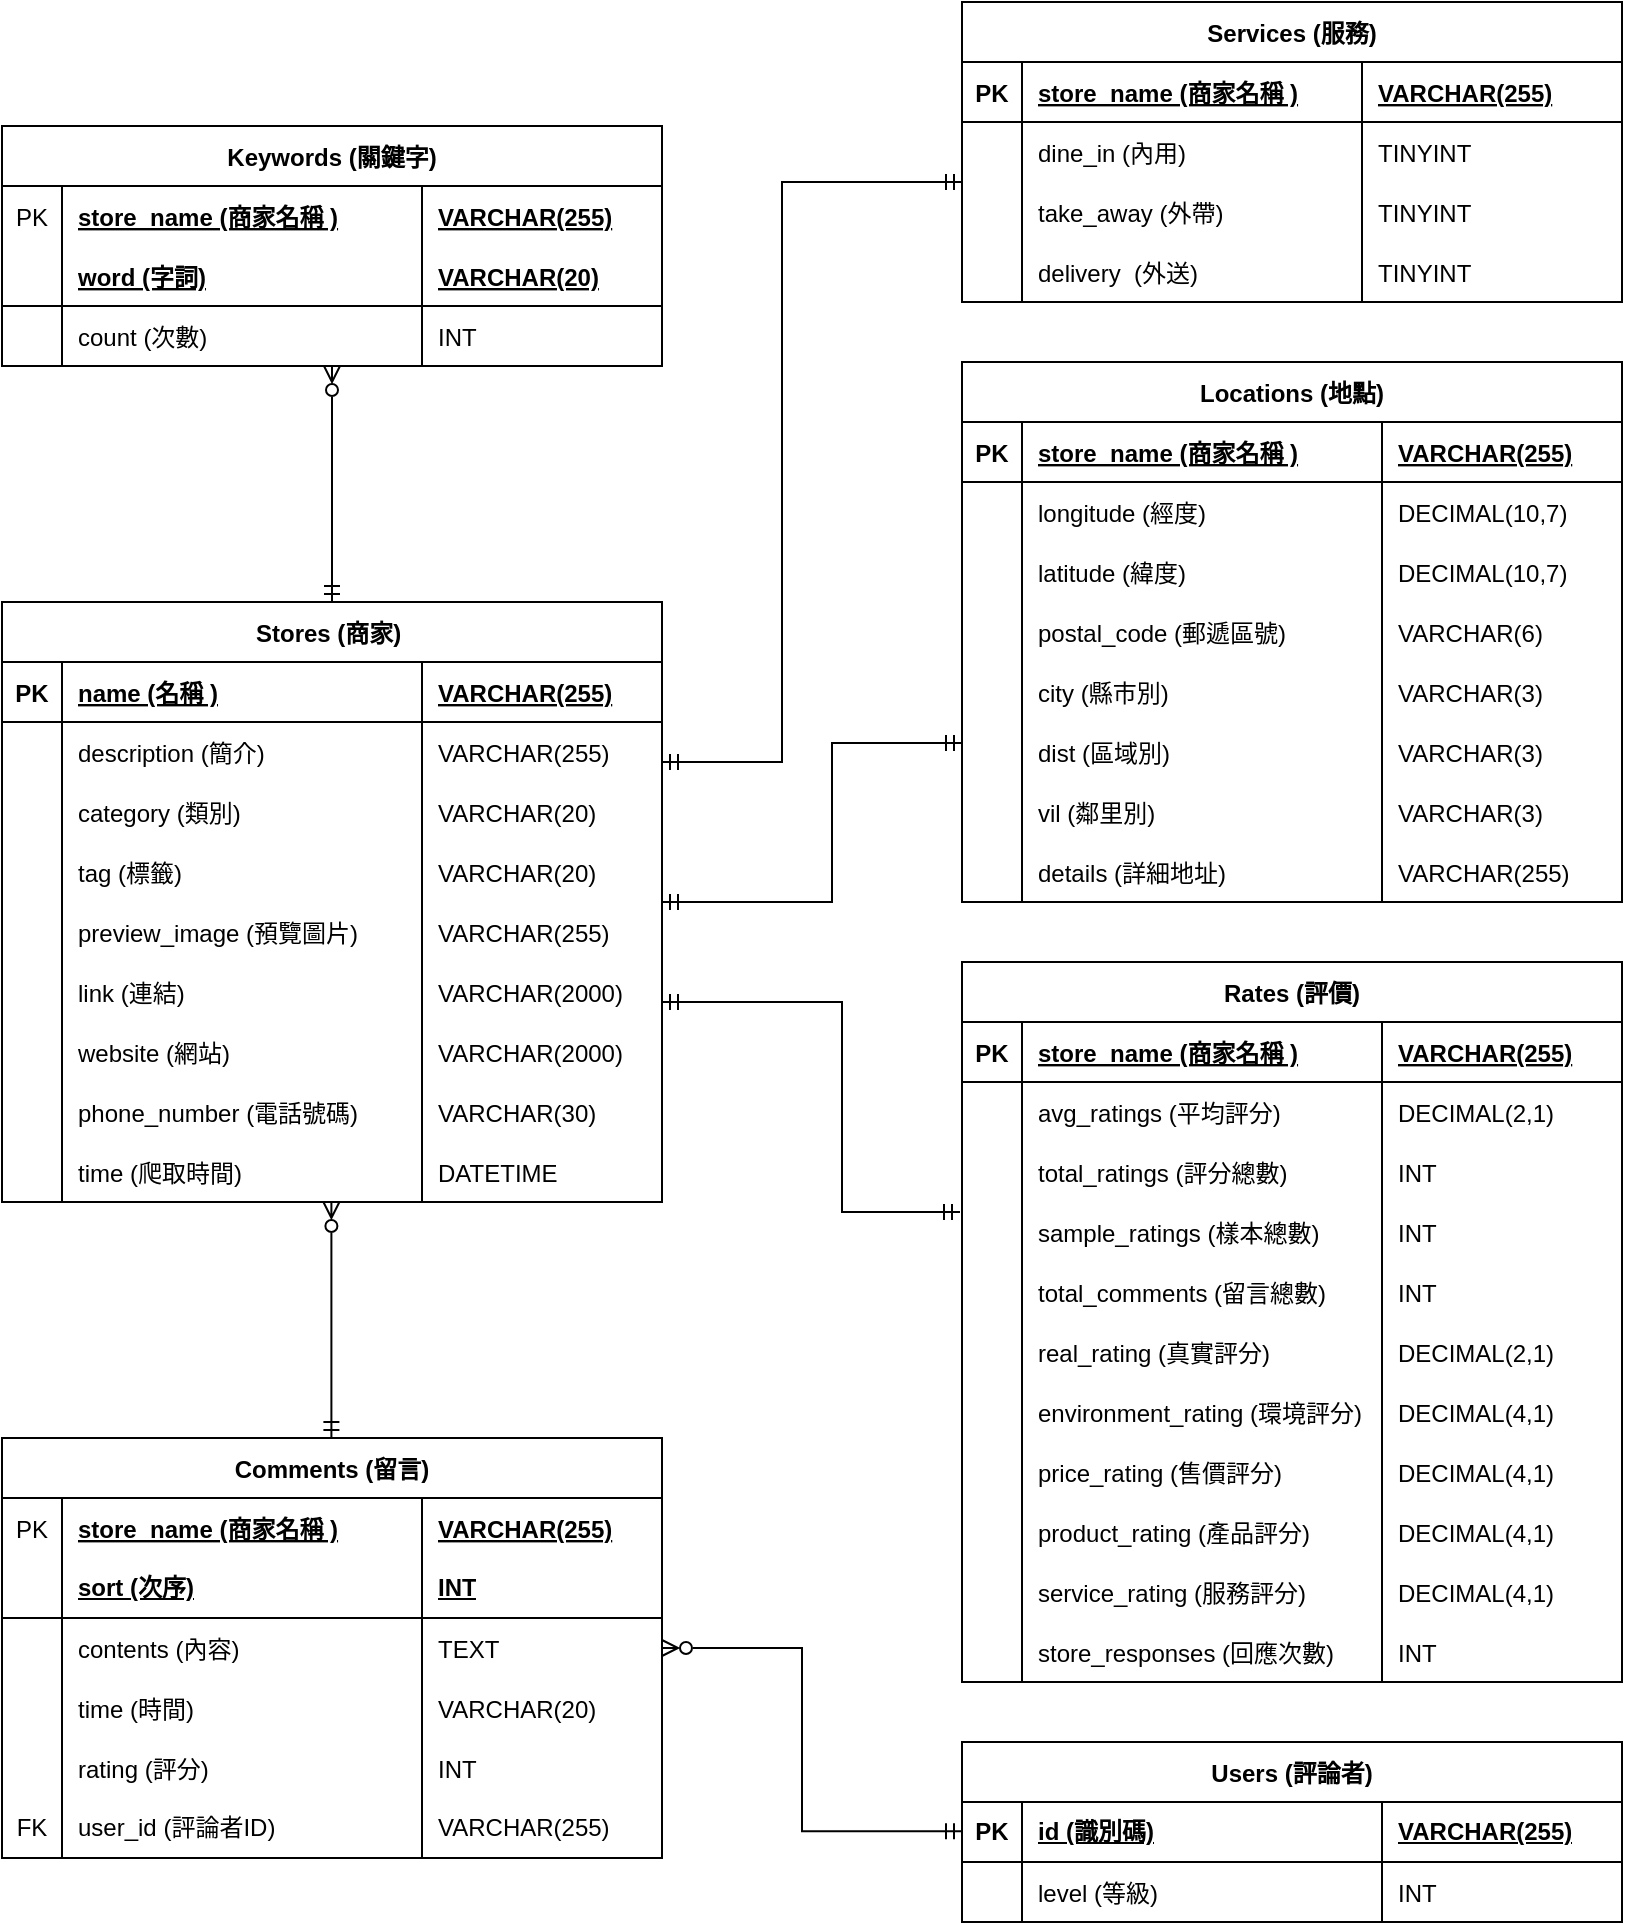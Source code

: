 <mxfile version="24.2.5" type="device" pages="3">
  <diagram id="lq2Ao8sNVctah3-BtvI3" name="正式版">
    <mxGraphModel dx="497" dy="871" grid="1" gridSize="10" guides="1" tooltips="1" connect="1" arrows="1" fold="1" page="1" pageScale="1" pageWidth="827" pageHeight="1169" math="0" shadow="0">
      <root>
        <mxCell id="0" />
        <mxCell id="1" parent="0" />
        <mxCell id="mJJHvCn9-pDxuIw7b2Gy-1" value="Locations (地點)" style="shape=table;startSize=30;container=1;collapsible=1;childLayout=tableLayout;fixedRows=1;rowLines=0;fontStyle=1;align=center;resizeLast=1;" parent="1" vertex="1">
          <mxGeometry x="600" y="250" width="330" height="270" as="geometry">
            <mxRectangle x="30" y="40" width="130" height="30" as="alternateBounds" />
          </mxGeometry>
        </mxCell>
        <mxCell id="n9D4Qdi_-7-THSRliApH-20" value="" style="shape=partialRectangle;collapsible=0;dropTarget=0;pointerEvents=0;fillColor=none;points=[[0,0.5],[1,0.5]];portConstraint=eastwest;top=0;left=0;right=0;bottom=1;" parent="mJJHvCn9-pDxuIw7b2Gy-1" vertex="1">
          <mxGeometry y="30" width="330" height="30" as="geometry" />
        </mxCell>
        <mxCell id="n9D4Qdi_-7-THSRliApH-21" value="PK" style="shape=partialRectangle;overflow=hidden;connectable=0;fillColor=none;top=0;left=0;bottom=0;right=0;fontStyle=1;" parent="n9D4Qdi_-7-THSRliApH-20" vertex="1">
          <mxGeometry width="30" height="30" as="geometry">
            <mxRectangle width="30" height="30" as="alternateBounds" />
          </mxGeometry>
        </mxCell>
        <mxCell id="n9D4Qdi_-7-THSRliApH-22" value="store_name (商家名稱 )" style="shape=partialRectangle;overflow=hidden;connectable=0;fillColor=none;top=0;left=0;bottom=0;right=0;align=left;spacingLeft=6;fontStyle=5;" parent="n9D4Qdi_-7-THSRliApH-20" vertex="1">
          <mxGeometry x="30" width="180" height="30" as="geometry">
            <mxRectangle width="180" height="30" as="alternateBounds" />
          </mxGeometry>
        </mxCell>
        <mxCell id="n9D4Qdi_-7-THSRliApH-23" value="VARCHAR(255)" style="shape=partialRectangle;overflow=hidden;connectable=0;fillColor=none;top=0;left=0;bottom=0;right=0;align=left;spacingLeft=6;fontStyle=5;" parent="n9D4Qdi_-7-THSRliApH-20" vertex="1">
          <mxGeometry x="210" width="120" height="30" as="geometry">
            <mxRectangle width="120" height="30" as="alternateBounds" />
          </mxGeometry>
        </mxCell>
        <mxCell id="n9D4Qdi_-7-THSRliApH-26" value="" style="shape=partialRectangle;collapsible=0;dropTarget=0;pointerEvents=0;fillColor=none;points=[[0,0.5],[1,0.5]];portConstraint=eastwest;top=0;left=0;right=0;bottom=0;" parent="mJJHvCn9-pDxuIw7b2Gy-1" vertex="1">
          <mxGeometry y="60" width="330" height="30" as="geometry" />
        </mxCell>
        <mxCell id="n9D4Qdi_-7-THSRliApH-27" value="" style="shape=partialRectangle;overflow=hidden;connectable=0;fillColor=none;top=0;left=0;bottom=0;right=0;" parent="n9D4Qdi_-7-THSRliApH-26" vertex="1">
          <mxGeometry width="30" height="30" as="geometry">
            <mxRectangle width="30" height="30" as="alternateBounds" />
          </mxGeometry>
        </mxCell>
        <mxCell id="n9D4Qdi_-7-THSRliApH-28" value="longitude (經度)" style="shape=partialRectangle;overflow=hidden;connectable=0;fillColor=none;top=0;left=0;bottom=0;right=0;align=left;spacingLeft=6;" parent="n9D4Qdi_-7-THSRliApH-26" vertex="1">
          <mxGeometry x="30" width="180" height="30" as="geometry">
            <mxRectangle width="180" height="30" as="alternateBounds" />
          </mxGeometry>
        </mxCell>
        <mxCell id="n9D4Qdi_-7-THSRliApH-29" value="DECIMAL(10,7)" style="shape=partialRectangle;overflow=hidden;connectable=0;fillColor=none;top=0;left=0;bottom=0;right=0;align=left;spacingLeft=6;" parent="n9D4Qdi_-7-THSRliApH-26" vertex="1">
          <mxGeometry x="210" width="120" height="30" as="geometry">
            <mxRectangle width="120" height="30" as="alternateBounds" />
          </mxGeometry>
        </mxCell>
        <mxCell id="n9D4Qdi_-7-THSRliApH-30" value="" style="shape=partialRectangle;collapsible=0;dropTarget=0;pointerEvents=0;fillColor=none;points=[[0,0.5],[1,0.5]];portConstraint=eastwest;top=0;left=0;right=0;bottom=0;" parent="mJJHvCn9-pDxuIw7b2Gy-1" vertex="1">
          <mxGeometry y="90" width="330" height="30" as="geometry" />
        </mxCell>
        <mxCell id="n9D4Qdi_-7-THSRliApH-31" value="" style="shape=partialRectangle;overflow=hidden;connectable=0;fillColor=none;top=0;left=0;bottom=0;right=0;" parent="n9D4Qdi_-7-THSRliApH-30" vertex="1">
          <mxGeometry width="30" height="30" as="geometry">
            <mxRectangle width="30" height="30" as="alternateBounds" />
          </mxGeometry>
        </mxCell>
        <mxCell id="n9D4Qdi_-7-THSRliApH-32" value="latitude (緯度)" style="shape=partialRectangle;overflow=hidden;connectable=0;fillColor=none;top=0;left=0;bottom=0;right=0;align=left;spacingLeft=6;" parent="n9D4Qdi_-7-THSRliApH-30" vertex="1">
          <mxGeometry x="30" width="180" height="30" as="geometry">
            <mxRectangle width="180" height="30" as="alternateBounds" />
          </mxGeometry>
        </mxCell>
        <mxCell id="n9D4Qdi_-7-THSRliApH-33" value="DECIMAL(10,7)" style="shape=partialRectangle;overflow=hidden;connectable=0;fillColor=none;top=0;left=0;bottom=0;right=0;align=left;spacingLeft=6;" parent="n9D4Qdi_-7-THSRliApH-30" vertex="1">
          <mxGeometry x="210" width="120" height="30" as="geometry">
            <mxRectangle width="120" height="30" as="alternateBounds" />
          </mxGeometry>
        </mxCell>
        <mxCell id="mJJHvCn9-pDxuIw7b2Gy-2" value="" style="shape=partialRectangle;collapsible=0;dropTarget=0;pointerEvents=0;fillColor=none;points=[[0,0.5],[1,0.5]];portConstraint=eastwest;top=0;left=0;right=0;bottom=0;" parent="mJJHvCn9-pDxuIw7b2Gy-1" vertex="1">
          <mxGeometry y="120" width="330" height="30" as="geometry" />
        </mxCell>
        <mxCell id="mJJHvCn9-pDxuIw7b2Gy-3" value="" style="shape=partialRectangle;overflow=hidden;connectable=0;fillColor=none;top=0;left=0;bottom=0;right=0;" parent="mJJHvCn9-pDxuIw7b2Gy-2" vertex="1">
          <mxGeometry width="30" height="30" as="geometry">
            <mxRectangle width="30" height="30" as="alternateBounds" />
          </mxGeometry>
        </mxCell>
        <mxCell id="mJJHvCn9-pDxuIw7b2Gy-4" value="postal_code (郵遞區號)" style="shape=partialRectangle;overflow=hidden;connectable=0;fillColor=none;top=0;left=0;bottom=0;right=0;align=left;spacingLeft=6;" parent="mJJHvCn9-pDxuIw7b2Gy-2" vertex="1">
          <mxGeometry x="30" width="180" height="30" as="geometry">
            <mxRectangle width="180" height="30" as="alternateBounds" />
          </mxGeometry>
        </mxCell>
        <mxCell id="mJJHvCn9-pDxuIw7b2Gy-5" value="VARCHAR(6)" style="shape=partialRectangle;overflow=hidden;connectable=0;fillColor=none;top=0;left=0;bottom=0;right=0;align=left;spacingLeft=6;" parent="mJJHvCn9-pDxuIw7b2Gy-2" vertex="1">
          <mxGeometry x="210" width="120" height="30" as="geometry">
            <mxRectangle width="120" height="30" as="alternateBounds" />
          </mxGeometry>
        </mxCell>
        <mxCell id="mJJHvCn9-pDxuIw7b2Gy-6" value="" style="shape=partialRectangle;collapsible=0;dropTarget=0;pointerEvents=0;fillColor=none;points=[[0,0.5],[1,0.5]];portConstraint=eastwest;top=0;left=0;right=0;bottom=0;" parent="mJJHvCn9-pDxuIw7b2Gy-1" vertex="1">
          <mxGeometry y="150" width="330" height="30" as="geometry" />
        </mxCell>
        <mxCell id="mJJHvCn9-pDxuIw7b2Gy-7" value="" style="shape=partialRectangle;overflow=hidden;connectable=0;fillColor=none;top=0;left=0;bottom=0;right=0;" parent="mJJHvCn9-pDxuIw7b2Gy-6" vertex="1">
          <mxGeometry width="30" height="30" as="geometry">
            <mxRectangle width="30" height="30" as="alternateBounds" />
          </mxGeometry>
        </mxCell>
        <mxCell id="mJJHvCn9-pDxuIw7b2Gy-8" value="city (縣市別)" style="shape=partialRectangle;overflow=hidden;connectable=0;fillColor=none;top=0;left=0;bottom=0;right=0;align=left;spacingLeft=6;" parent="mJJHvCn9-pDxuIw7b2Gy-6" vertex="1">
          <mxGeometry x="30" width="180" height="30" as="geometry">
            <mxRectangle width="180" height="30" as="alternateBounds" />
          </mxGeometry>
        </mxCell>
        <mxCell id="mJJHvCn9-pDxuIw7b2Gy-9" value="VARCHAR(3)" style="shape=partialRectangle;overflow=hidden;connectable=0;fillColor=none;top=0;left=0;bottom=0;right=0;align=left;spacingLeft=6;" parent="mJJHvCn9-pDxuIw7b2Gy-6" vertex="1">
          <mxGeometry x="210" width="120" height="30" as="geometry">
            <mxRectangle width="120" height="30" as="alternateBounds" />
          </mxGeometry>
        </mxCell>
        <mxCell id="mJJHvCn9-pDxuIw7b2Gy-10" value="" style="shape=partialRectangle;collapsible=0;dropTarget=0;pointerEvents=0;fillColor=none;points=[[0,0.5],[1,0.5]];portConstraint=eastwest;top=0;left=0;right=0;bottom=0;" parent="mJJHvCn9-pDxuIw7b2Gy-1" vertex="1">
          <mxGeometry y="180" width="330" height="30" as="geometry" />
        </mxCell>
        <mxCell id="mJJHvCn9-pDxuIw7b2Gy-11" value="" style="shape=partialRectangle;overflow=hidden;connectable=0;fillColor=none;top=0;left=0;bottom=0;right=0;" parent="mJJHvCn9-pDxuIw7b2Gy-10" vertex="1">
          <mxGeometry width="30" height="30" as="geometry">
            <mxRectangle width="30" height="30" as="alternateBounds" />
          </mxGeometry>
        </mxCell>
        <mxCell id="mJJHvCn9-pDxuIw7b2Gy-12" value="dist (區域別)" style="shape=partialRectangle;overflow=hidden;connectable=0;fillColor=none;top=0;left=0;bottom=0;right=0;align=left;spacingLeft=6;" parent="mJJHvCn9-pDxuIw7b2Gy-10" vertex="1">
          <mxGeometry x="30" width="180" height="30" as="geometry">
            <mxRectangle width="180" height="30" as="alternateBounds" />
          </mxGeometry>
        </mxCell>
        <mxCell id="mJJHvCn9-pDxuIw7b2Gy-13" value="VARCHAR(3)" style="shape=partialRectangle;overflow=hidden;connectable=0;fillColor=none;top=0;left=0;bottom=0;right=0;align=left;spacingLeft=6;" parent="mJJHvCn9-pDxuIw7b2Gy-10" vertex="1">
          <mxGeometry x="210" width="120" height="30" as="geometry">
            <mxRectangle width="120" height="30" as="alternateBounds" />
          </mxGeometry>
        </mxCell>
        <mxCell id="mJJHvCn9-pDxuIw7b2Gy-14" value="" style="shape=partialRectangle;collapsible=0;dropTarget=0;pointerEvents=0;fillColor=none;points=[[0,0.5],[1,0.5]];portConstraint=eastwest;top=0;left=0;right=0;bottom=0;" parent="mJJHvCn9-pDxuIw7b2Gy-1" vertex="1">
          <mxGeometry y="210" width="330" height="30" as="geometry" />
        </mxCell>
        <mxCell id="mJJHvCn9-pDxuIw7b2Gy-15" value="" style="shape=partialRectangle;overflow=hidden;connectable=0;fillColor=none;top=0;left=0;bottom=0;right=0;" parent="mJJHvCn9-pDxuIw7b2Gy-14" vertex="1">
          <mxGeometry width="30" height="30" as="geometry">
            <mxRectangle width="30" height="30" as="alternateBounds" />
          </mxGeometry>
        </mxCell>
        <mxCell id="mJJHvCn9-pDxuIw7b2Gy-16" value="vil (鄰里別)" style="shape=partialRectangle;overflow=hidden;connectable=0;fillColor=none;top=0;left=0;bottom=0;right=0;align=left;spacingLeft=6;" parent="mJJHvCn9-pDxuIw7b2Gy-14" vertex="1">
          <mxGeometry x="30" width="180" height="30" as="geometry">
            <mxRectangle width="180" height="30" as="alternateBounds" />
          </mxGeometry>
        </mxCell>
        <mxCell id="mJJHvCn9-pDxuIw7b2Gy-17" value="VARCHAR(3)" style="shape=partialRectangle;overflow=hidden;connectable=0;fillColor=none;top=0;left=0;bottom=0;right=0;align=left;spacingLeft=6;" parent="mJJHvCn9-pDxuIw7b2Gy-14" vertex="1">
          <mxGeometry x="210" width="120" height="30" as="geometry">
            <mxRectangle width="120" height="30" as="alternateBounds" />
          </mxGeometry>
        </mxCell>
        <mxCell id="mJJHvCn9-pDxuIw7b2Gy-18" value="" style="shape=partialRectangle;collapsible=0;dropTarget=0;pointerEvents=0;fillColor=none;points=[[0,0.5],[1,0.5]];portConstraint=eastwest;top=0;left=0;right=0;bottom=0;" parent="mJJHvCn9-pDxuIw7b2Gy-1" vertex="1">
          <mxGeometry y="240" width="330" height="30" as="geometry" />
        </mxCell>
        <mxCell id="mJJHvCn9-pDxuIw7b2Gy-19" value="" style="shape=partialRectangle;overflow=hidden;connectable=0;fillColor=none;top=0;left=0;bottom=0;right=0;" parent="mJJHvCn9-pDxuIw7b2Gy-18" vertex="1">
          <mxGeometry width="30" height="30" as="geometry">
            <mxRectangle width="30" height="30" as="alternateBounds" />
          </mxGeometry>
        </mxCell>
        <mxCell id="mJJHvCn9-pDxuIw7b2Gy-20" value="details (詳細地址)" style="shape=partialRectangle;overflow=hidden;connectable=0;fillColor=none;top=0;left=0;bottom=0;right=0;align=left;spacingLeft=6;" parent="mJJHvCn9-pDxuIw7b2Gy-18" vertex="1">
          <mxGeometry x="30" width="180" height="30" as="geometry">
            <mxRectangle width="180" height="30" as="alternateBounds" />
          </mxGeometry>
        </mxCell>
        <mxCell id="mJJHvCn9-pDxuIw7b2Gy-21" value="VARCHAR(255)" style="shape=partialRectangle;overflow=hidden;connectable=0;fillColor=none;top=0;left=0;bottom=0;right=0;align=left;spacingLeft=6;" parent="mJJHvCn9-pDxuIw7b2Gy-18" vertex="1">
          <mxGeometry x="210" width="120" height="30" as="geometry">
            <mxRectangle width="120" height="30" as="alternateBounds" />
          </mxGeometry>
        </mxCell>
        <mxCell id="mJJHvCn9-pDxuIw7b2Gy-26" value="Comments (留言)" style="shape=table;startSize=30;container=1;collapsible=1;childLayout=tableLayout;fixedRows=1;rowLines=0;fontStyle=1;align=center;resizeLast=1;labelBorderColor=none;" parent="1" vertex="1">
          <mxGeometry x="120" y="788" width="330" height="210" as="geometry">
            <mxRectangle x="140" y="520" width="130" height="30" as="alternateBounds" />
          </mxGeometry>
        </mxCell>
        <mxCell id="XGeulqXPTtNzjUx_Kutc-5" value="" style="shape=partialRectangle;collapsible=0;dropTarget=0;pointerEvents=0;fillColor=none;points=[[0,0.5],[1,0.5]];portConstraint=eastwest;top=0;left=0;right=0;bottom=0;" parent="mJJHvCn9-pDxuIw7b2Gy-26" vertex="1">
          <mxGeometry y="30" width="330" height="30" as="geometry" />
        </mxCell>
        <mxCell id="XGeulqXPTtNzjUx_Kutc-6" value="PK" style="shape=partialRectangle;overflow=hidden;connectable=0;fillColor=none;top=0;left=0;bottom=0;right=0;" parent="XGeulqXPTtNzjUx_Kutc-5" vertex="1">
          <mxGeometry width="30" height="30" as="geometry">
            <mxRectangle width="30" height="30" as="alternateBounds" />
          </mxGeometry>
        </mxCell>
        <mxCell id="XGeulqXPTtNzjUx_Kutc-7" value="store_name (商家名稱 )" style="shape=partialRectangle;overflow=hidden;connectable=0;fillColor=none;top=0;left=0;bottom=0;right=0;align=left;spacingLeft=6;fontStyle=5" parent="XGeulqXPTtNzjUx_Kutc-5" vertex="1">
          <mxGeometry x="30" width="180" height="30" as="geometry">
            <mxRectangle width="180" height="30" as="alternateBounds" />
          </mxGeometry>
        </mxCell>
        <mxCell id="XGeulqXPTtNzjUx_Kutc-8" value="VARCHAR(255)" style="shape=partialRectangle;overflow=hidden;connectable=0;fillColor=none;top=0;left=0;bottom=0;right=0;align=left;spacingLeft=6;fontStyle=5" parent="XGeulqXPTtNzjUx_Kutc-5" vertex="1">
          <mxGeometry x="210" width="120" height="30" as="geometry">
            <mxRectangle width="120" height="30" as="alternateBounds" />
          </mxGeometry>
        </mxCell>
        <mxCell id="dCGMXX8nEPrI3P1_czm2-35" value="" style="shape=tableRow;horizontal=0;startSize=0;swimlaneHead=0;swimlaneBody=0;fillColor=none;collapsible=0;dropTarget=0;points=[[0,0.5],[1,0.5]];portConstraint=eastwest;top=0;left=0;right=0;bottom=1;" parent="mJJHvCn9-pDxuIw7b2Gy-26" vertex="1">
          <mxGeometry y="60" width="330" height="30" as="geometry" />
        </mxCell>
        <mxCell id="dCGMXX8nEPrI3P1_czm2-36" value="" style="shape=partialRectangle;connectable=0;fillColor=none;top=0;left=0;bottom=0;right=0;fontStyle=1;overflow=hidden;whiteSpace=wrap;html=1;" parent="dCGMXX8nEPrI3P1_czm2-35" vertex="1">
          <mxGeometry width="30" height="30" as="geometry">
            <mxRectangle width="30" height="30" as="alternateBounds" />
          </mxGeometry>
        </mxCell>
        <mxCell id="dCGMXX8nEPrI3P1_czm2-37" value="&lt;span style=&quot;text-wrap: nowrap;&quot;&gt;sort (次序)&lt;/span&gt;" style="shape=partialRectangle;connectable=0;fillColor=none;top=0;left=0;bottom=0;right=0;align=left;spacingLeft=6;fontStyle=5;overflow=hidden;whiteSpace=wrap;html=1;" parent="dCGMXX8nEPrI3P1_czm2-35" vertex="1">
          <mxGeometry x="30" width="180" height="30" as="geometry">
            <mxRectangle width="180" height="30" as="alternateBounds" />
          </mxGeometry>
        </mxCell>
        <mxCell id="dCGMXX8nEPrI3P1_czm2-38" value="INT" style="shape=partialRectangle;connectable=0;fillColor=none;top=0;left=0;bottom=0;right=0;align=left;spacingLeft=6;fontStyle=5;overflow=hidden;whiteSpace=wrap;html=1;" parent="dCGMXX8nEPrI3P1_czm2-35" vertex="1">
          <mxGeometry x="210" width="120" height="30" as="geometry">
            <mxRectangle width="120" height="30" as="alternateBounds" />
          </mxGeometry>
        </mxCell>
        <mxCell id="mJJHvCn9-pDxuIw7b2Gy-31" value="" style="shape=partialRectangle;collapsible=0;dropTarget=0;pointerEvents=0;fillColor=none;points=[[0,0.5],[1,0.5]];portConstraint=eastwest;top=0;left=0;right=0;bottom=0;" parent="mJJHvCn9-pDxuIw7b2Gy-26" vertex="1">
          <mxGeometry y="90" width="330" height="30" as="geometry" />
        </mxCell>
        <mxCell id="mJJHvCn9-pDxuIw7b2Gy-32" value="" style="shape=partialRectangle;overflow=hidden;connectable=0;fillColor=none;top=0;left=0;bottom=0;right=0;" parent="mJJHvCn9-pDxuIw7b2Gy-31" vertex="1">
          <mxGeometry width="30" height="30" as="geometry">
            <mxRectangle width="30" height="30" as="alternateBounds" />
          </mxGeometry>
        </mxCell>
        <mxCell id="mJJHvCn9-pDxuIw7b2Gy-33" value="contents (內容)" style="shape=partialRectangle;overflow=hidden;connectable=0;fillColor=none;top=0;left=0;bottom=0;right=0;align=left;spacingLeft=6;" parent="mJJHvCn9-pDxuIw7b2Gy-31" vertex="1">
          <mxGeometry x="30" width="180" height="30" as="geometry">
            <mxRectangle width="180" height="30" as="alternateBounds" />
          </mxGeometry>
        </mxCell>
        <mxCell id="mJJHvCn9-pDxuIw7b2Gy-34" value="TEXT" style="shape=partialRectangle;overflow=hidden;connectable=0;fillColor=none;top=0;left=0;bottom=0;right=0;align=left;spacingLeft=6;" parent="mJJHvCn9-pDxuIw7b2Gy-31" vertex="1">
          <mxGeometry x="210" width="120" height="30" as="geometry">
            <mxRectangle width="120" height="30" as="alternateBounds" />
          </mxGeometry>
        </mxCell>
        <mxCell id="mJJHvCn9-pDxuIw7b2Gy-35" value="" style="shape=partialRectangle;collapsible=0;dropTarget=0;pointerEvents=0;fillColor=none;points=[[0,0.5],[1,0.5]];portConstraint=eastwest;top=0;left=0;right=0;bottom=0;" parent="mJJHvCn9-pDxuIw7b2Gy-26" vertex="1">
          <mxGeometry y="120" width="330" height="30" as="geometry" />
        </mxCell>
        <mxCell id="mJJHvCn9-pDxuIw7b2Gy-36" value="" style="shape=partialRectangle;overflow=hidden;connectable=0;fillColor=none;top=0;left=0;bottom=0;right=0;" parent="mJJHvCn9-pDxuIw7b2Gy-35" vertex="1">
          <mxGeometry width="30" height="30" as="geometry">
            <mxRectangle width="30" height="30" as="alternateBounds" />
          </mxGeometry>
        </mxCell>
        <mxCell id="mJJHvCn9-pDxuIw7b2Gy-37" value="time (時間)" style="shape=partialRectangle;overflow=hidden;connectable=0;fillColor=none;top=0;left=0;bottom=0;right=0;align=left;spacingLeft=6;" parent="mJJHvCn9-pDxuIw7b2Gy-35" vertex="1">
          <mxGeometry x="30" width="180" height="30" as="geometry">
            <mxRectangle width="180" height="30" as="alternateBounds" />
          </mxGeometry>
        </mxCell>
        <mxCell id="mJJHvCn9-pDxuIw7b2Gy-38" value="VARCHAR(20)" style="shape=partialRectangle;overflow=hidden;connectable=0;fillColor=none;top=0;left=0;bottom=0;right=0;align=left;spacingLeft=6;" parent="mJJHvCn9-pDxuIw7b2Gy-35" vertex="1">
          <mxGeometry x="210" width="120" height="30" as="geometry">
            <mxRectangle width="120" height="30" as="alternateBounds" />
          </mxGeometry>
        </mxCell>
        <mxCell id="mJJHvCn9-pDxuIw7b2Gy-39" value="" style="shape=partialRectangle;collapsible=0;dropTarget=0;pointerEvents=0;fillColor=none;points=[[0,0.5],[1,0.5]];portConstraint=eastwest;top=0;left=0;right=0;bottom=0;" parent="mJJHvCn9-pDxuIw7b2Gy-26" vertex="1">
          <mxGeometry y="150" width="330" height="30" as="geometry" />
        </mxCell>
        <mxCell id="mJJHvCn9-pDxuIw7b2Gy-40" value="" style="shape=partialRectangle;overflow=hidden;connectable=0;fillColor=none;top=0;left=0;bottom=0;right=0;" parent="mJJHvCn9-pDxuIw7b2Gy-39" vertex="1">
          <mxGeometry width="30" height="30" as="geometry">
            <mxRectangle width="30" height="30" as="alternateBounds" />
          </mxGeometry>
        </mxCell>
        <mxCell id="mJJHvCn9-pDxuIw7b2Gy-41" value="rating (評分)" style="shape=partialRectangle;overflow=hidden;connectable=0;fillColor=none;top=0;left=0;bottom=0;right=0;align=left;spacingLeft=6;" parent="mJJHvCn9-pDxuIw7b2Gy-39" vertex="1">
          <mxGeometry x="30" width="180" height="30" as="geometry">
            <mxRectangle width="180" height="30" as="alternateBounds" />
          </mxGeometry>
        </mxCell>
        <mxCell id="mJJHvCn9-pDxuIw7b2Gy-42" value="INT" style="shape=partialRectangle;overflow=hidden;connectable=0;fillColor=none;top=0;left=0;bottom=0;right=0;align=left;spacingLeft=6;" parent="mJJHvCn9-pDxuIw7b2Gy-39" vertex="1">
          <mxGeometry x="210" width="120" height="30" as="geometry">
            <mxRectangle width="120" height="30" as="alternateBounds" />
          </mxGeometry>
        </mxCell>
        <mxCell id="n9D4Qdi_-7-THSRliApH-7" value="" style="shape=tableRow;horizontal=0;startSize=0;swimlaneHead=0;swimlaneBody=0;fillColor=none;collapsible=0;dropTarget=0;points=[[0,0.5],[1,0.5]];portConstraint=eastwest;top=0;left=0;right=0;bottom=1;" parent="mJJHvCn9-pDxuIw7b2Gy-26" vertex="1">
          <mxGeometry y="180" width="330" height="30" as="geometry" />
        </mxCell>
        <mxCell id="n9D4Qdi_-7-THSRliApH-8" value="&lt;span style=&quot;font-weight: normal;&quot;&gt;FK&lt;/span&gt;" style="shape=partialRectangle;connectable=0;fillColor=none;top=0;left=0;bottom=0;right=0;fontStyle=1;overflow=hidden;whiteSpace=wrap;html=1;" parent="n9D4Qdi_-7-THSRliApH-7" vertex="1">
          <mxGeometry width="30" height="30" as="geometry">
            <mxRectangle width="30" height="30" as="alternateBounds" />
          </mxGeometry>
        </mxCell>
        <mxCell id="n9D4Qdi_-7-THSRliApH-9" value="&lt;span style=&quot;text-wrap: nowrap;&quot;&gt;user_id (評論者ID&lt;/span&gt;&lt;span style=&quot;text-wrap: nowrap;&quot;&gt;)&lt;/span&gt;" style="shape=partialRectangle;connectable=0;fillColor=none;top=0;left=0;bottom=0;right=0;align=left;spacingLeft=6;fontStyle=0;overflow=hidden;whiteSpace=wrap;html=1;" parent="n9D4Qdi_-7-THSRliApH-7" vertex="1">
          <mxGeometry x="30" width="180" height="30" as="geometry">
            <mxRectangle width="180" height="30" as="alternateBounds" />
          </mxGeometry>
        </mxCell>
        <mxCell id="n9D4Qdi_-7-THSRliApH-10" value="&lt;span style=&quot;text-wrap: nowrap;&quot;&gt;VARCHAR(255)&lt;/span&gt;" style="shape=partialRectangle;connectable=0;fillColor=none;top=0;left=0;bottom=0;right=0;align=left;spacingLeft=6;fontStyle=0;overflow=hidden;whiteSpace=wrap;html=1;" parent="n9D4Qdi_-7-THSRliApH-7" vertex="1">
          <mxGeometry x="210" width="120" height="30" as="geometry">
            <mxRectangle width="120" height="30" as="alternateBounds" />
          </mxGeometry>
        </mxCell>
        <mxCell id="mJJHvCn9-pDxuIw7b2Gy-47" value="Stores (商家) " style="shape=table;startSize=30;container=1;collapsible=1;childLayout=tableLayout;fixedRows=1;rowLines=0;fontStyle=1;align=center;resizeLast=1;" parent="1" vertex="1">
          <mxGeometry x="120" y="370" width="330" height="300" as="geometry">
            <mxRectangle x="30" y="40" width="130" height="30" as="alternateBounds" />
          </mxGeometry>
        </mxCell>
        <mxCell id="mJJHvCn9-pDxuIw7b2Gy-48" value="" style="shape=partialRectangle;collapsible=0;dropTarget=0;pointerEvents=0;fillColor=none;points=[[0,0.5],[1,0.5]];portConstraint=eastwest;top=0;left=0;right=0;bottom=1;" parent="mJJHvCn9-pDxuIw7b2Gy-47" vertex="1">
          <mxGeometry y="30" width="330" height="30" as="geometry" />
        </mxCell>
        <mxCell id="mJJHvCn9-pDxuIw7b2Gy-49" value="PK" style="shape=partialRectangle;overflow=hidden;connectable=0;fillColor=none;top=0;left=0;bottom=0;right=0;fontStyle=1;" parent="mJJHvCn9-pDxuIw7b2Gy-48" vertex="1">
          <mxGeometry width="30" height="30" as="geometry">
            <mxRectangle width="30" height="30" as="alternateBounds" />
          </mxGeometry>
        </mxCell>
        <mxCell id="mJJHvCn9-pDxuIw7b2Gy-50" value="name (名稱 )" style="shape=partialRectangle;overflow=hidden;connectable=0;fillColor=none;top=0;left=0;bottom=0;right=0;align=left;spacingLeft=6;fontStyle=5;" parent="mJJHvCn9-pDxuIw7b2Gy-48" vertex="1">
          <mxGeometry x="30" width="180" height="30" as="geometry">
            <mxRectangle width="180" height="30" as="alternateBounds" />
          </mxGeometry>
        </mxCell>
        <mxCell id="mJJHvCn9-pDxuIw7b2Gy-51" value="VARCHAR(255)" style="shape=partialRectangle;overflow=hidden;connectable=0;fillColor=none;top=0;left=0;bottom=0;right=0;align=left;spacingLeft=6;fontStyle=5;" parent="mJJHvCn9-pDxuIw7b2Gy-48" vertex="1">
          <mxGeometry x="210" width="120" height="30" as="geometry">
            <mxRectangle width="120" height="30" as="alternateBounds" />
          </mxGeometry>
        </mxCell>
        <mxCell id="krWU-fXuQQq0q_gxKcGu-1" value="" style="shape=partialRectangle;collapsible=0;dropTarget=0;pointerEvents=0;fillColor=none;points=[[0,0.5],[1,0.5]];portConstraint=eastwest;top=0;left=0;right=0;bottom=0;" parent="mJJHvCn9-pDxuIw7b2Gy-47" vertex="1">
          <mxGeometry y="60" width="330" height="30" as="geometry" />
        </mxCell>
        <mxCell id="krWU-fXuQQq0q_gxKcGu-2" value="" style="shape=partialRectangle;overflow=hidden;connectable=0;fillColor=none;top=0;left=0;bottom=0;right=0;" parent="krWU-fXuQQq0q_gxKcGu-1" vertex="1">
          <mxGeometry width="30" height="30" as="geometry">
            <mxRectangle width="30" height="30" as="alternateBounds" />
          </mxGeometry>
        </mxCell>
        <mxCell id="krWU-fXuQQq0q_gxKcGu-3" value="description (簡介) " style="shape=partialRectangle;overflow=hidden;connectable=0;fillColor=none;top=0;left=0;bottom=0;right=0;align=left;spacingLeft=6;" parent="krWU-fXuQQq0q_gxKcGu-1" vertex="1">
          <mxGeometry x="30" width="180" height="30" as="geometry">
            <mxRectangle width="180" height="30" as="alternateBounds" />
          </mxGeometry>
        </mxCell>
        <mxCell id="krWU-fXuQQq0q_gxKcGu-4" value="VARCHAR(255)" style="shape=partialRectangle;overflow=hidden;connectable=0;fillColor=none;top=0;left=0;bottom=0;right=0;align=left;spacingLeft=6;" parent="krWU-fXuQQq0q_gxKcGu-1" vertex="1">
          <mxGeometry x="210" width="120" height="30" as="geometry">
            <mxRectangle width="120" height="30" as="alternateBounds" />
          </mxGeometry>
        </mxCell>
        <mxCell id="mJJHvCn9-pDxuIw7b2Gy-56" value="" style="shape=partialRectangle;collapsible=0;dropTarget=0;pointerEvents=0;fillColor=none;points=[[0,0.5],[1,0.5]];portConstraint=eastwest;top=0;left=0;right=0;bottom=0;" parent="mJJHvCn9-pDxuIw7b2Gy-47" vertex="1">
          <mxGeometry y="90" width="330" height="30" as="geometry" />
        </mxCell>
        <mxCell id="mJJHvCn9-pDxuIw7b2Gy-57" value="" style="shape=partialRectangle;overflow=hidden;connectable=0;fillColor=none;top=0;left=0;bottom=0;right=0;" parent="mJJHvCn9-pDxuIw7b2Gy-56" vertex="1">
          <mxGeometry width="30" height="30" as="geometry">
            <mxRectangle width="30" height="30" as="alternateBounds" />
          </mxGeometry>
        </mxCell>
        <mxCell id="mJJHvCn9-pDxuIw7b2Gy-58" value="category (類別) " style="shape=partialRectangle;overflow=hidden;connectable=0;fillColor=none;top=0;left=0;bottom=0;right=0;align=left;spacingLeft=6;" parent="mJJHvCn9-pDxuIw7b2Gy-56" vertex="1">
          <mxGeometry x="30" width="180" height="30" as="geometry">
            <mxRectangle width="180" height="30" as="alternateBounds" />
          </mxGeometry>
        </mxCell>
        <mxCell id="mJJHvCn9-pDxuIw7b2Gy-59" value="VARCHAR(20)" style="shape=partialRectangle;overflow=hidden;connectable=0;fillColor=none;top=0;left=0;bottom=0;right=0;align=left;spacingLeft=6;" parent="mJJHvCn9-pDxuIw7b2Gy-56" vertex="1">
          <mxGeometry x="210" width="120" height="30" as="geometry">
            <mxRectangle width="120" height="30" as="alternateBounds" />
          </mxGeometry>
        </mxCell>
        <mxCell id="mJJHvCn9-pDxuIw7b2Gy-52" value="" style="shape=partialRectangle;collapsible=0;dropTarget=0;pointerEvents=0;fillColor=none;points=[[0,0.5],[1,0.5]];portConstraint=eastwest;top=0;left=0;right=0;bottom=0;" parent="mJJHvCn9-pDxuIw7b2Gy-47" vertex="1">
          <mxGeometry y="120" width="330" height="30" as="geometry" />
        </mxCell>
        <mxCell id="mJJHvCn9-pDxuIw7b2Gy-53" value="" style="shape=partialRectangle;overflow=hidden;connectable=0;fillColor=none;top=0;left=0;bottom=0;right=0;" parent="mJJHvCn9-pDxuIw7b2Gy-52" vertex="1">
          <mxGeometry width="30" height="30" as="geometry">
            <mxRectangle width="30" height="30" as="alternateBounds" />
          </mxGeometry>
        </mxCell>
        <mxCell id="mJJHvCn9-pDxuIw7b2Gy-54" value="tag (標籤)" style="shape=partialRectangle;overflow=hidden;connectable=0;fillColor=none;top=0;left=0;bottom=0;right=0;align=left;spacingLeft=6;" parent="mJJHvCn9-pDxuIw7b2Gy-52" vertex="1">
          <mxGeometry x="30" width="180" height="30" as="geometry">
            <mxRectangle width="180" height="30" as="alternateBounds" />
          </mxGeometry>
        </mxCell>
        <mxCell id="mJJHvCn9-pDxuIw7b2Gy-55" value="VARCHAR(20)" style="shape=partialRectangle;overflow=hidden;connectable=0;fillColor=none;top=0;left=0;bottom=0;right=0;align=left;spacingLeft=6;" parent="mJJHvCn9-pDxuIw7b2Gy-52" vertex="1">
          <mxGeometry x="210" width="120" height="30" as="geometry">
            <mxRectangle width="120" height="30" as="alternateBounds" />
          </mxGeometry>
        </mxCell>
        <mxCell id="aYusBoQxlGMGweMIWAJ9-1" value="" style="shape=partialRectangle;collapsible=0;dropTarget=0;pointerEvents=0;fillColor=none;points=[[0,0.5],[1,0.5]];portConstraint=eastwest;top=0;left=0;right=0;bottom=0;" parent="mJJHvCn9-pDxuIw7b2Gy-47" vertex="1">
          <mxGeometry y="150" width="330" height="30" as="geometry" />
        </mxCell>
        <mxCell id="aYusBoQxlGMGweMIWAJ9-2" value="" style="shape=partialRectangle;overflow=hidden;connectable=0;fillColor=none;top=0;left=0;bottom=0;right=0;" parent="aYusBoQxlGMGweMIWAJ9-1" vertex="1">
          <mxGeometry width="30" height="30" as="geometry">
            <mxRectangle width="30" height="30" as="alternateBounds" />
          </mxGeometry>
        </mxCell>
        <mxCell id="aYusBoQxlGMGweMIWAJ9-3" value="preview_image (預覽圖片) " style="shape=partialRectangle;overflow=hidden;connectable=0;fillColor=none;top=0;left=0;bottom=0;right=0;align=left;spacingLeft=6;" parent="aYusBoQxlGMGweMIWAJ9-1" vertex="1">
          <mxGeometry x="30" width="180" height="30" as="geometry">
            <mxRectangle width="180" height="30" as="alternateBounds" />
          </mxGeometry>
        </mxCell>
        <mxCell id="aYusBoQxlGMGweMIWAJ9-4" value="VARCHAR(255)" style="shape=partialRectangle;overflow=hidden;connectable=0;fillColor=none;top=0;left=0;bottom=0;right=0;align=left;spacingLeft=6;" parent="aYusBoQxlGMGweMIWAJ9-1" vertex="1">
          <mxGeometry x="210" width="120" height="30" as="geometry">
            <mxRectangle width="120" height="30" as="alternateBounds" />
          </mxGeometry>
        </mxCell>
        <mxCell id="mJJHvCn9-pDxuIw7b2Gy-60" value="" style="shape=partialRectangle;collapsible=0;dropTarget=0;pointerEvents=0;fillColor=none;points=[[0,0.5],[1,0.5]];portConstraint=eastwest;top=0;left=0;right=0;bottom=0;" parent="mJJHvCn9-pDxuIw7b2Gy-47" vertex="1">
          <mxGeometry y="180" width="330" height="30" as="geometry" />
        </mxCell>
        <mxCell id="mJJHvCn9-pDxuIw7b2Gy-61" value="" style="shape=partialRectangle;overflow=hidden;connectable=0;fillColor=none;top=0;left=0;bottom=0;right=0;" parent="mJJHvCn9-pDxuIw7b2Gy-60" vertex="1">
          <mxGeometry width="30" height="30" as="geometry">
            <mxRectangle width="30" height="30" as="alternateBounds" />
          </mxGeometry>
        </mxCell>
        <mxCell id="mJJHvCn9-pDxuIw7b2Gy-62" value="link (連結)" style="shape=partialRectangle;overflow=hidden;connectable=0;fillColor=none;top=0;left=0;bottom=0;right=0;align=left;spacingLeft=6;" parent="mJJHvCn9-pDxuIw7b2Gy-60" vertex="1">
          <mxGeometry x="30" width="180" height="30" as="geometry">
            <mxRectangle width="180" height="30" as="alternateBounds" />
          </mxGeometry>
        </mxCell>
        <mxCell id="mJJHvCn9-pDxuIw7b2Gy-63" value="VARCHAR(2000)" style="shape=partialRectangle;overflow=hidden;connectable=0;fillColor=none;top=0;left=0;bottom=0;right=0;align=left;spacingLeft=6;" parent="mJJHvCn9-pDxuIw7b2Gy-60" vertex="1">
          <mxGeometry x="210" width="120" height="30" as="geometry">
            <mxRectangle width="120" height="30" as="alternateBounds" />
          </mxGeometry>
        </mxCell>
        <mxCell id="mJJHvCn9-pDxuIw7b2Gy-64" value="" style="shape=partialRectangle;collapsible=0;dropTarget=0;pointerEvents=0;fillColor=none;points=[[0,0.5],[1,0.5]];portConstraint=eastwest;top=0;left=0;right=0;bottom=0;" parent="mJJHvCn9-pDxuIw7b2Gy-47" vertex="1">
          <mxGeometry y="210" width="330" height="30" as="geometry" />
        </mxCell>
        <mxCell id="mJJHvCn9-pDxuIw7b2Gy-65" value="" style="shape=partialRectangle;overflow=hidden;connectable=0;fillColor=none;top=0;left=0;bottom=0;right=0;" parent="mJJHvCn9-pDxuIw7b2Gy-64" vertex="1">
          <mxGeometry width="30" height="30" as="geometry">
            <mxRectangle width="30" height="30" as="alternateBounds" />
          </mxGeometry>
        </mxCell>
        <mxCell id="mJJHvCn9-pDxuIw7b2Gy-66" value="website (網站) " style="shape=partialRectangle;overflow=hidden;connectable=0;fillColor=none;top=0;left=0;bottom=0;right=0;align=left;spacingLeft=6;" parent="mJJHvCn9-pDxuIw7b2Gy-64" vertex="1">
          <mxGeometry x="30" width="180" height="30" as="geometry">
            <mxRectangle width="180" height="30" as="alternateBounds" />
          </mxGeometry>
        </mxCell>
        <mxCell id="mJJHvCn9-pDxuIw7b2Gy-67" value="VARCHAR(2000)" style="shape=partialRectangle;overflow=hidden;connectable=0;fillColor=none;top=0;left=0;bottom=0;right=0;align=left;spacingLeft=6;" parent="mJJHvCn9-pDxuIw7b2Gy-64" vertex="1">
          <mxGeometry x="210" width="120" height="30" as="geometry">
            <mxRectangle width="120" height="30" as="alternateBounds" />
          </mxGeometry>
        </mxCell>
        <mxCell id="mJJHvCn9-pDxuIw7b2Gy-68" value="" style="shape=partialRectangle;collapsible=0;dropTarget=0;pointerEvents=0;fillColor=none;points=[[0,0.5],[1,0.5]];portConstraint=eastwest;top=0;left=0;right=0;bottom=0;" parent="mJJHvCn9-pDxuIw7b2Gy-47" vertex="1">
          <mxGeometry y="240" width="330" height="30" as="geometry" />
        </mxCell>
        <mxCell id="mJJHvCn9-pDxuIw7b2Gy-69" value="" style="shape=partialRectangle;overflow=hidden;connectable=0;fillColor=none;top=0;left=0;bottom=0;right=0;" parent="mJJHvCn9-pDxuIw7b2Gy-68" vertex="1">
          <mxGeometry width="30" height="30" as="geometry">
            <mxRectangle width="30" height="30" as="alternateBounds" />
          </mxGeometry>
        </mxCell>
        <mxCell id="mJJHvCn9-pDxuIw7b2Gy-70" value="phone_number (電話號碼) " style="shape=partialRectangle;overflow=hidden;connectable=0;fillColor=none;top=0;left=0;bottom=0;right=0;align=left;spacingLeft=6;" parent="mJJHvCn9-pDxuIw7b2Gy-68" vertex="1">
          <mxGeometry x="30" width="180" height="30" as="geometry">
            <mxRectangle width="180" height="30" as="alternateBounds" />
          </mxGeometry>
        </mxCell>
        <mxCell id="mJJHvCn9-pDxuIw7b2Gy-71" value="VARCHAR(30)" style="shape=partialRectangle;overflow=hidden;connectable=0;fillColor=none;top=0;left=0;bottom=0;right=0;align=left;spacingLeft=6;" parent="mJJHvCn9-pDxuIw7b2Gy-68" vertex="1">
          <mxGeometry x="210" width="120" height="30" as="geometry">
            <mxRectangle width="120" height="30" as="alternateBounds" />
          </mxGeometry>
        </mxCell>
        <mxCell id="krWU-fXuQQq0q_gxKcGu-5" value="" style="shape=partialRectangle;collapsible=0;dropTarget=0;pointerEvents=0;fillColor=none;points=[[0,0.5],[1,0.5]];portConstraint=eastwest;top=0;left=0;right=0;bottom=0;" parent="mJJHvCn9-pDxuIw7b2Gy-47" vertex="1">
          <mxGeometry y="270" width="330" height="30" as="geometry" />
        </mxCell>
        <mxCell id="krWU-fXuQQq0q_gxKcGu-6" value="" style="shape=partialRectangle;overflow=hidden;connectable=0;fillColor=none;top=0;left=0;bottom=0;right=0;" parent="krWU-fXuQQq0q_gxKcGu-5" vertex="1">
          <mxGeometry width="30" height="30" as="geometry">
            <mxRectangle width="30" height="30" as="alternateBounds" />
          </mxGeometry>
        </mxCell>
        <mxCell id="krWU-fXuQQq0q_gxKcGu-7" value="time (爬取時間) " style="shape=partialRectangle;overflow=hidden;connectable=0;fillColor=none;top=0;left=0;bottom=0;right=0;align=left;spacingLeft=6;" parent="krWU-fXuQQq0q_gxKcGu-5" vertex="1">
          <mxGeometry x="30" width="180" height="30" as="geometry">
            <mxRectangle width="180" height="30" as="alternateBounds" />
          </mxGeometry>
        </mxCell>
        <mxCell id="krWU-fXuQQq0q_gxKcGu-8" value="DATETIME" style="shape=partialRectangle;overflow=hidden;connectable=0;fillColor=none;top=0;left=0;bottom=0;right=0;align=left;spacingLeft=6;" parent="krWU-fXuQQq0q_gxKcGu-5" vertex="1">
          <mxGeometry x="210" width="120" height="30" as="geometry">
            <mxRectangle width="120" height="30" as="alternateBounds" />
          </mxGeometry>
        </mxCell>
        <mxCell id="mJJHvCn9-pDxuIw7b2Gy-80" value="Users (評論者)" style="shape=table;startSize=30;container=1;collapsible=1;childLayout=tableLayout;fixedRows=1;rowLines=0;fontStyle=1;align=center;resizeLast=1;" parent="1" vertex="1">
          <mxGeometry x="600" y="940" width="330" height="90" as="geometry">
            <mxRectangle x="30" y="40" width="130" height="30" as="alternateBounds" />
          </mxGeometry>
        </mxCell>
        <mxCell id="dCGMXX8nEPrI3P1_czm2-40" value="" style="shape=tableRow;horizontal=0;startSize=0;swimlaneHead=0;swimlaneBody=0;fillColor=none;collapsible=0;dropTarget=0;points=[[0,0.5],[1,0.5]];portConstraint=eastwest;top=0;left=0;right=0;bottom=1;fontStyle=1" parent="mJJHvCn9-pDxuIw7b2Gy-80" vertex="1">
          <mxGeometry y="30" width="330" height="30" as="geometry" />
        </mxCell>
        <mxCell id="dCGMXX8nEPrI3P1_czm2-41" value="PK" style="shape=partialRectangle;connectable=0;fillColor=none;top=0;left=0;bottom=0;right=0;fontStyle=1;overflow=hidden;whiteSpace=wrap;html=1;" parent="dCGMXX8nEPrI3P1_czm2-40" vertex="1">
          <mxGeometry width="30" height="30" as="geometry">
            <mxRectangle width="30" height="30" as="alternateBounds" />
          </mxGeometry>
        </mxCell>
        <mxCell id="dCGMXX8nEPrI3P1_czm2-42" value="&lt;span style=&quot;text-wrap: nowrap;&quot;&gt;id (識別碼)&lt;/span&gt;" style="shape=partialRectangle;connectable=0;fillColor=none;top=0;left=0;bottom=0;right=0;align=left;spacingLeft=6;fontStyle=5;overflow=hidden;whiteSpace=wrap;html=1;" parent="dCGMXX8nEPrI3P1_czm2-40" vertex="1">
          <mxGeometry x="30" width="180" height="30" as="geometry">
            <mxRectangle width="180" height="30" as="alternateBounds" />
          </mxGeometry>
        </mxCell>
        <mxCell id="dCGMXX8nEPrI3P1_czm2-43" value="&lt;span style=&quot;text-wrap: nowrap;&quot;&gt;VARCHAR(255)&lt;/span&gt;" style="shape=partialRectangle;connectable=0;fillColor=none;top=0;left=0;bottom=0;right=0;align=left;spacingLeft=6;fontStyle=5;overflow=hidden;whiteSpace=wrap;html=1;" parent="dCGMXX8nEPrI3P1_czm2-40" vertex="1">
          <mxGeometry x="210" width="120" height="30" as="geometry">
            <mxRectangle width="120" height="30" as="alternateBounds" />
          </mxGeometry>
        </mxCell>
        <mxCell id="mJJHvCn9-pDxuIw7b2Gy-89" value="" style="shape=partialRectangle;collapsible=0;dropTarget=0;pointerEvents=0;fillColor=none;points=[[0,0.5],[1,0.5]];portConstraint=eastwest;top=0;left=0;right=0;bottom=0;" parent="mJJHvCn9-pDxuIw7b2Gy-80" vertex="1">
          <mxGeometry y="60" width="330" height="30" as="geometry" />
        </mxCell>
        <mxCell id="mJJHvCn9-pDxuIw7b2Gy-90" value="" style="shape=partialRectangle;overflow=hidden;connectable=0;fillColor=none;top=0;left=0;bottom=0;right=0;" parent="mJJHvCn9-pDxuIw7b2Gy-89" vertex="1">
          <mxGeometry width="30" height="30" as="geometry">
            <mxRectangle width="30" height="30" as="alternateBounds" />
          </mxGeometry>
        </mxCell>
        <mxCell id="mJJHvCn9-pDxuIw7b2Gy-91" value="level (等級)" style="shape=partialRectangle;overflow=hidden;connectable=0;fillColor=none;top=0;left=0;bottom=0;right=0;align=left;spacingLeft=6;" parent="mJJHvCn9-pDxuIw7b2Gy-89" vertex="1">
          <mxGeometry x="30" width="180" height="30" as="geometry">
            <mxRectangle width="180" height="30" as="alternateBounds" />
          </mxGeometry>
        </mxCell>
        <mxCell id="mJJHvCn9-pDxuIw7b2Gy-92" value="INT" style="shape=partialRectangle;overflow=hidden;connectable=0;fillColor=none;top=0;left=0;bottom=0;right=0;align=left;spacingLeft=6;" parent="mJJHvCn9-pDxuIw7b2Gy-89" vertex="1">
          <mxGeometry x="210" width="120" height="30" as="geometry">
            <mxRectangle width="120" height="30" as="alternateBounds" />
          </mxGeometry>
        </mxCell>
        <mxCell id="mJJHvCn9-pDxuIw7b2Gy-96" value="Rates (評價)" style="shape=table;startSize=30;container=1;collapsible=1;childLayout=tableLayout;fixedRows=1;rowLines=0;fontStyle=1;align=center;resizeLast=1;" parent="1" vertex="1">
          <mxGeometry x="600" y="550" width="330" height="360.0" as="geometry">
            <mxRectangle x="30" y="40" width="130" height="30" as="alternateBounds" />
          </mxGeometry>
        </mxCell>
        <mxCell id="n9D4Qdi_-7-THSRliApH-16" value="" style="shape=partialRectangle;collapsible=0;dropTarget=0;pointerEvents=0;fillColor=none;points=[[0,0.5],[1,0.5]];portConstraint=eastwest;top=0;left=0;right=0;bottom=1;" parent="mJJHvCn9-pDxuIw7b2Gy-96" vertex="1">
          <mxGeometry y="30" width="330" height="30" as="geometry" />
        </mxCell>
        <mxCell id="n9D4Qdi_-7-THSRliApH-17" value="PK" style="shape=partialRectangle;overflow=hidden;connectable=0;fillColor=none;top=0;left=0;bottom=0;right=0;fontStyle=1;" parent="n9D4Qdi_-7-THSRliApH-16" vertex="1">
          <mxGeometry width="30" height="30" as="geometry">
            <mxRectangle width="30" height="30" as="alternateBounds" />
          </mxGeometry>
        </mxCell>
        <mxCell id="n9D4Qdi_-7-THSRliApH-18" value="store_name (商家名稱 )" style="shape=partialRectangle;overflow=hidden;connectable=0;fillColor=none;top=0;left=0;bottom=0;right=0;align=left;spacingLeft=6;fontStyle=5;" parent="n9D4Qdi_-7-THSRliApH-16" vertex="1">
          <mxGeometry x="30" width="180" height="30" as="geometry">
            <mxRectangle width="180" height="30" as="alternateBounds" />
          </mxGeometry>
        </mxCell>
        <mxCell id="n9D4Qdi_-7-THSRliApH-19" value="VARCHAR(255)" style="shape=partialRectangle;overflow=hidden;connectable=0;fillColor=none;top=0;left=0;bottom=0;right=0;align=left;spacingLeft=6;fontStyle=5;" parent="n9D4Qdi_-7-THSRliApH-16" vertex="1">
          <mxGeometry x="210" width="120" height="30" as="geometry">
            <mxRectangle width="120" height="30" as="alternateBounds" />
          </mxGeometry>
        </mxCell>
        <mxCell id="mJJHvCn9-pDxuIw7b2Gy-97" value="" style="shape=partialRectangle;collapsible=0;dropTarget=0;pointerEvents=0;fillColor=none;points=[[0,0.5],[1,0.5]];portConstraint=eastwest;top=0;left=0;right=0;bottom=0;" parent="mJJHvCn9-pDxuIw7b2Gy-96" vertex="1">
          <mxGeometry y="60" width="330" height="30" as="geometry" />
        </mxCell>
        <mxCell id="mJJHvCn9-pDxuIw7b2Gy-98" value="" style="shape=partialRectangle;overflow=hidden;connectable=0;fillColor=none;top=0;left=0;bottom=0;right=0;" parent="mJJHvCn9-pDxuIw7b2Gy-97" vertex="1">
          <mxGeometry width="30" height="30" as="geometry">
            <mxRectangle width="30" height="30" as="alternateBounds" />
          </mxGeometry>
        </mxCell>
        <mxCell id="mJJHvCn9-pDxuIw7b2Gy-99" value="avg_ratings (平均評分)" style="shape=partialRectangle;overflow=hidden;connectable=0;fillColor=none;top=0;left=0;bottom=0;right=0;align=left;spacingLeft=6;" parent="mJJHvCn9-pDxuIw7b2Gy-97" vertex="1">
          <mxGeometry x="30" width="180" height="30" as="geometry">
            <mxRectangle width="180" height="30" as="alternateBounds" />
          </mxGeometry>
        </mxCell>
        <mxCell id="mJJHvCn9-pDxuIw7b2Gy-100" value="DECIMAL(2,1)" style="shape=partialRectangle;overflow=hidden;connectable=0;fillColor=none;top=0;left=0;bottom=0;right=0;align=left;spacingLeft=6;" parent="mJJHvCn9-pDxuIw7b2Gy-97" vertex="1">
          <mxGeometry x="210" width="120" height="30" as="geometry">
            <mxRectangle width="120" height="30" as="alternateBounds" />
          </mxGeometry>
        </mxCell>
        <mxCell id="mJJHvCn9-pDxuIw7b2Gy-101" value="" style="shape=partialRectangle;collapsible=0;dropTarget=0;pointerEvents=0;fillColor=none;points=[[0,0.5],[1,0.5]];portConstraint=eastwest;top=0;left=0;right=0;bottom=0;" parent="mJJHvCn9-pDxuIw7b2Gy-96" vertex="1">
          <mxGeometry y="90" width="330" height="30" as="geometry" />
        </mxCell>
        <mxCell id="mJJHvCn9-pDxuIw7b2Gy-102" value="" style="shape=partialRectangle;overflow=hidden;connectable=0;fillColor=none;top=0;left=0;bottom=0;right=0;" parent="mJJHvCn9-pDxuIw7b2Gy-101" vertex="1">
          <mxGeometry width="30" height="30" as="geometry">
            <mxRectangle width="30" height="30" as="alternateBounds" />
          </mxGeometry>
        </mxCell>
        <mxCell id="mJJHvCn9-pDxuIw7b2Gy-103" value="total_ratings (評分總數)" style="shape=partialRectangle;overflow=hidden;connectable=0;fillColor=none;top=0;left=0;bottom=0;right=0;align=left;spacingLeft=6;" parent="mJJHvCn9-pDxuIw7b2Gy-101" vertex="1">
          <mxGeometry x="30" width="180" height="30" as="geometry">
            <mxRectangle width="180" height="30" as="alternateBounds" />
          </mxGeometry>
        </mxCell>
        <mxCell id="mJJHvCn9-pDxuIw7b2Gy-104" value="INT" style="shape=partialRectangle;overflow=hidden;connectable=0;fillColor=none;top=0;left=0;bottom=0;right=0;align=left;spacingLeft=6;" parent="mJJHvCn9-pDxuIw7b2Gy-101" vertex="1">
          <mxGeometry x="210" width="120" height="30" as="geometry">
            <mxRectangle width="120" height="30" as="alternateBounds" />
          </mxGeometry>
        </mxCell>
        <mxCell id="krWU-fXuQQq0q_gxKcGu-35" value="" style="shape=partialRectangle;collapsible=0;dropTarget=0;pointerEvents=0;fillColor=none;points=[[0,0.5],[1,0.5]];portConstraint=eastwest;top=0;left=0;right=0;bottom=0;" parent="mJJHvCn9-pDxuIw7b2Gy-96" vertex="1">
          <mxGeometry y="120" width="330" height="30" as="geometry" />
        </mxCell>
        <mxCell id="krWU-fXuQQq0q_gxKcGu-36" value="" style="shape=partialRectangle;overflow=hidden;connectable=0;fillColor=none;top=0;left=0;bottom=0;right=0;" parent="krWU-fXuQQq0q_gxKcGu-35" vertex="1">
          <mxGeometry width="30" height="30" as="geometry">
            <mxRectangle width="30" height="30" as="alternateBounds" />
          </mxGeometry>
        </mxCell>
        <mxCell id="krWU-fXuQQq0q_gxKcGu-37" value="sample_ratings (樣本總數)" style="shape=partialRectangle;overflow=hidden;connectable=0;fillColor=none;top=0;left=0;bottom=0;right=0;align=left;spacingLeft=6;" parent="krWU-fXuQQq0q_gxKcGu-35" vertex="1">
          <mxGeometry x="30" width="180" height="30" as="geometry">
            <mxRectangle width="180" height="30" as="alternateBounds" />
          </mxGeometry>
        </mxCell>
        <mxCell id="krWU-fXuQQq0q_gxKcGu-38" value="INT" style="shape=partialRectangle;overflow=hidden;connectable=0;fillColor=none;top=0;left=0;bottom=0;right=0;align=left;spacingLeft=6;" parent="krWU-fXuQQq0q_gxKcGu-35" vertex="1">
          <mxGeometry x="210" width="120" height="30" as="geometry">
            <mxRectangle width="120" height="30" as="alternateBounds" />
          </mxGeometry>
        </mxCell>
        <mxCell id="mJJHvCn9-pDxuIw7b2Gy-109" value="" style="shape=partialRectangle;collapsible=0;dropTarget=0;pointerEvents=0;fillColor=none;points=[[0,0.5],[1,0.5]];portConstraint=eastwest;top=0;left=0;right=0;bottom=0;" parent="mJJHvCn9-pDxuIw7b2Gy-96" vertex="1">
          <mxGeometry y="150" width="330" height="30" as="geometry" />
        </mxCell>
        <mxCell id="mJJHvCn9-pDxuIw7b2Gy-110" value="" style="shape=partialRectangle;overflow=hidden;connectable=0;fillColor=none;top=0;left=0;bottom=0;right=0;" parent="mJJHvCn9-pDxuIw7b2Gy-109" vertex="1">
          <mxGeometry width="30" height="30" as="geometry">
            <mxRectangle width="30" height="30" as="alternateBounds" />
          </mxGeometry>
        </mxCell>
        <mxCell id="mJJHvCn9-pDxuIw7b2Gy-111" value="total_comments (留言總數)" style="shape=partialRectangle;overflow=hidden;connectable=0;fillColor=none;top=0;left=0;bottom=0;right=0;align=left;spacingLeft=6;" parent="mJJHvCn9-pDxuIw7b2Gy-109" vertex="1">
          <mxGeometry x="30" width="180" height="30" as="geometry">
            <mxRectangle width="180" height="30" as="alternateBounds" />
          </mxGeometry>
        </mxCell>
        <mxCell id="mJJHvCn9-pDxuIw7b2Gy-112" value="INT" style="shape=partialRectangle;overflow=hidden;connectable=0;fillColor=none;top=0;left=0;bottom=0;right=0;align=left;spacingLeft=6;" parent="mJJHvCn9-pDxuIw7b2Gy-109" vertex="1">
          <mxGeometry x="210" width="120" height="30" as="geometry">
            <mxRectangle width="120" height="30" as="alternateBounds" />
          </mxGeometry>
        </mxCell>
        <mxCell id="mJJHvCn9-pDxuIw7b2Gy-105" value="" style="shape=partialRectangle;collapsible=0;dropTarget=0;pointerEvents=0;fillColor=none;points=[[0,0.5],[1,0.5]];portConstraint=eastwest;top=0;left=0;right=0;bottom=0;" parent="mJJHvCn9-pDxuIw7b2Gy-96" vertex="1">
          <mxGeometry y="180" width="330" height="30" as="geometry" />
        </mxCell>
        <mxCell id="mJJHvCn9-pDxuIw7b2Gy-106" value="" style="shape=partialRectangle;overflow=hidden;connectable=0;fillColor=none;top=0;left=0;bottom=0;right=0;" parent="mJJHvCn9-pDxuIw7b2Gy-105" vertex="1">
          <mxGeometry width="30" height="30" as="geometry">
            <mxRectangle width="30" height="30" as="alternateBounds" />
          </mxGeometry>
        </mxCell>
        <mxCell id="mJJHvCn9-pDxuIw7b2Gy-107" value="real_rating (真實評分) " style="shape=partialRectangle;overflow=hidden;connectable=0;fillColor=none;top=0;left=0;bottom=0;right=0;align=left;spacingLeft=6;" parent="mJJHvCn9-pDxuIw7b2Gy-105" vertex="1">
          <mxGeometry x="30" width="180" height="30" as="geometry">
            <mxRectangle width="180" height="30" as="alternateBounds" />
          </mxGeometry>
        </mxCell>
        <mxCell id="mJJHvCn9-pDxuIw7b2Gy-108" value="DECIMAL(2,1)" style="shape=partialRectangle;overflow=hidden;connectable=0;fillColor=none;top=0;left=0;bottom=0;right=0;align=left;spacingLeft=6;" parent="mJJHvCn9-pDxuIw7b2Gy-105" vertex="1">
          <mxGeometry x="210" width="120" height="30" as="geometry">
            <mxRectangle width="120" height="30" as="alternateBounds" />
          </mxGeometry>
        </mxCell>
        <mxCell id="krWU-fXuQQq0q_gxKcGu-39" value="" style="shape=partialRectangle;collapsible=0;dropTarget=0;pointerEvents=0;fillColor=none;points=[[0,0.5],[1,0.5]];portConstraint=eastwest;top=0;left=0;right=0;bottom=0;" parent="mJJHvCn9-pDxuIw7b2Gy-96" vertex="1">
          <mxGeometry y="210" width="330" height="30" as="geometry" />
        </mxCell>
        <mxCell id="krWU-fXuQQq0q_gxKcGu-40" value="" style="shape=partialRectangle;overflow=hidden;connectable=0;fillColor=none;top=0;left=0;bottom=0;right=0;" parent="krWU-fXuQQq0q_gxKcGu-39" vertex="1">
          <mxGeometry width="30" height="30" as="geometry">
            <mxRectangle width="30" height="30" as="alternateBounds" />
          </mxGeometry>
        </mxCell>
        <mxCell id="krWU-fXuQQq0q_gxKcGu-41" value="environment_rating (環境評分)" style="shape=partialRectangle;overflow=hidden;connectable=0;fillColor=none;top=0;left=0;bottom=0;right=0;align=left;spacingLeft=6;" parent="krWU-fXuQQq0q_gxKcGu-39" vertex="1">
          <mxGeometry x="30" width="180" height="30" as="geometry">
            <mxRectangle width="180" height="30" as="alternateBounds" />
          </mxGeometry>
        </mxCell>
        <mxCell id="krWU-fXuQQq0q_gxKcGu-42" value="DECIMAL(4,1)" style="shape=partialRectangle;overflow=hidden;connectable=0;fillColor=none;top=0;left=0;bottom=0;right=0;align=left;spacingLeft=6;" parent="krWU-fXuQQq0q_gxKcGu-39" vertex="1">
          <mxGeometry x="210" width="120" height="30" as="geometry">
            <mxRectangle width="120" height="30" as="alternateBounds" />
          </mxGeometry>
        </mxCell>
        <mxCell id="krWU-fXuQQq0q_gxKcGu-43" value="" style="shape=partialRectangle;collapsible=0;dropTarget=0;pointerEvents=0;fillColor=none;points=[[0,0.5],[1,0.5]];portConstraint=eastwest;top=0;left=0;right=0;bottom=0;" parent="mJJHvCn9-pDxuIw7b2Gy-96" vertex="1">
          <mxGeometry y="240" width="330" height="30" as="geometry" />
        </mxCell>
        <mxCell id="krWU-fXuQQq0q_gxKcGu-44" value="" style="shape=partialRectangle;overflow=hidden;connectable=0;fillColor=none;top=0;left=0;bottom=0;right=0;" parent="krWU-fXuQQq0q_gxKcGu-43" vertex="1">
          <mxGeometry width="30" height="30" as="geometry">
            <mxRectangle width="30" height="30" as="alternateBounds" />
          </mxGeometry>
        </mxCell>
        <mxCell id="krWU-fXuQQq0q_gxKcGu-45" value="price_rating (售價評分)" style="shape=partialRectangle;overflow=hidden;connectable=0;fillColor=none;top=0;left=0;bottom=0;right=0;align=left;spacingLeft=6;" parent="krWU-fXuQQq0q_gxKcGu-43" vertex="1">
          <mxGeometry x="30" width="180" height="30" as="geometry">
            <mxRectangle width="180" height="30" as="alternateBounds" />
          </mxGeometry>
        </mxCell>
        <mxCell id="krWU-fXuQQq0q_gxKcGu-46" value="DECIMAL(4,1)" style="shape=partialRectangle;overflow=hidden;connectable=0;fillColor=none;top=0;left=0;bottom=0;right=0;align=left;spacingLeft=6;" parent="krWU-fXuQQq0q_gxKcGu-43" vertex="1">
          <mxGeometry x="210" width="120" height="30" as="geometry">
            <mxRectangle width="120" height="30" as="alternateBounds" />
          </mxGeometry>
        </mxCell>
        <mxCell id="krWU-fXuQQq0q_gxKcGu-47" value="" style="shape=partialRectangle;collapsible=0;dropTarget=0;pointerEvents=0;fillColor=none;points=[[0,0.5],[1,0.5]];portConstraint=eastwest;top=0;left=0;right=0;bottom=0;" parent="mJJHvCn9-pDxuIw7b2Gy-96" vertex="1">
          <mxGeometry y="270" width="330" height="30" as="geometry" />
        </mxCell>
        <mxCell id="krWU-fXuQQq0q_gxKcGu-48" value="" style="shape=partialRectangle;overflow=hidden;connectable=0;fillColor=none;top=0;left=0;bottom=0;right=0;" parent="krWU-fXuQQq0q_gxKcGu-47" vertex="1">
          <mxGeometry width="30" height="30" as="geometry">
            <mxRectangle width="30" height="30" as="alternateBounds" />
          </mxGeometry>
        </mxCell>
        <mxCell id="krWU-fXuQQq0q_gxKcGu-49" value="product_rating (產品評分)" style="shape=partialRectangle;overflow=hidden;connectable=0;fillColor=none;top=0;left=0;bottom=0;right=0;align=left;spacingLeft=6;" parent="krWU-fXuQQq0q_gxKcGu-47" vertex="1">
          <mxGeometry x="30" width="180" height="30" as="geometry">
            <mxRectangle width="180" height="30" as="alternateBounds" />
          </mxGeometry>
        </mxCell>
        <mxCell id="krWU-fXuQQq0q_gxKcGu-50" value="DECIMAL(4,1)" style="shape=partialRectangle;overflow=hidden;connectable=0;fillColor=none;top=0;left=0;bottom=0;right=0;align=left;spacingLeft=6;" parent="krWU-fXuQQq0q_gxKcGu-47" vertex="1">
          <mxGeometry x="210" width="120" height="30" as="geometry">
            <mxRectangle width="120" height="30" as="alternateBounds" />
          </mxGeometry>
        </mxCell>
        <mxCell id="krWU-fXuQQq0q_gxKcGu-51" value="" style="shape=partialRectangle;collapsible=0;dropTarget=0;pointerEvents=0;fillColor=none;points=[[0,0.5],[1,0.5]];portConstraint=eastwest;top=0;left=0;right=0;bottom=0;" parent="mJJHvCn9-pDxuIw7b2Gy-96" vertex="1">
          <mxGeometry y="300" width="330" height="30" as="geometry" />
        </mxCell>
        <mxCell id="krWU-fXuQQq0q_gxKcGu-52" value="" style="shape=partialRectangle;overflow=hidden;connectable=0;fillColor=none;top=0;left=0;bottom=0;right=0;" parent="krWU-fXuQQq0q_gxKcGu-51" vertex="1">
          <mxGeometry width="30" height="30" as="geometry">
            <mxRectangle width="30" height="30" as="alternateBounds" />
          </mxGeometry>
        </mxCell>
        <mxCell id="krWU-fXuQQq0q_gxKcGu-53" value="service_rating (服務評分)" style="shape=partialRectangle;overflow=hidden;connectable=0;fillColor=none;top=0;left=0;bottom=0;right=0;align=left;spacingLeft=6;" parent="krWU-fXuQQq0q_gxKcGu-51" vertex="1">
          <mxGeometry x="30" width="180" height="30" as="geometry">
            <mxRectangle width="180" height="30" as="alternateBounds" />
          </mxGeometry>
        </mxCell>
        <mxCell id="krWU-fXuQQq0q_gxKcGu-54" value="DECIMAL(4,1)" style="shape=partialRectangle;overflow=hidden;connectable=0;fillColor=none;top=0;left=0;bottom=0;right=0;align=left;spacingLeft=6;" parent="krWU-fXuQQq0q_gxKcGu-51" vertex="1">
          <mxGeometry x="210" width="120" height="30" as="geometry">
            <mxRectangle width="120" height="30" as="alternateBounds" />
          </mxGeometry>
        </mxCell>
        <mxCell id="n9D4Qdi_-7-THSRliApH-3" value="" style="shape=partialRectangle;collapsible=0;dropTarget=0;pointerEvents=0;fillColor=none;points=[[0,0.5],[1,0.5]];portConstraint=eastwest;top=0;left=0;right=0;bottom=0;" parent="mJJHvCn9-pDxuIw7b2Gy-96" vertex="1">
          <mxGeometry y="330" width="330" height="30" as="geometry" />
        </mxCell>
        <mxCell id="n9D4Qdi_-7-THSRliApH-4" value="" style="shape=partialRectangle;overflow=hidden;connectable=0;fillColor=none;top=0;left=0;bottom=0;right=0;" parent="n9D4Qdi_-7-THSRliApH-3" vertex="1">
          <mxGeometry width="30" height="30" as="geometry">
            <mxRectangle width="30" height="30" as="alternateBounds" />
          </mxGeometry>
        </mxCell>
        <mxCell id="n9D4Qdi_-7-THSRliApH-5" value="store_responses (回應次數) " style="shape=partialRectangle;overflow=hidden;connectable=0;fillColor=none;top=0;left=0;bottom=0;right=0;align=left;spacingLeft=6;" parent="n9D4Qdi_-7-THSRliApH-3" vertex="1">
          <mxGeometry x="30" width="180" height="30" as="geometry">
            <mxRectangle width="180" height="30" as="alternateBounds" />
          </mxGeometry>
        </mxCell>
        <mxCell id="n9D4Qdi_-7-THSRliApH-6" value="INT" style="shape=partialRectangle;overflow=hidden;connectable=0;fillColor=none;top=0;left=0;bottom=0;right=0;align=left;spacingLeft=6;" parent="n9D4Qdi_-7-THSRliApH-3" vertex="1">
          <mxGeometry x="210" width="120" height="30" as="geometry">
            <mxRectangle width="120" height="30" as="alternateBounds" />
          </mxGeometry>
        </mxCell>
        <mxCell id="dk6Lf43mFSXta73ts_vc-1" style="edgeStyle=orthogonalEdgeStyle;rounded=0;orthogonalLoop=1;jettySize=auto;html=1;endArrow=ERmandOne;endFill=0;startArrow=ERmandOne;startFill=0;exitX=0;exitY=0;exitDx=0;exitDy=0;exitPerimeter=0;" parent="1" target="mJJHvCn9-pDxuIw7b2Gy-52" edge="1">
          <mxGeometry relative="1" as="geometry">
            <mxPoint x="600" y="440.5" as="sourcePoint" />
            <mxPoint x="460" y="520" as="targetPoint" />
            <Array as="points">
              <mxPoint x="535" y="441" />
              <mxPoint x="535" y="520" />
            </Array>
          </mxGeometry>
        </mxCell>
        <mxCell id="n9D4Qdi_-7-THSRliApH-1" style="edgeStyle=orthogonalEdgeStyle;rounded=0;orthogonalLoop=1;jettySize=auto;html=1;endArrow=ERmandOne;endFill=0;startArrow=ERmandOne;startFill=0;exitX=0;exitY=0.5;exitDx=0;exitDy=0;" parent="1" edge="1">
          <mxGeometry relative="1" as="geometry">
            <mxPoint x="600" y="160" as="sourcePoint" />
            <mxPoint x="450" y="450" as="targetPoint" />
            <Array as="points">
              <mxPoint x="510" y="160" />
              <mxPoint x="510" y="450" />
            </Array>
          </mxGeometry>
        </mxCell>
        <mxCell id="n9D4Qdi_-7-THSRliApH-25" style="edgeStyle=orthogonalEdgeStyle;rounded=0;orthogonalLoop=1;jettySize=auto;html=1;endArrow=ERzeroToMany;endFill=0;startArrow=ERmandOne;startFill=0;entryX=1;entryY=0.5;entryDx=0;entryDy=0;" parent="1" edge="1" target="mJJHvCn9-pDxuIw7b2Gy-31">
          <mxGeometry relative="1" as="geometry">
            <mxPoint x="450" y="984.58" as="targetPoint" />
            <mxPoint x="600" y="984.58" as="sourcePoint" />
            <Array as="points">
              <mxPoint x="520" y="985" />
              <mxPoint x="520" y="893" />
            </Array>
          </mxGeometry>
        </mxCell>
        <mxCell id="VpIIsh2EhQL3-M5Drgws-33" value="Keywords (關鍵字)" style="shape=table;startSize=30;container=1;collapsible=1;childLayout=tableLayout;fixedRows=1;rowLines=0;fontStyle=1;align=center;resizeLast=1;" parent="1" vertex="1">
          <mxGeometry x="120" y="132" width="330" height="120.0" as="geometry">
            <mxRectangle x="30" y="40" width="130" height="30" as="alternateBounds" />
          </mxGeometry>
        </mxCell>
        <mxCell id="VpIIsh2EhQL3-M5Drgws-38" value="" style="shape=partialRectangle;collapsible=0;dropTarget=0;pointerEvents=0;fillColor=none;points=[[0,0.5],[1,0.5]];portConstraint=eastwest;top=0;left=0;right=0;bottom=0;" parent="VpIIsh2EhQL3-M5Drgws-33" vertex="1">
          <mxGeometry y="30" width="330" height="30" as="geometry" />
        </mxCell>
        <mxCell id="VpIIsh2EhQL3-M5Drgws-39" value="PK" style="shape=partialRectangle;overflow=hidden;connectable=0;fillColor=none;top=0;left=0;bottom=0;right=0;" parent="VpIIsh2EhQL3-M5Drgws-38" vertex="1">
          <mxGeometry width="30" height="30" as="geometry">
            <mxRectangle width="30" height="30" as="alternateBounds" />
          </mxGeometry>
        </mxCell>
        <mxCell id="VpIIsh2EhQL3-M5Drgws-40" value="store_name (商家名稱 )" style="shape=partialRectangle;overflow=hidden;connectable=0;fillColor=none;top=0;left=0;bottom=0;right=0;align=left;spacingLeft=6;fontStyle=5" parent="VpIIsh2EhQL3-M5Drgws-38" vertex="1">
          <mxGeometry x="30" width="180" height="30" as="geometry">
            <mxRectangle width="180" height="30" as="alternateBounds" />
          </mxGeometry>
        </mxCell>
        <mxCell id="VpIIsh2EhQL3-M5Drgws-41" value="VARCHAR(255)" style="shape=partialRectangle;overflow=hidden;connectable=0;fillColor=none;top=0;left=0;bottom=0;right=0;align=left;spacingLeft=6;fontStyle=5" parent="VpIIsh2EhQL3-M5Drgws-38" vertex="1">
          <mxGeometry x="210" width="120" height="30" as="geometry">
            <mxRectangle width="120" height="30" as="alternateBounds" />
          </mxGeometry>
        </mxCell>
        <mxCell id="VpIIsh2EhQL3-M5Drgws-34" value="" style="shape=partialRectangle;collapsible=0;dropTarget=0;pointerEvents=0;fillColor=none;points=[[0,0.5],[1,0.5]];portConstraint=eastwest;top=0;left=0;right=0;bottom=1;strokeColor=inherit;" parent="VpIIsh2EhQL3-M5Drgws-33" vertex="1">
          <mxGeometry y="60" width="330" height="30" as="geometry" />
        </mxCell>
        <mxCell id="VpIIsh2EhQL3-M5Drgws-35" value="" style="shape=partialRectangle;overflow=hidden;connectable=0;fillColor=none;top=0;left=0;bottom=0;right=0;fontStyle=1;" parent="VpIIsh2EhQL3-M5Drgws-34" vertex="1">
          <mxGeometry width="30" height="30" as="geometry">
            <mxRectangle width="30" height="30" as="alternateBounds" />
          </mxGeometry>
        </mxCell>
        <mxCell id="VpIIsh2EhQL3-M5Drgws-36" value="word (字詞)" style="shape=partialRectangle;overflow=hidden;connectable=0;fillColor=none;top=0;left=0;bottom=0;right=0;align=left;spacingLeft=6;fontStyle=5;strokeColor=inherit;" parent="VpIIsh2EhQL3-M5Drgws-34" vertex="1">
          <mxGeometry x="30" width="180" height="30" as="geometry">
            <mxRectangle width="180" height="30" as="alternateBounds" />
          </mxGeometry>
        </mxCell>
        <mxCell id="VpIIsh2EhQL3-M5Drgws-37" value="VARCHAR(20)" style="shape=partialRectangle;overflow=hidden;connectable=0;fillColor=none;top=0;left=0;bottom=0;right=0;align=left;spacingLeft=6;fontStyle=5;" parent="VpIIsh2EhQL3-M5Drgws-34" vertex="1">
          <mxGeometry x="210" width="120" height="30" as="geometry">
            <mxRectangle width="120" height="30" as="alternateBounds" />
          </mxGeometry>
        </mxCell>
        <mxCell id="VpIIsh2EhQL3-M5Drgws-42" value="" style="shape=partialRectangle;collapsible=0;dropTarget=0;pointerEvents=0;fillColor=none;points=[[0,0.5],[1,0.5]];portConstraint=eastwest;top=0;left=0;right=0;bottom=0;" parent="VpIIsh2EhQL3-M5Drgws-33" vertex="1">
          <mxGeometry y="90" width="330" height="30" as="geometry" />
        </mxCell>
        <mxCell id="VpIIsh2EhQL3-M5Drgws-43" value="" style="shape=partialRectangle;overflow=hidden;connectable=0;fillColor=none;top=0;left=0;bottom=0;right=0;" parent="VpIIsh2EhQL3-M5Drgws-42" vertex="1">
          <mxGeometry width="30" height="30" as="geometry">
            <mxRectangle width="30" height="30" as="alternateBounds" />
          </mxGeometry>
        </mxCell>
        <mxCell id="VpIIsh2EhQL3-M5Drgws-44" value="count (次數)" style="shape=partialRectangle;overflow=hidden;connectable=0;fillColor=none;top=0;left=0;bottom=0;right=0;align=left;spacingLeft=6;" parent="VpIIsh2EhQL3-M5Drgws-42" vertex="1">
          <mxGeometry x="30" width="180" height="30" as="geometry">
            <mxRectangle width="180" height="30" as="alternateBounds" />
          </mxGeometry>
        </mxCell>
        <mxCell id="VpIIsh2EhQL3-M5Drgws-45" value="INT" style="shape=partialRectangle;overflow=hidden;connectable=0;fillColor=none;top=0;left=0;bottom=0;right=0;align=left;spacingLeft=6;" parent="VpIIsh2EhQL3-M5Drgws-42" vertex="1">
          <mxGeometry x="210" width="120" height="30" as="geometry">
            <mxRectangle width="120" height="30" as="alternateBounds" />
          </mxGeometry>
        </mxCell>
        <mxCell id="teYBzAZXKOHynoVk_ddE-1" style="edgeStyle=orthogonalEdgeStyle;rounded=0;orthogonalLoop=1;jettySize=auto;html=1;endArrow=ERmandOne;endFill=0;startArrow=ERzeroToMany;startFill=0;entryX=0.5;entryY=0;entryDx=0;entryDy=0;" parent="1" edge="1" target="mJJHvCn9-pDxuIw7b2Gy-47" source="VpIIsh2EhQL3-M5Drgws-42">
          <mxGeometry relative="1" as="geometry">
            <mxPoint x="290" y="360" as="targetPoint" />
            <mxPoint x="290" y="260" as="sourcePoint" />
            <Array as="points">
              <mxPoint x="285" y="270" />
              <mxPoint x="285" y="270" />
            </Array>
          </mxGeometry>
        </mxCell>
        <mxCell id="krWU-fXuQQq0q_gxKcGu-10" value="Services (服務)" style="shape=table;startSize=30;container=1;collapsible=1;childLayout=tableLayout;fixedRows=1;rowLines=0;fontStyle=1;align=center;resizeLast=1;" parent="1" vertex="1">
          <mxGeometry x="600" y="70" width="330" height="150" as="geometry">
            <mxRectangle x="30" y="40" width="130" height="30" as="alternateBounds" />
          </mxGeometry>
        </mxCell>
        <mxCell id="krWU-fXuQQq0q_gxKcGu-11" value="" style="shape=partialRectangle;collapsible=0;dropTarget=0;pointerEvents=0;fillColor=none;points=[[0,0.5],[1,0.5]];portConstraint=eastwest;top=0;left=0;right=0;bottom=1;" parent="krWU-fXuQQq0q_gxKcGu-10" vertex="1">
          <mxGeometry y="30" width="330" height="30" as="geometry" />
        </mxCell>
        <mxCell id="krWU-fXuQQq0q_gxKcGu-12" value="PK" style="shape=partialRectangle;overflow=hidden;connectable=0;fillColor=none;top=0;left=0;bottom=0;right=0;fontStyle=1;" parent="krWU-fXuQQq0q_gxKcGu-11" vertex="1">
          <mxGeometry width="30" height="30" as="geometry">
            <mxRectangle width="30" height="30" as="alternateBounds" />
          </mxGeometry>
        </mxCell>
        <mxCell id="krWU-fXuQQq0q_gxKcGu-13" value="store_name (商家名稱 )" style="shape=partialRectangle;overflow=hidden;connectable=0;fillColor=none;top=0;left=0;bottom=0;right=0;align=left;spacingLeft=6;fontStyle=5;" parent="krWU-fXuQQq0q_gxKcGu-11" vertex="1">
          <mxGeometry x="30" width="170" height="30" as="geometry">
            <mxRectangle width="170" height="30" as="alternateBounds" />
          </mxGeometry>
        </mxCell>
        <mxCell id="krWU-fXuQQq0q_gxKcGu-14" value="VARCHAR(255)" style="shape=partialRectangle;overflow=hidden;connectable=0;fillColor=none;top=0;left=0;bottom=0;right=0;align=left;spacingLeft=6;fontStyle=5;" parent="krWU-fXuQQq0q_gxKcGu-11" vertex="1">
          <mxGeometry x="200" width="130" height="30" as="geometry">
            <mxRectangle width="130" height="30" as="alternateBounds" />
          </mxGeometry>
        </mxCell>
        <mxCell id="krWU-fXuQQq0q_gxKcGu-15" value="" style="shape=partialRectangle;collapsible=0;dropTarget=0;pointerEvents=0;fillColor=none;points=[[0,0.5],[1,0.5]];portConstraint=eastwest;top=0;left=0;right=0;bottom=0;" parent="krWU-fXuQQq0q_gxKcGu-10" vertex="1">
          <mxGeometry y="60" width="330" height="30" as="geometry" />
        </mxCell>
        <mxCell id="krWU-fXuQQq0q_gxKcGu-16" value="" style="shape=partialRectangle;overflow=hidden;connectable=0;fillColor=none;top=0;left=0;bottom=0;right=0;" parent="krWU-fXuQQq0q_gxKcGu-15" vertex="1">
          <mxGeometry width="30" height="30" as="geometry">
            <mxRectangle width="30" height="30" as="alternateBounds" />
          </mxGeometry>
        </mxCell>
        <mxCell id="krWU-fXuQQq0q_gxKcGu-17" value="dine_in (內用)" style="shape=partialRectangle;overflow=hidden;connectable=0;fillColor=none;top=0;left=0;bottom=0;right=0;align=left;spacingLeft=6;" parent="krWU-fXuQQq0q_gxKcGu-15" vertex="1">
          <mxGeometry x="30" width="170" height="30" as="geometry">
            <mxRectangle width="170" height="30" as="alternateBounds" />
          </mxGeometry>
        </mxCell>
        <mxCell id="krWU-fXuQQq0q_gxKcGu-18" value="TINYINT" style="shape=partialRectangle;overflow=hidden;connectable=0;fillColor=none;top=0;left=0;bottom=0;right=0;align=left;spacingLeft=6;" parent="krWU-fXuQQq0q_gxKcGu-15" vertex="1">
          <mxGeometry x="200" width="130" height="30" as="geometry">
            <mxRectangle width="130" height="30" as="alternateBounds" />
          </mxGeometry>
        </mxCell>
        <mxCell id="krWU-fXuQQq0q_gxKcGu-19" value="" style="shape=partialRectangle;collapsible=0;dropTarget=0;pointerEvents=0;fillColor=none;points=[[0,0.5],[1,0.5]];portConstraint=eastwest;top=0;left=0;right=0;bottom=0;" parent="krWU-fXuQQq0q_gxKcGu-10" vertex="1">
          <mxGeometry y="90" width="330" height="30" as="geometry" />
        </mxCell>
        <mxCell id="krWU-fXuQQq0q_gxKcGu-20" value="" style="shape=partialRectangle;overflow=hidden;connectable=0;fillColor=none;top=0;left=0;bottom=0;right=0;" parent="krWU-fXuQQq0q_gxKcGu-19" vertex="1">
          <mxGeometry width="30" height="30" as="geometry">
            <mxRectangle width="30" height="30" as="alternateBounds" />
          </mxGeometry>
        </mxCell>
        <mxCell id="krWU-fXuQQq0q_gxKcGu-21" value="take_away (外帶)" style="shape=partialRectangle;overflow=hidden;connectable=0;fillColor=none;top=0;left=0;bottom=0;right=0;align=left;spacingLeft=6;" parent="krWU-fXuQQq0q_gxKcGu-19" vertex="1">
          <mxGeometry x="30" width="170" height="30" as="geometry">
            <mxRectangle width="170" height="30" as="alternateBounds" />
          </mxGeometry>
        </mxCell>
        <mxCell id="krWU-fXuQQq0q_gxKcGu-22" value="TINYINT" style="shape=partialRectangle;overflow=hidden;connectable=0;fillColor=none;top=0;left=0;bottom=0;right=0;align=left;spacingLeft=6;" parent="krWU-fXuQQq0q_gxKcGu-19" vertex="1">
          <mxGeometry x="200" width="130" height="30" as="geometry">
            <mxRectangle width="130" height="30" as="alternateBounds" />
          </mxGeometry>
        </mxCell>
        <mxCell id="krWU-fXuQQq0q_gxKcGu-23" value="" style="shape=partialRectangle;collapsible=0;dropTarget=0;pointerEvents=0;fillColor=none;points=[[0,0.5],[1,0.5]];portConstraint=eastwest;top=0;left=0;right=0;bottom=0;" parent="krWU-fXuQQq0q_gxKcGu-10" vertex="1">
          <mxGeometry y="120" width="330" height="30" as="geometry" />
        </mxCell>
        <mxCell id="krWU-fXuQQq0q_gxKcGu-24" value="" style="shape=partialRectangle;overflow=hidden;connectable=0;fillColor=none;top=0;left=0;bottom=0;right=0;" parent="krWU-fXuQQq0q_gxKcGu-23" vertex="1">
          <mxGeometry width="30" height="30" as="geometry">
            <mxRectangle width="30" height="30" as="alternateBounds" />
          </mxGeometry>
        </mxCell>
        <mxCell id="krWU-fXuQQq0q_gxKcGu-25" value="delivery  (外送)" style="shape=partialRectangle;overflow=hidden;connectable=0;fillColor=none;top=0;left=0;bottom=0;right=0;align=left;spacingLeft=6;" parent="krWU-fXuQQq0q_gxKcGu-23" vertex="1">
          <mxGeometry x="30" width="170" height="30" as="geometry">
            <mxRectangle width="170" height="30" as="alternateBounds" />
          </mxGeometry>
        </mxCell>
        <mxCell id="krWU-fXuQQq0q_gxKcGu-26" value="TINYINT" style="shape=partialRectangle;overflow=hidden;connectable=0;fillColor=none;top=0;left=0;bottom=0;right=0;align=left;spacingLeft=6;" parent="krWU-fXuQQq0q_gxKcGu-23" vertex="1">
          <mxGeometry x="200" width="130" height="30" as="geometry">
            <mxRectangle width="130" height="30" as="alternateBounds" />
          </mxGeometry>
        </mxCell>
        <mxCell id="krWU-fXuQQq0q_gxKcGu-57" style="edgeStyle=orthogonalEdgeStyle;rounded=0;orthogonalLoop=1;jettySize=auto;html=1;endArrow=ERmandOne;endFill=0;startArrow=ERmandOne;startFill=0;entryX=1;entryY=0.5;entryDx=0;entryDy=0;" parent="1" edge="1">
          <mxGeometry relative="1" as="geometry">
            <mxPoint x="599" y="675" as="sourcePoint" />
            <mxPoint x="450.0" y="570" as="targetPoint" />
            <Array as="points">
              <mxPoint x="540" y="675" />
              <mxPoint x="540" y="570" />
            </Array>
          </mxGeometry>
        </mxCell>
        <mxCell id="8yDEwZ64VCWrEMnNnpbu-3" style="edgeStyle=orthogonalEdgeStyle;rounded=0;orthogonalLoop=1;jettySize=auto;html=1;endArrow=ERmandOne;endFill=0;startArrow=ERzeroToMany;startFill=0;entryX=0.5;entryY=0;entryDx=0;entryDy=0;" edge="1" parent="1">
          <mxGeometry relative="1" as="geometry">
            <mxPoint x="284.7" y="788" as="targetPoint" />
            <mxPoint x="284.7" y="670" as="sourcePoint" />
            <Array as="points">
              <mxPoint x="284.7" y="688" />
              <mxPoint x="284.7" y="688" />
            </Array>
          </mxGeometry>
        </mxCell>
      </root>
    </mxGraphModel>
  </diagram>
  <diagram id="jK1rm8JuHXmQxQ0KGdHR" name="正式版(版面配置不同)">
    <mxGraphModel dx="2630" dy="1036" grid="1" gridSize="10" guides="1" tooltips="1" connect="1" arrows="1" fold="1" page="1" pageScale="1" pageWidth="827" pageHeight="1169" math="0" shadow="0">
      <root>
        <mxCell id="0" />
        <mxCell id="1" parent="0" />
        <mxCell id="zagvTFQWPRHnUmAHGrXl-1" value="Locations (地點)" style="shape=table;startSize=30;container=1;collapsible=1;childLayout=tableLayout;fixedRows=1;rowLines=0;fontStyle=1;align=center;resizeLast=1;" vertex="1" parent="1">
          <mxGeometry x="600" y="198" width="330" height="300" as="geometry">
            <mxRectangle x="30" y="40" width="130" height="30" as="alternateBounds" />
          </mxGeometry>
        </mxCell>
        <mxCell id="zagvTFQWPRHnUmAHGrXl-2" value="" style="shape=partialRectangle;collapsible=0;dropTarget=0;pointerEvents=0;fillColor=none;points=[[0,0.5],[1,0.5]];portConstraint=eastwest;top=0;left=0;right=0;bottom=1;" vertex="1" parent="zagvTFQWPRHnUmAHGrXl-1">
          <mxGeometry y="30" width="330" height="30" as="geometry" />
        </mxCell>
        <mxCell id="zagvTFQWPRHnUmAHGrXl-3" value="PK" style="shape=partialRectangle;overflow=hidden;connectable=0;fillColor=none;top=0;left=0;bottom=0;right=0;fontStyle=1;" vertex="1" parent="zagvTFQWPRHnUmAHGrXl-2">
          <mxGeometry width="30" height="30" as="geometry">
            <mxRectangle width="30" height="30" as="alternateBounds" />
          </mxGeometry>
        </mxCell>
        <mxCell id="zagvTFQWPRHnUmAHGrXl-4" value="store_name (商家名稱 )" style="shape=partialRectangle;overflow=hidden;connectable=0;fillColor=none;top=0;left=0;bottom=0;right=0;align=left;spacingLeft=6;fontStyle=5;" vertex="1" parent="zagvTFQWPRHnUmAHGrXl-2">
          <mxGeometry x="30" width="170" height="30" as="geometry">
            <mxRectangle width="170" height="30" as="alternateBounds" />
          </mxGeometry>
        </mxCell>
        <mxCell id="zagvTFQWPRHnUmAHGrXl-5" value="VARCHAR(255)" style="shape=partialRectangle;overflow=hidden;connectable=0;fillColor=none;top=0;left=0;bottom=0;right=0;align=left;spacingLeft=6;fontStyle=5;" vertex="1" parent="zagvTFQWPRHnUmAHGrXl-2">
          <mxGeometry x="200" width="130" height="30" as="geometry">
            <mxRectangle width="130" height="30" as="alternateBounds" />
          </mxGeometry>
        </mxCell>
        <mxCell id="zagvTFQWPRHnUmAHGrXl-6" value="" style="shape=partialRectangle;collapsible=0;dropTarget=0;pointerEvents=0;fillColor=none;points=[[0,0.5],[1,0.5]];portConstraint=eastwest;top=0;left=0;right=0;bottom=0;" vertex="1" parent="zagvTFQWPRHnUmAHGrXl-1">
          <mxGeometry y="60" width="330" height="30" as="geometry" />
        </mxCell>
        <mxCell id="zagvTFQWPRHnUmAHGrXl-7" value="" style="shape=partialRectangle;overflow=hidden;connectable=0;fillColor=none;top=0;left=0;bottom=0;right=0;" vertex="1" parent="zagvTFQWPRHnUmAHGrXl-6">
          <mxGeometry width="30" height="30" as="geometry">
            <mxRectangle width="30" height="30" as="alternateBounds" />
          </mxGeometry>
        </mxCell>
        <mxCell id="zagvTFQWPRHnUmAHGrXl-8" value="longitude (經度)" style="shape=partialRectangle;overflow=hidden;connectable=0;fillColor=none;top=0;left=0;bottom=0;right=0;align=left;spacingLeft=6;" vertex="1" parent="zagvTFQWPRHnUmAHGrXl-6">
          <mxGeometry x="30" width="170" height="30" as="geometry">
            <mxRectangle width="170" height="30" as="alternateBounds" />
          </mxGeometry>
        </mxCell>
        <mxCell id="zagvTFQWPRHnUmAHGrXl-9" value="DECIMAL(10,7)" style="shape=partialRectangle;overflow=hidden;connectable=0;fillColor=none;top=0;left=0;bottom=0;right=0;align=left;spacingLeft=6;" vertex="1" parent="zagvTFQWPRHnUmAHGrXl-6">
          <mxGeometry x="200" width="130" height="30" as="geometry">
            <mxRectangle width="130" height="30" as="alternateBounds" />
          </mxGeometry>
        </mxCell>
        <mxCell id="zagvTFQWPRHnUmAHGrXl-10" value="" style="shape=partialRectangle;collapsible=0;dropTarget=0;pointerEvents=0;fillColor=none;points=[[0,0.5],[1,0.5]];portConstraint=eastwest;top=0;left=0;right=0;bottom=0;" vertex="1" parent="zagvTFQWPRHnUmAHGrXl-1">
          <mxGeometry y="90" width="330" height="30" as="geometry" />
        </mxCell>
        <mxCell id="zagvTFQWPRHnUmAHGrXl-11" value="" style="shape=partialRectangle;overflow=hidden;connectable=0;fillColor=none;top=0;left=0;bottom=0;right=0;" vertex="1" parent="zagvTFQWPRHnUmAHGrXl-10">
          <mxGeometry width="30" height="30" as="geometry">
            <mxRectangle width="30" height="30" as="alternateBounds" />
          </mxGeometry>
        </mxCell>
        <mxCell id="zagvTFQWPRHnUmAHGrXl-12" value="latitude (緯度)" style="shape=partialRectangle;overflow=hidden;connectable=0;fillColor=none;top=0;left=0;bottom=0;right=0;align=left;spacingLeft=6;" vertex="1" parent="zagvTFQWPRHnUmAHGrXl-10">
          <mxGeometry x="30" width="170" height="30" as="geometry">
            <mxRectangle width="170" height="30" as="alternateBounds" />
          </mxGeometry>
        </mxCell>
        <mxCell id="zagvTFQWPRHnUmAHGrXl-13" value="DECIMAL(10,7)" style="shape=partialRectangle;overflow=hidden;connectable=0;fillColor=none;top=0;left=0;bottom=0;right=0;align=left;spacingLeft=6;" vertex="1" parent="zagvTFQWPRHnUmAHGrXl-10">
          <mxGeometry x="200" width="130" height="30" as="geometry">
            <mxRectangle width="130" height="30" as="alternateBounds" />
          </mxGeometry>
        </mxCell>
        <mxCell id="zagvTFQWPRHnUmAHGrXl-14" value="" style="shape=partialRectangle;collapsible=0;dropTarget=0;pointerEvents=0;fillColor=none;points=[[0,0.5],[1,0.5]];portConstraint=eastwest;top=0;left=0;right=0;bottom=0;" vertex="1" parent="zagvTFQWPRHnUmAHGrXl-1">
          <mxGeometry y="120" width="330" height="30" as="geometry" />
        </mxCell>
        <mxCell id="zagvTFQWPRHnUmAHGrXl-15" value="" style="shape=partialRectangle;overflow=hidden;connectable=0;fillColor=none;top=0;left=0;bottom=0;right=0;" vertex="1" parent="zagvTFQWPRHnUmAHGrXl-14">
          <mxGeometry width="30" height="30" as="geometry">
            <mxRectangle width="30" height="30" as="alternateBounds" />
          </mxGeometry>
        </mxCell>
        <mxCell id="zagvTFQWPRHnUmAHGrXl-16" value="postal_code (郵遞區號)" style="shape=partialRectangle;overflow=hidden;connectable=0;fillColor=none;top=0;left=0;bottom=0;right=0;align=left;spacingLeft=6;" vertex="1" parent="zagvTFQWPRHnUmAHGrXl-14">
          <mxGeometry x="30" width="170" height="30" as="geometry">
            <mxRectangle width="170" height="30" as="alternateBounds" />
          </mxGeometry>
        </mxCell>
        <mxCell id="zagvTFQWPRHnUmAHGrXl-17" value="VARCHAR(6)" style="shape=partialRectangle;overflow=hidden;connectable=0;fillColor=none;top=0;left=0;bottom=0;right=0;align=left;spacingLeft=6;" vertex="1" parent="zagvTFQWPRHnUmAHGrXl-14">
          <mxGeometry x="200" width="130" height="30" as="geometry">
            <mxRectangle width="130" height="30" as="alternateBounds" />
          </mxGeometry>
        </mxCell>
        <mxCell id="zagvTFQWPRHnUmAHGrXl-18" value="" style="shape=partialRectangle;collapsible=0;dropTarget=0;pointerEvents=0;fillColor=none;points=[[0,0.5],[1,0.5]];portConstraint=eastwest;top=0;left=0;right=0;bottom=0;" vertex="1" parent="zagvTFQWPRHnUmAHGrXl-1">
          <mxGeometry y="150" width="330" height="30" as="geometry" />
        </mxCell>
        <mxCell id="zagvTFQWPRHnUmAHGrXl-19" value="" style="shape=partialRectangle;overflow=hidden;connectable=0;fillColor=none;top=0;left=0;bottom=0;right=0;" vertex="1" parent="zagvTFQWPRHnUmAHGrXl-18">
          <mxGeometry width="30" height="30" as="geometry">
            <mxRectangle width="30" height="30" as="alternateBounds" />
          </mxGeometry>
        </mxCell>
        <mxCell id="zagvTFQWPRHnUmAHGrXl-20" value="city (縣市別)" style="shape=partialRectangle;overflow=hidden;connectable=0;fillColor=none;top=0;left=0;bottom=0;right=0;align=left;spacingLeft=6;" vertex="1" parent="zagvTFQWPRHnUmAHGrXl-18">
          <mxGeometry x="30" width="170" height="30" as="geometry">
            <mxRectangle width="170" height="30" as="alternateBounds" />
          </mxGeometry>
        </mxCell>
        <mxCell id="zagvTFQWPRHnUmAHGrXl-21" value="VARCHAR(3)" style="shape=partialRectangle;overflow=hidden;connectable=0;fillColor=none;top=0;left=0;bottom=0;right=0;align=left;spacingLeft=6;" vertex="1" parent="zagvTFQWPRHnUmAHGrXl-18">
          <mxGeometry x="200" width="130" height="30" as="geometry">
            <mxRectangle width="130" height="30" as="alternateBounds" />
          </mxGeometry>
        </mxCell>
        <mxCell id="zagvTFQWPRHnUmAHGrXl-188" value="" style="shape=partialRectangle;collapsible=0;dropTarget=0;pointerEvents=0;fillColor=none;points=[[0,0.5],[1,0.5]];portConstraint=eastwest;top=0;left=0;right=0;bottom=0;" vertex="1" parent="zagvTFQWPRHnUmAHGrXl-1">
          <mxGeometry y="180" width="330" height="30" as="geometry" />
        </mxCell>
        <mxCell id="zagvTFQWPRHnUmAHGrXl-189" value="" style="shape=partialRectangle;overflow=hidden;connectable=0;fillColor=none;top=0;left=0;bottom=0;right=0;" vertex="1" parent="zagvTFQWPRHnUmAHGrXl-188">
          <mxGeometry width="30" height="30" as="geometry">
            <mxRectangle width="30" height="30" as="alternateBounds" />
          </mxGeometry>
        </mxCell>
        <mxCell id="zagvTFQWPRHnUmAHGrXl-190" value="dist (區域別)" style="shape=partialRectangle;overflow=hidden;connectable=0;fillColor=none;top=0;left=0;bottom=0;right=0;align=left;spacingLeft=6;" vertex="1" parent="zagvTFQWPRHnUmAHGrXl-188">
          <mxGeometry x="30" width="170" height="30" as="geometry">
            <mxRectangle width="170" height="30" as="alternateBounds" />
          </mxGeometry>
        </mxCell>
        <mxCell id="zagvTFQWPRHnUmAHGrXl-191" value="VARCHAR(3)" style="shape=partialRectangle;overflow=hidden;connectable=0;fillColor=none;top=0;left=0;bottom=0;right=0;align=left;spacingLeft=6;" vertex="1" parent="zagvTFQWPRHnUmAHGrXl-188">
          <mxGeometry x="200" width="130" height="30" as="geometry">
            <mxRectangle width="130" height="30" as="alternateBounds" />
          </mxGeometry>
        </mxCell>
        <mxCell id="zagvTFQWPRHnUmAHGrXl-22" value="" style="shape=partialRectangle;collapsible=0;dropTarget=0;pointerEvents=0;fillColor=none;points=[[0,0.5],[1,0.5]];portConstraint=eastwest;top=0;left=0;right=0;bottom=0;" vertex="1" parent="zagvTFQWPRHnUmAHGrXl-1">
          <mxGeometry y="210" width="330" height="30" as="geometry" />
        </mxCell>
        <mxCell id="zagvTFQWPRHnUmAHGrXl-23" value="" style="shape=partialRectangle;overflow=hidden;connectable=0;fillColor=none;top=0;left=0;bottom=0;right=0;" vertex="1" parent="zagvTFQWPRHnUmAHGrXl-22">
          <mxGeometry width="30" height="30" as="geometry">
            <mxRectangle width="30" height="30" as="alternateBounds" />
          </mxGeometry>
        </mxCell>
        <mxCell id="zagvTFQWPRHnUmAHGrXl-24" value="dist (區域別)" style="shape=partialRectangle;overflow=hidden;connectable=0;fillColor=none;top=0;left=0;bottom=0;right=0;align=left;spacingLeft=6;" vertex="1" parent="zagvTFQWPRHnUmAHGrXl-22">
          <mxGeometry x="30" width="170" height="30" as="geometry">
            <mxRectangle width="170" height="30" as="alternateBounds" />
          </mxGeometry>
        </mxCell>
        <mxCell id="zagvTFQWPRHnUmAHGrXl-25" value="VARCHAR(3)" style="shape=partialRectangle;overflow=hidden;connectable=0;fillColor=none;top=0;left=0;bottom=0;right=0;align=left;spacingLeft=6;" vertex="1" parent="zagvTFQWPRHnUmAHGrXl-22">
          <mxGeometry x="200" width="130" height="30" as="geometry">
            <mxRectangle width="130" height="30" as="alternateBounds" />
          </mxGeometry>
        </mxCell>
        <mxCell id="zagvTFQWPRHnUmAHGrXl-26" value="" style="shape=partialRectangle;collapsible=0;dropTarget=0;pointerEvents=0;fillColor=none;points=[[0,0.5],[1,0.5]];portConstraint=eastwest;top=0;left=0;right=0;bottom=0;" vertex="1" parent="zagvTFQWPRHnUmAHGrXl-1">
          <mxGeometry y="240" width="330" height="30" as="geometry" />
        </mxCell>
        <mxCell id="zagvTFQWPRHnUmAHGrXl-27" value="" style="shape=partialRectangle;overflow=hidden;connectable=0;fillColor=none;top=0;left=0;bottom=0;right=0;" vertex="1" parent="zagvTFQWPRHnUmAHGrXl-26">
          <mxGeometry width="30" height="30" as="geometry">
            <mxRectangle width="30" height="30" as="alternateBounds" />
          </mxGeometry>
        </mxCell>
        <mxCell id="zagvTFQWPRHnUmAHGrXl-28" value="vil (鄰里別)" style="shape=partialRectangle;overflow=hidden;connectable=0;fillColor=none;top=0;left=0;bottom=0;right=0;align=left;spacingLeft=6;" vertex="1" parent="zagvTFQWPRHnUmAHGrXl-26">
          <mxGeometry x="30" width="170" height="30" as="geometry">
            <mxRectangle width="170" height="30" as="alternateBounds" />
          </mxGeometry>
        </mxCell>
        <mxCell id="zagvTFQWPRHnUmAHGrXl-29" value="VARCHAR(3)" style="shape=partialRectangle;overflow=hidden;connectable=0;fillColor=none;top=0;left=0;bottom=0;right=0;align=left;spacingLeft=6;" vertex="1" parent="zagvTFQWPRHnUmAHGrXl-26">
          <mxGeometry x="200" width="130" height="30" as="geometry">
            <mxRectangle width="130" height="30" as="alternateBounds" />
          </mxGeometry>
        </mxCell>
        <mxCell id="zagvTFQWPRHnUmAHGrXl-30" value="" style="shape=partialRectangle;collapsible=0;dropTarget=0;pointerEvents=0;fillColor=none;points=[[0,0.5],[1,0.5]];portConstraint=eastwest;top=0;left=0;right=0;bottom=0;" vertex="1" parent="zagvTFQWPRHnUmAHGrXl-1">
          <mxGeometry y="270" width="330" height="30" as="geometry" />
        </mxCell>
        <mxCell id="zagvTFQWPRHnUmAHGrXl-31" value="" style="shape=partialRectangle;overflow=hidden;connectable=0;fillColor=none;top=0;left=0;bottom=0;right=0;" vertex="1" parent="zagvTFQWPRHnUmAHGrXl-30">
          <mxGeometry width="30" height="30" as="geometry">
            <mxRectangle width="30" height="30" as="alternateBounds" />
          </mxGeometry>
        </mxCell>
        <mxCell id="zagvTFQWPRHnUmAHGrXl-32" value="details (詳細地址)" style="shape=partialRectangle;overflow=hidden;connectable=0;fillColor=none;top=0;left=0;bottom=0;right=0;align=left;spacingLeft=6;" vertex="1" parent="zagvTFQWPRHnUmAHGrXl-30">
          <mxGeometry x="30" width="170" height="30" as="geometry">
            <mxRectangle width="170" height="30" as="alternateBounds" />
          </mxGeometry>
        </mxCell>
        <mxCell id="zagvTFQWPRHnUmAHGrXl-33" value="VARCHAR(255)" style="shape=partialRectangle;overflow=hidden;connectable=0;fillColor=none;top=0;left=0;bottom=0;right=0;align=left;spacingLeft=6;" vertex="1" parent="zagvTFQWPRHnUmAHGrXl-30">
          <mxGeometry x="200" width="130" height="30" as="geometry">
            <mxRectangle width="130" height="30" as="alternateBounds" />
          </mxGeometry>
        </mxCell>
        <mxCell id="zagvTFQWPRHnUmAHGrXl-34" value="Comments (留言)" style="shape=table;startSize=30;container=1;collapsible=1;childLayout=tableLayout;fixedRows=1;rowLines=0;fontStyle=1;align=center;resizeLast=1;labelBorderColor=none;" vertex="1" parent="1">
          <mxGeometry x="110" y="198" width="330" height="210" as="geometry">
            <mxRectangle x="140" y="520" width="130" height="30" as="alternateBounds" />
          </mxGeometry>
        </mxCell>
        <mxCell id="zagvTFQWPRHnUmAHGrXl-35" value="" style="shape=partialRectangle;collapsible=0;dropTarget=0;pointerEvents=0;fillColor=none;points=[[0,0.5],[1,0.5]];portConstraint=eastwest;top=0;left=0;right=0;bottom=0;" vertex="1" parent="zagvTFQWPRHnUmAHGrXl-34">
          <mxGeometry y="30" width="330" height="30" as="geometry" />
        </mxCell>
        <mxCell id="zagvTFQWPRHnUmAHGrXl-36" value="PK" style="shape=partialRectangle;overflow=hidden;connectable=0;fillColor=none;top=0;left=0;bottom=0;right=0;" vertex="1" parent="zagvTFQWPRHnUmAHGrXl-35">
          <mxGeometry width="30" height="30" as="geometry">
            <mxRectangle width="30" height="30" as="alternateBounds" />
          </mxGeometry>
        </mxCell>
        <mxCell id="zagvTFQWPRHnUmAHGrXl-37" value="store_name (商家名稱 )" style="shape=partialRectangle;overflow=hidden;connectable=0;fillColor=none;top=0;left=0;bottom=0;right=0;align=left;spacingLeft=6;fontStyle=5" vertex="1" parent="zagvTFQWPRHnUmAHGrXl-35">
          <mxGeometry x="30" width="170" height="30" as="geometry">
            <mxRectangle width="170" height="30" as="alternateBounds" />
          </mxGeometry>
        </mxCell>
        <mxCell id="zagvTFQWPRHnUmAHGrXl-38" value="VARCHAR(255)" style="shape=partialRectangle;overflow=hidden;connectable=0;fillColor=none;top=0;left=0;bottom=0;right=0;align=left;spacingLeft=6;fontStyle=5" vertex="1" parent="zagvTFQWPRHnUmAHGrXl-35">
          <mxGeometry x="200" width="130" height="30" as="geometry">
            <mxRectangle width="130" height="30" as="alternateBounds" />
          </mxGeometry>
        </mxCell>
        <mxCell id="zagvTFQWPRHnUmAHGrXl-39" value="" style="shape=tableRow;horizontal=0;startSize=0;swimlaneHead=0;swimlaneBody=0;fillColor=none;collapsible=0;dropTarget=0;points=[[0,0.5],[1,0.5]];portConstraint=eastwest;top=0;left=0;right=0;bottom=1;" vertex="1" parent="zagvTFQWPRHnUmAHGrXl-34">
          <mxGeometry y="60" width="330" height="30" as="geometry" />
        </mxCell>
        <mxCell id="zagvTFQWPRHnUmAHGrXl-40" value="" style="shape=partialRectangle;connectable=0;fillColor=none;top=0;left=0;bottom=0;right=0;fontStyle=1;overflow=hidden;whiteSpace=wrap;html=1;" vertex="1" parent="zagvTFQWPRHnUmAHGrXl-39">
          <mxGeometry width="30" height="30" as="geometry">
            <mxRectangle width="30" height="30" as="alternateBounds" />
          </mxGeometry>
        </mxCell>
        <mxCell id="zagvTFQWPRHnUmAHGrXl-41" value="&lt;span style=&quot;text-wrap: nowrap;&quot;&gt;sort (次序)&lt;/span&gt;" style="shape=partialRectangle;connectable=0;fillColor=none;top=0;left=0;bottom=0;right=0;align=left;spacingLeft=6;fontStyle=5;overflow=hidden;whiteSpace=wrap;html=1;" vertex="1" parent="zagvTFQWPRHnUmAHGrXl-39">
          <mxGeometry x="30" width="170" height="30" as="geometry">
            <mxRectangle width="170" height="30" as="alternateBounds" />
          </mxGeometry>
        </mxCell>
        <mxCell id="zagvTFQWPRHnUmAHGrXl-42" value="INT" style="shape=partialRectangle;connectable=0;fillColor=none;top=0;left=0;bottom=0;right=0;align=left;spacingLeft=6;fontStyle=5;overflow=hidden;whiteSpace=wrap;html=1;" vertex="1" parent="zagvTFQWPRHnUmAHGrXl-39">
          <mxGeometry x="200" width="130" height="30" as="geometry">
            <mxRectangle width="130" height="30" as="alternateBounds" />
          </mxGeometry>
        </mxCell>
        <mxCell id="zagvTFQWPRHnUmAHGrXl-43" value="" style="shape=partialRectangle;collapsible=0;dropTarget=0;pointerEvents=0;fillColor=none;points=[[0,0.5],[1,0.5]];portConstraint=eastwest;top=0;left=0;right=0;bottom=0;" vertex="1" parent="zagvTFQWPRHnUmAHGrXl-34">
          <mxGeometry y="90" width="330" height="30" as="geometry" />
        </mxCell>
        <mxCell id="zagvTFQWPRHnUmAHGrXl-44" value="" style="shape=partialRectangle;overflow=hidden;connectable=0;fillColor=none;top=0;left=0;bottom=0;right=0;" vertex="1" parent="zagvTFQWPRHnUmAHGrXl-43">
          <mxGeometry width="30" height="30" as="geometry">
            <mxRectangle width="30" height="30" as="alternateBounds" />
          </mxGeometry>
        </mxCell>
        <mxCell id="zagvTFQWPRHnUmAHGrXl-45" value="contents (內容)" style="shape=partialRectangle;overflow=hidden;connectable=0;fillColor=none;top=0;left=0;bottom=0;right=0;align=left;spacingLeft=6;" vertex="1" parent="zagvTFQWPRHnUmAHGrXl-43">
          <mxGeometry x="30" width="170" height="30" as="geometry">
            <mxRectangle width="170" height="30" as="alternateBounds" />
          </mxGeometry>
        </mxCell>
        <mxCell id="zagvTFQWPRHnUmAHGrXl-46" value="TEXT" style="shape=partialRectangle;overflow=hidden;connectable=0;fillColor=none;top=0;left=0;bottom=0;right=0;align=left;spacingLeft=6;" vertex="1" parent="zagvTFQWPRHnUmAHGrXl-43">
          <mxGeometry x="200" width="130" height="30" as="geometry">
            <mxRectangle width="130" height="30" as="alternateBounds" />
          </mxGeometry>
        </mxCell>
        <mxCell id="zagvTFQWPRHnUmAHGrXl-47" value="" style="shape=partialRectangle;collapsible=0;dropTarget=0;pointerEvents=0;fillColor=none;points=[[0,0.5],[1,0.5]];portConstraint=eastwest;top=0;left=0;right=0;bottom=0;" vertex="1" parent="zagvTFQWPRHnUmAHGrXl-34">
          <mxGeometry y="120" width="330" height="30" as="geometry" />
        </mxCell>
        <mxCell id="zagvTFQWPRHnUmAHGrXl-48" value="" style="shape=partialRectangle;overflow=hidden;connectable=0;fillColor=none;top=0;left=0;bottom=0;right=0;" vertex="1" parent="zagvTFQWPRHnUmAHGrXl-47">
          <mxGeometry width="30" height="30" as="geometry">
            <mxRectangle width="30" height="30" as="alternateBounds" />
          </mxGeometry>
        </mxCell>
        <mxCell id="zagvTFQWPRHnUmAHGrXl-49" value="time (時間)" style="shape=partialRectangle;overflow=hidden;connectable=0;fillColor=none;top=0;left=0;bottom=0;right=0;align=left;spacingLeft=6;" vertex="1" parent="zagvTFQWPRHnUmAHGrXl-47">
          <mxGeometry x="30" width="170" height="30" as="geometry">
            <mxRectangle width="170" height="30" as="alternateBounds" />
          </mxGeometry>
        </mxCell>
        <mxCell id="zagvTFQWPRHnUmAHGrXl-50" value="VARCHAR(20)" style="shape=partialRectangle;overflow=hidden;connectable=0;fillColor=none;top=0;left=0;bottom=0;right=0;align=left;spacingLeft=6;" vertex="1" parent="zagvTFQWPRHnUmAHGrXl-47">
          <mxGeometry x="200" width="130" height="30" as="geometry">
            <mxRectangle width="130" height="30" as="alternateBounds" />
          </mxGeometry>
        </mxCell>
        <mxCell id="zagvTFQWPRHnUmAHGrXl-51" value="" style="shape=partialRectangle;collapsible=0;dropTarget=0;pointerEvents=0;fillColor=none;points=[[0,0.5],[1,0.5]];portConstraint=eastwest;top=0;left=0;right=0;bottom=0;" vertex="1" parent="zagvTFQWPRHnUmAHGrXl-34">
          <mxGeometry y="150" width="330" height="30" as="geometry" />
        </mxCell>
        <mxCell id="zagvTFQWPRHnUmAHGrXl-52" value="" style="shape=partialRectangle;overflow=hidden;connectable=0;fillColor=none;top=0;left=0;bottom=0;right=0;" vertex="1" parent="zagvTFQWPRHnUmAHGrXl-51">
          <mxGeometry width="30" height="30" as="geometry">
            <mxRectangle width="30" height="30" as="alternateBounds" />
          </mxGeometry>
        </mxCell>
        <mxCell id="zagvTFQWPRHnUmAHGrXl-53" value="rating (評分)" style="shape=partialRectangle;overflow=hidden;connectable=0;fillColor=none;top=0;left=0;bottom=0;right=0;align=left;spacingLeft=6;" vertex="1" parent="zagvTFQWPRHnUmAHGrXl-51">
          <mxGeometry x="30" width="170" height="30" as="geometry">
            <mxRectangle width="170" height="30" as="alternateBounds" />
          </mxGeometry>
        </mxCell>
        <mxCell id="zagvTFQWPRHnUmAHGrXl-54" value="INT" style="shape=partialRectangle;overflow=hidden;connectable=0;fillColor=none;top=0;left=0;bottom=0;right=0;align=left;spacingLeft=6;" vertex="1" parent="zagvTFQWPRHnUmAHGrXl-51">
          <mxGeometry x="200" width="130" height="30" as="geometry">
            <mxRectangle width="130" height="30" as="alternateBounds" />
          </mxGeometry>
        </mxCell>
        <mxCell id="zagvTFQWPRHnUmAHGrXl-55" value="" style="shape=tableRow;horizontal=0;startSize=0;swimlaneHead=0;swimlaneBody=0;fillColor=none;collapsible=0;dropTarget=0;points=[[0,0.5],[1,0.5]];portConstraint=eastwest;top=0;left=0;right=0;bottom=1;" vertex="1" parent="zagvTFQWPRHnUmAHGrXl-34">
          <mxGeometry y="180" width="330" height="30" as="geometry" />
        </mxCell>
        <mxCell id="zagvTFQWPRHnUmAHGrXl-56" value="" style="shape=partialRectangle;connectable=0;fillColor=none;top=0;left=0;bottom=0;right=0;fontStyle=1;overflow=hidden;whiteSpace=wrap;html=1;" vertex="1" parent="zagvTFQWPRHnUmAHGrXl-55">
          <mxGeometry width="30" height="30" as="geometry">
            <mxRectangle width="30" height="30" as="alternateBounds" />
          </mxGeometry>
        </mxCell>
        <mxCell id="zagvTFQWPRHnUmAHGrXl-57" value="&lt;span style=&quot;text-wrap: nowrap;&quot;&gt;user_id (評論者ID&lt;/span&gt;&lt;span style=&quot;text-wrap: nowrap;&quot;&gt;)&lt;/span&gt;" style="shape=partialRectangle;connectable=0;fillColor=none;top=0;left=0;bottom=0;right=0;align=left;spacingLeft=6;fontStyle=0;overflow=hidden;whiteSpace=wrap;html=1;" vertex="1" parent="zagvTFQWPRHnUmAHGrXl-55">
          <mxGeometry x="30" width="170" height="30" as="geometry">
            <mxRectangle width="170" height="30" as="alternateBounds" />
          </mxGeometry>
        </mxCell>
        <mxCell id="zagvTFQWPRHnUmAHGrXl-58" value="&lt;span style=&quot;text-wrap: nowrap;&quot;&gt;VARCHAR(255)&lt;/span&gt;" style="shape=partialRectangle;connectable=0;fillColor=none;top=0;left=0;bottom=0;right=0;align=left;spacingLeft=6;fontStyle=0;overflow=hidden;whiteSpace=wrap;html=1;" vertex="1" parent="zagvTFQWPRHnUmAHGrXl-55">
          <mxGeometry x="200" width="130" height="30" as="geometry">
            <mxRectangle width="130" height="30" as="alternateBounds" />
          </mxGeometry>
        </mxCell>
        <mxCell id="zagvTFQWPRHnUmAHGrXl-59" value="Stores (商家) " style="shape=table;startSize=30;container=1;collapsible=1;childLayout=tableLayout;fixedRows=1;rowLines=0;fontStyle=1;align=center;resizeLast=1;" vertex="1" parent="1">
          <mxGeometry x="120" y="528" width="330" height="300" as="geometry">
            <mxRectangle x="30" y="40" width="130" height="30" as="alternateBounds" />
          </mxGeometry>
        </mxCell>
        <mxCell id="zagvTFQWPRHnUmAHGrXl-60" value="" style="shape=partialRectangle;collapsible=0;dropTarget=0;pointerEvents=0;fillColor=none;points=[[0,0.5],[1,0.5]];portConstraint=eastwest;top=0;left=0;right=0;bottom=1;" vertex="1" parent="zagvTFQWPRHnUmAHGrXl-59">
          <mxGeometry y="30" width="330" height="30" as="geometry" />
        </mxCell>
        <mxCell id="zagvTFQWPRHnUmAHGrXl-61" value="PK" style="shape=partialRectangle;overflow=hidden;connectable=0;fillColor=none;top=0;left=0;bottom=0;right=0;fontStyle=1;" vertex="1" parent="zagvTFQWPRHnUmAHGrXl-60">
          <mxGeometry width="30" height="30" as="geometry">
            <mxRectangle width="30" height="30" as="alternateBounds" />
          </mxGeometry>
        </mxCell>
        <mxCell id="zagvTFQWPRHnUmAHGrXl-62" value="name (名稱 )" style="shape=partialRectangle;overflow=hidden;connectable=0;fillColor=none;top=0;left=0;bottom=0;right=0;align=left;spacingLeft=6;fontStyle=5;" vertex="1" parent="zagvTFQWPRHnUmAHGrXl-60">
          <mxGeometry x="30" width="170" height="30" as="geometry">
            <mxRectangle width="170" height="30" as="alternateBounds" />
          </mxGeometry>
        </mxCell>
        <mxCell id="zagvTFQWPRHnUmAHGrXl-63" value="VARCHAR(255)" style="shape=partialRectangle;overflow=hidden;connectable=0;fillColor=none;top=0;left=0;bottom=0;right=0;align=left;spacingLeft=6;fontStyle=5;" vertex="1" parent="zagvTFQWPRHnUmAHGrXl-60">
          <mxGeometry x="200" width="130" height="30" as="geometry">
            <mxRectangle width="130" height="30" as="alternateBounds" />
          </mxGeometry>
        </mxCell>
        <mxCell id="zagvTFQWPRHnUmAHGrXl-64" value="" style="shape=partialRectangle;collapsible=0;dropTarget=0;pointerEvents=0;fillColor=none;points=[[0,0.5],[1,0.5]];portConstraint=eastwest;top=0;left=0;right=0;bottom=0;" vertex="1" parent="zagvTFQWPRHnUmAHGrXl-59">
          <mxGeometry y="60" width="330" height="30" as="geometry" />
        </mxCell>
        <mxCell id="zagvTFQWPRHnUmAHGrXl-65" value="" style="shape=partialRectangle;overflow=hidden;connectable=0;fillColor=none;top=0;left=0;bottom=0;right=0;" vertex="1" parent="zagvTFQWPRHnUmAHGrXl-64">
          <mxGeometry width="30" height="30" as="geometry">
            <mxRectangle width="30" height="30" as="alternateBounds" />
          </mxGeometry>
        </mxCell>
        <mxCell id="zagvTFQWPRHnUmAHGrXl-66" value="description (簡介) " style="shape=partialRectangle;overflow=hidden;connectable=0;fillColor=none;top=0;left=0;bottom=0;right=0;align=left;spacingLeft=6;" vertex="1" parent="zagvTFQWPRHnUmAHGrXl-64">
          <mxGeometry x="30" width="170" height="30" as="geometry">
            <mxRectangle width="170" height="30" as="alternateBounds" />
          </mxGeometry>
        </mxCell>
        <mxCell id="zagvTFQWPRHnUmAHGrXl-67" value="VARCHAR(255)" style="shape=partialRectangle;overflow=hidden;connectable=0;fillColor=none;top=0;left=0;bottom=0;right=0;align=left;spacingLeft=6;" vertex="1" parent="zagvTFQWPRHnUmAHGrXl-64">
          <mxGeometry x="200" width="130" height="30" as="geometry">
            <mxRectangle width="130" height="30" as="alternateBounds" />
          </mxGeometry>
        </mxCell>
        <mxCell id="zagvTFQWPRHnUmAHGrXl-68" value="" style="shape=partialRectangle;collapsible=0;dropTarget=0;pointerEvents=0;fillColor=none;points=[[0,0.5],[1,0.5]];portConstraint=eastwest;top=0;left=0;right=0;bottom=0;" vertex="1" parent="zagvTFQWPRHnUmAHGrXl-59">
          <mxGeometry y="90" width="330" height="30" as="geometry" />
        </mxCell>
        <mxCell id="zagvTFQWPRHnUmAHGrXl-69" value="" style="shape=partialRectangle;overflow=hidden;connectable=0;fillColor=none;top=0;left=0;bottom=0;right=0;" vertex="1" parent="zagvTFQWPRHnUmAHGrXl-68">
          <mxGeometry width="30" height="30" as="geometry">
            <mxRectangle width="30" height="30" as="alternateBounds" />
          </mxGeometry>
        </mxCell>
        <mxCell id="zagvTFQWPRHnUmAHGrXl-70" value="category (類別) " style="shape=partialRectangle;overflow=hidden;connectable=0;fillColor=none;top=0;left=0;bottom=0;right=0;align=left;spacingLeft=6;" vertex="1" parent="zagvTFQWPRHnUmAHGrXl-68">
          <mxGeometry x="30" width="170" height="30" as="geometry">
            <mxRectangle width="170" height="30" as="alternateBounds" />
          </mxGeometry>
        </mxCell>
        <mxCell id="zagvTFQWPRHnUmAHGrXl-71" value="VARCHAR(20)" style="shape=partialRectangle;overflow=hidden;connectable=0;fillColor=none;top=0;left=0;bottom=0;right=0;align=left;spacingLeft=6;" vertex="1" parent="zagvTFQWPRHnUmAHGrXl-68">
          <mxGeometry x="200" width="130" height="30" as="geometry">
            <mxRectangle width="130" height="30" as="alternateBounds" />
          </mxGeometry>
        </mxCell>
        <mxCell id="zagvTFQWPRHnUmAHGrXl-72" value="" style="shape=partialRectangle;collapsible=0;dropTarget=0;pointerEvents=0;fillColor=none;points=[[0,0.5],[1,0.5]];portConstraint=eastwest;top=0;left=0;right=0;bottom=0;" vertex="1" parent="zagvTFQWPRHnUmAHGrXl-59">
          <mxGeometry y="120" width="330" height="30" as="geometry" />
        </mxCell>
        <mxCell id="zagvTFQWPRHnUmAHGrXl-73" value="" style="shape=partialRectangle;overflow=hidden;connectable=0;fillColor=none;top=0;left=0;bottom=0;right=0;" vertex="1" parent="zagvTFQWPRHnUmAHGrXl-72">
          <mxGeometry width="30" height="30" as="geometry">
            <mxRectangle width="30" height="30" as="alternateBounds" />
          </mxGeometry>
        </mxCell>
        <mxCell id="zagvTFQWPRHnUmAHGrXl-74" value="tag (標籤)" style="shape=partialRectangle;overflow=hidden;connectable=0;fillColor=none;top=0;left=0;bottom=0;right=0;align=left;spacingLeft=6;" vertex="1" parent="zagvTFQWPRHnUmAHGrXl-72">
          <mxGeometry x="30" width="170" height="30" as="geometry">
            <mxRectangle width="170" height="30" as="alternateBounds" />
          </mxGeometry>
        </mxCell>
        <mxCell id="zagvTFQWPRHnUmAHGrXl-75" value="VARCHAR(20)" style="shape=partialRectangle;overflow=hidden;connectable=0;fillColor=none;top=0;left=0;bottom=0;right=0;align=left;spacingLeft=6;" vertex="1" parent="zagvTFQWPRHnUmAHGrXl-72">
          <mxGeometry x="200" width="130" height="30" as="geometry">
            <mxRectangle width="130" height="30" as="alternateBounds" />
          </mxGeometry>
        </mxCell>
        <mxCell id="zagvTFQWPRHnUmAHGrXl-76" value="" style="shape=partialRectangle;collapsible=0;dropTarget=0;pointerEvents=0;fillColor=none;points=[[0,0.5],[1,0.5]];portConstraint=eastwest;top=0;left=0;right=0;bottom=0;" vertex="1" parent="zagvTFQWPRHnUmAHGrXl-59">
          <mxGeometry y="150" width="330" height="30" as="geometry" />
        </mxCell>
        <mxCell id="zagvTFQWPRHnUmAHGrXl-77" value="" style="shape=partialRectangle;overflow=hidden;connectable=0;fillColor=none;top=0;left=0;bottom=0;right=0;" vertex="1" parent="zagvTFQWPRHnUmAHGrXl-76">
          <mxGeometry width="30" height="30" as="geometry">
            <mxRectangle width="30" height="30" as="alternateBounds" />
          </mxGeometry>
        </mxCell>
        <mxCell id="zagvTFQWPRHnUmAHGrXl-78" value="preview_image (預覽圖片) " style="shape=partialRectangle;overflow=hidden;connectable=0;fillColor=none;top=0;left=0;bottom=0;right=0;align=left;spacingLeft=6;" vertex="1" parent="zagvTFQWPRHnUmAHGrXl-76">
          <mxGeometry x="30" width="170" height="30" as="geometry">
            <mxRectangle width="170" height="30" as="alternateBounds" />
          </mxGeometry>
        </mxCell>
        <mxCell id="zagvTFQWPRHnUmAHGrXl-79" value="VARCHAR(255)" style="shape=partialRectangle;overflow=hidden;connectable=0;fillColor=none;top=0;left=0;bottom=0;right=0;align=left;spacingLeft=6;" vertex="1" parent="zagvTFQWPRHnUmAHGrXl-76">
          <mxGeometry x="200" width="130" height="30" as="geometry">
            <mxRectangle width="130" height="30" as="alternateBounds" />
          </mxGeometry>
        </mxCell>
        <mxCell id="zagvTFQWPRHnUmAHGrXl-80" value="" style="shape=partialRectangle;collapsible=0;dropTarget=0;pointerEvents=0;fillColor=none;points=[[0,0.5],[1,0.5]];portConstraint=eastwest;top=0;left=0;right=0;bottom=0;" vertex="1" parent="zagvTFQWPRHnUmAHGrXl-59">
          <mxGeometry y="180" width="330" height="30" as="geometry" />
        </mxCell>
        <mxCell id="zagvTFQWPRHnUmAHGrXl-81" value="" style="shape=partialRectangle;overflow=hidden;connectable=0;fillColor=none;top=0;left=0;bottom=0;right=0;" vertex="1" parent="zagvTFQWPRHnUmAHGrXl-80">
          <mxGeometry width="30" height="30" as="geometry">
            <mxRectangle width="30" height="30" as="alternateBounds" />
          </mxGeometry>
        </mxCell>
        <mxCell id="zagvTFQWPRHnUmAHGrXl-82" value="link (連結)" style="shape=partialRectangle;overflow=hidden;connectable=0;fillColor=none;top=0;left=0;bottom=0;right=0;align=left;spacingLeft=6;" vertex="1" parent="zagvTFQWPRHnUmAHGrXl-80">
          <mxGeometry x="30" width="170" height="30" as="geometry">
            <mxRectangle width="170" height="30" as="alternateBounds" />
          </mxGeometry>
        </mxCell>
        <mxCell id="zagvTFQWPRHnUmAHGrXl-83" value="VARCHAR(2000)" style="shape=partialRectangle;overflow=hidden;connectable=0;fillColor=none;top=0;left=0;bottom=0;right=0;align=left;spacingLeft=6;" vertex="1" parent="zagvTFQWPRHnUmAHGrXl-80">
          <mxGeometry x="200" width="130" height="30" as="geometry">
            <mxRectangle width="130" height="30" as="alternateBounds" />
          </mxGeometry>
        </mxCell>
        <mxCell id="zagvTFQWPRHnUmAHGrXl-84" value="" style="shape=partialRectangle;collapsible=0;dropTarget=0;pointerEvents=0;fillColor=none;points=[[0,0.5],[1,0.5]];portConstraint=eastwest;top=0;left=0;right=0;bottom=0;" vertex="1" parent="zagvTFQWPRHnUmAHGrXl-59">
          <mxGeometry y="210" width="330" height="30" as="geometry" />
        </mxCell>
        <mxCell id="zagvTFQWPRHnUmAHGrXl-85" value="" style="shape=partialRectangle;overflow=hidden;connectable=0;fillColor=none;top=0;left=0;bottom=0;right=0;" vertex="1" parent="zagvTFQWPRHnUmAHGrXl-84">
          <mxGeometry width="30" height="30" as="geometry">
            <mxRectangle width="30" height="30" as="alternateBounds" />
          </mxGeometry>
        </mxCell>
        <mxCell id="zagvTFQWPRHnUmAHGrXl-86" value="website (網站) " style="shape=partialRectangle;overflow=hidden;connectable=0;fillColor=none;top=0;left=0;bottom=0;right=0;align=left;spacingLeft=6;" vertex="1" parent="zagvTFQWPRHnUmAHGrXl-84">
          <mxGeometry x="30" width="170" height="30" as="geometry">
            <mxRectangle width="170" height="30" as="alternateBounds" />
          </mxGeometry>
        </mxCell>
        <mxCell id="zagvTFQWPRHnUmAHGrXl-87" value="VARCHAR(2000)" style="shape=partialRectangle;overflow=hidden;connectable=0;fillColor=none;top=0;left=0;bottom=0;right=0;align=left;spacingLeft=6;" vertex="1" parent="zagvTFQWPRHnUmAHGrXl-84">
          <mxGeometry x="200" width="130" height="30" as="geometry">
            <mxRectangle width="130" height="30" as="alternateBounds" />
          </mxGeometry>
        </mxCell>
        <mxCell id="zagvTFQWPRHnUmAHGrXl-88" value="" style="shape=partialRectangle;collapsible=0;dropTarget=0;pointerEvents=0;fillColor=none;points=[[0,0.5],[1,0.5]];portConstraint=eastwest;top=0;left=0;right=0;bottom=0;" vertex="1" parent="zagvTFQWPRHnUmAHGrXl-59">
          <mxGeometry y="240" width="330" height="30" as="geometry" />
        </mxCell>
        <mxCell id="zagvTFQWPRHnUmAHGrXl-89" value="" style="shape=partialRectangle;overflow=hidden;connectable=0;fillColor=none;top=0;left=0;bottom=0;right=0;" vertex="1" parent="zagvTFQWPRHnUmAHGrXl-88">
          <mxGeometry width="30" height="30" as="geometry">
            <mxRectangle width="30" height="30" as="alternateBounds" />
          </mxGeometry>
        </mxCell>
        <mxCell id="zagvTFQWPRHnUmAHGrXl-90" value="phone_number (電話號碼) " style="shape=partialRectangle;overflow=hidden;connectable=0;fillColor=none;top=0;left=0;bottom=0;right=0;align=left;spacingLeft=6;" vertex="1" parent="zagvTFQWPRHnUmAHGrXl-88">
          <mxGeometry x="30" width="170" height="30" as="geometry">
            <mxRectangle width="170" height="30" as="alternateBounds" />
          </mxGeometry>
        </mxCell>
        <mxCell id="zagvTFQWPRHnUmAHGrXl-91" value="VARCHAR(30)" style="shape=partialRectangle;overflow=hidden;connectable=0;fillColor=none;top=0;left=0;bottom=0;right=0;align=left;spacingLeft=6;" vertex="1" parent="zagvTFQWPRHnUmAHGrXl-88">
          <mxGeometry x="200" width="130" height="30" as="geometry">
            <mxRectangle width="130" height="30" as="alternateBounds" />
          </mxGeometry>
        </mxCell>
        <mxCell id="zagvTFQWPRHnUmAHGrXl-92" value="" style="shape=partialRectangle;collapsible=0;dropTarget=0;pointerEvents=0;fillColor=none;points=[[0,0.5],[1,0.5]];portConstraint=eastwest;top=0;left=0;right=0;bottom=0;" vertex="1" parent="zagvTFQWPRHnUmAHGrXl-59">
          <mxGeometry y="270" width="330" height="30" as="geometry" />
        </mxCell>
        <mxCell id="zagvTFQWPRHnUmAHGrXl-93" value="" style="shape=partialRectangle;overflow=hidden;connectable=0;fillColor=none;top=0;left=0;bottom=0;right=0;" vertex="1" parent="zagvTFQWPRHnUmAHGrXl-92">
          <mxGeometry width="30" height="30" as="geometry">
            <mxRectangle width="30" height="30" as="alternateBounds" />
          </mxGeometry>
        </mxCell>
        <mxCell id="zagvTFQWPRHnUmAHGrXl-94" value="time (營業時間) " style="shape=partialRectangle;overflow=hidden;connectable=0;fillColor=none;top=0;left=0;bottom=0;right=0;align=left;spacingLeft=6;" vertex="1" parent="zagvTFQWPRHnUmAHGrXl-92">
          <mxGeometry x="30" width="170" height="30" as="geometry">
            <mxRectangle width="170" height="30" as="alternateBounds" />
          </mxGeometry>
        </mxCell>
        <mxCell id="zagvTFQWPRHnUmAHGrXl-95" value="DATETIME" style="shape=partialRectangle;overflow=hidden;connectable=0;fillColor=none;top=0;left=0;bottom=0;right=0;align=left;spacingLeft=6;" vertex="1" parent="zagvTFQWPRHnUmAHGrXl-92">
          <mxGeometry x="200" width="130" height="30" as="geometry">
            <mxRectangle width="130" height="30" as="alternateBounds" />
          </mxGeometry>
        </mxCell>
        <mxCell id="zagvTFQWPRHnUmAHGrXl-96" value="Users (評論者)" style="shape=table;startSize=30;container=1;collapsible=1;childLayout=tableLayout;fixedRows=1;rowLines=0;fontStyle=1;align=center;resizeLast=1;flipH=1;" vertex="1" parent="1">
          <mxGeometry x="-370" y="258" width="330" height="90" as="geometry">
            <mxRectangle x="30" y="40" width="130" height="30" as="alternateBounds" />
          </mxGeometry>
        </mxCell>
        <mxCell id="zagvTFQWPRHnUmAHGrXl-97" value="" style="shape=tableRow;horizontal=0;startSize=0;swimlaneHead=0;swimlaneBody=0;fillColor=none;collapsible=0;dropTarget=0;points=[[0,0.5],[1,0.5]];portConstraint=eastwest;top=0;left=0;right=0;bottom=1;fontStyle=1" vertex="1" parent="zagvTFQWPRHnUmAHGrXl-96">
          <mxGeometry y="30" width="330" height="30" as="geometry" />
        </mxCell>
        <mxCell id="zagvTFQWPRHnUmAHGrXl-98" value="PK" style="shape=partialRectangle;connectable=0;fillColor=none;top=0;left=0;bottom=0;right=0;fontStyle=1;overflow=hidden;whiteSpace=wrap;html=1;" vertex="1" parent="zagvTFQWPRHnUmAHGrXl-97">
          <mxGeometry width="30" height="30" as="geometry">
            <mxRectangle width="30" height="30" as="alternateBounds" />
          </mxGeometry>
        </mxCell>
        <mxCell id="zagvTFQWPRHnUmAHGrXl-99" value="&lt;span style=&quot;text-wrap: nowrap;&quot;&gt;id (識別碼)&lt;/span&gt;" style="shape=partialRectangle;connectable=0;fillColor=none;top=0;left=0;bottom=0;right=0;align=left;spacingLeft=6;fontStyle=5;overflow=hidden;whiteSpace=wrap;html=1;" vertex="1" parent="zagvTFQWPRHnUmAHGrXl-97">
          <mxGeometry x="30" width="170" height="30" as="geometry">
            <mxRectangle width="170" height="30" as="alternateBounds" />
          </mxGeometry>
        </mxCell>
        <mxCell id="zagvTFQWPRHnUmAHGrXl-100" value="&lt;span style=&quot;text-wrap: nowrap;&quot;&gt;VARCHAR(255)&lt;/span&gt;" style="shape=partialRectangle;connectable=0;fillColor=none;top=0;left=0;bottom=0;right=0;align=left;spacingLeft=6;fontStyle=5;overflow=hidden;whiteSpace=wrap;html=1;" vertex="1" parent="zagvTFQWPRHnUmAHGrXl-97">
          <mxGeometry x="200" width="130" height="30" as="geometry">
            <mxRectangle width="130" height="30" as="alternateBounds" />
          </mxGeometry>
        </mxCell>
        <mxCell id="zagvTFQWPRHnUmAHGrXl-101" value="" style="shape=partialRectangle;collapsible=0;dropTarget=0;pointerEvents=0;fillColor=none;points=[[0,0.5],[1,0.5]];portConstraint=eastwest;top=0;left=0;right=0;bottom=0;" vertex="1" parent="zagvTFQWPRHnUmAHGrXl-96">
          <mxGeometry y="60" width="330" height="30" as="geometry" />
        </mxCell>
        <mxCell id="zagvTFQWPRHnUmAHGrXl-102" value="" style="shape=partialRectangle;overflow=hidden;connectable=0;fillColor=none;top=0;left=0;bottom=0;right=0;" vertex="1" parent="zagvTFQWPRHnUmAHGrXl-101">
          <mxGeometry width="30" height="30" as="geometry">
            <mxRectangle width="30" height="30" as="alternateBounds" />
          </mxGeometry>
        </mxCell>
        <mxCell id="zagvTFQWPRHnUmAHGrXl-103" value="level (等級)" style="shape=partialRectangle;overflow=hidden;connectable=0;fillColor=none;top=0;left=0;bottom=0;right=0;align=left;spacingLeft=6;" vertex="1" parent="zagvTFQWPRHnUmAHGrXl-101">
          <mxGeometry x="30" width="170" height="30" as="geometry">
            <mxRectangle width="170" height="30" as="alternateBounds" />
          </mxGeometry>
        </mxCell>
        <mxCell id="zagvTFQWPRHnUmAHGrXl-104" value="INT" style="shape=partialRectangle;overflow=hidden;connectable=0;fillColor=none;top=0;left=0;bottom=0;right=0;align=left;spacingLeft=6;" vertex="1" parent="zagvTFQWPRHnUmAHGrXl-101">
          <mxGeometry x="200" width="130" height="30" as="geometry">
            <mxRectangle width="130" height="30" as="alternateBounds" />
          </mxGeometry>
        </mxCell>
        <mxCell id="zagvTFQWPRHnUmAHGrXl-105" value="Rates (評價)" style="shape=table;startSize=30;container=1;collapsible=1;childLayout=tableLayout;fixedRows=1;rowLines=0;fontStyle=1;align=center;resizeLast=1;" vertex="1" parent="1">
          <mxGeometry x="600" y="533" width="330" height="360" as="geometry">
            <mxRectangle x="30" y="40" width="130" height="30" as="alternateBounds" />
          </mxGeometry>
        </mxCell>
        <mxCell id="zagvTFQWPRHnUmAHGrXl-106" value="" style="shape=partialRectangle;collapsible=0;dropTarget=0;pointerEvents=0;fillColor=none;points=[[0,0.5],[1,0.5]];portConstraint=eastwest;top=0;left=0;right=0;bottom=1;" vertex="1" parent="zagvTFQWPRHnUmAHGrXl-105">
          <mxGeometry y="30" width="330" height="30" as="geometry" />
        </mxCell>
        <mxCell id="zagvTFQWPRHnUmAHGrXl-107" value="PK" style="shape=partialRectangle;overflow=hidden;connectable=0;fillColor=none;top=0;left=0;bottom=0;right=0;fontStyle=1;" vertex="1" parent="zagvTFQWPRHnUmAHGrXl-106">
          <mxGeometry width="30" height="30" as="geometry">
            <mxRectangle width="30" height="30" as="alternateBounds" />
          </mxGeometry>
        </mxCell>
        <mxCell id="zagvTFQWPRHnUmAHGrXl-108" value="store_name (商家名稱 )" style="shape=partialRectangle;overflow=hidden;connectable=0;fillColor=none;top=0;left=0;bottom=0;right=0;align=left;spacingLeft=6;fontStyle=5;" vertex="1" parent="zagvTFQWPRHnUmAHGrXl-106">
          <mxGeometry x="30" width="170" height="30" as="geometry">
            <mxRectangle width="170" height="30" as="alternateBounds" />
          </mxGeometry>
        </mxCell>
        <mxCell id="zagvTFQWPRHnUmAHGrXl-109" value="VARCHAR(255)" style="shape=partialRectangle;overflow=hidden;connectable=0;fillColor=none;top=0;left=0;bottom=0;right=0;align=left;spacingLeft=6;fontStyle=5;" vertex="1" parent="zagvTFQWPRHnUmAHGrXl-106">
          <mxGeometry x="200" width="130" height="30" as="geometry">
            <mxRectangle width="130" height="30" as="alternateBounds" />
          </mxGeometry>
        </mxCell>
        <mxCell id="zagvTFQWPRHnUmAHGrXl-110" value="" style="shape=partialRectangle;collapsible=0;dropTarget=0;pointerEvents=0;fillColor=none;points=[[0,0.5],[1,0.5]];portConstraint=eastwest;top=0;left=0;right=0;bottom=0;" vertex="1" parent="zagvTFQWPRHnUmAHGrXl-105">
          <mxGeometry y="60" width="330" height="30" as="geometry" />
        </mxCell>
        <mxCell id="zagvTFQWPRHnUmAHGrXl-111" value="" style="shape=partialRectangle;overflow=hidden;connectable=0;fillColor=none;top=0;left=0;bottom=0;right=0;" vertex="1" parent="zagvTFQWPRHnUmAHGrXl-110">
          <mxGeometry width="30" height="30" as="geometry">
            <mxRectangle width="30" height="30" as="alternateBounds" />
          </mxGeometry>
        </mxCell>
        <mxCell id="zagvTFQWPRHnUmAHGrXl-112" value="avg_ratings (平均評分)" style="shape=partialRectangle;overflow=hidden;connectable=0;fillColor=none;top=0;left=0;bottom=0;right=0;align=left;spacingLeft=6;" vertex="1" parent="zagvTFQWPRHnUmAHGrXl-110">
          <mxGeometry x="30" width="170" height="30" as="geometry">
            <mxRectangle width="170" height="30" as="alternateBounds" />
          </mxGeometry>
        </mxCell>
        <mxCell id="zagvTFQWPRHnUmAHGrXl-113" value="DECIMAL(2,1)" style="shape=partialRectangle;overflow=hidden;connectable=0;fillColor=none;top=0;left=0;bottom=0;right=0;align=left;spacingLeft=6;" vertex="1" parent="zagvTFQWPRHnUmAHGrXl-110">
          <mxGeometry x="200" width="130" height="30" as="geometry">
            <mxRectangle width="130" height="30" as="alternateBounds" />
          </mxGeometry>
        </mxCell>
        <mxCell id="zagvTFQWPRHnUmAHGrXl-114" value="" style="shape=partialRectangle;collapsible=0;dropTarget=0;pointerEvents=0;fillColor=none;points=[[0,0.5],[1,0.5]];portConstraint=eastwest;top=0;left=0;right=0;bottom=0;" vertex="1" parent="zagvTFQWPRHnUmAHGrXl-105">
          <mxGeometry y="90" width="330" height="30" as="geometry" />
        </mxCell>
        <mxCell id="zagvTFQWPRHnUmAHGrXl-115" value="" style="shape=partialRectangle;overflow=hidden;connectable=0;fillColor=none;top=0;left=0;bottom=0;right=0;" vertex="1" parent="zagvTFQWPRHnUmAHGrXl-114">
          <mxGeometry width="30" height="30" as="geometry">
            <mxRectangle width="30" height="30" as="alternateBounds" />
          </mxGeometry>
        </mxCell>
        <mxCell id="zagvTFQWPRHnUmAHGrXl-116" value="total_ratings (評分總數)" style="shape=partialRectangle;overflow=hidden;connectable=0;fillColor=none;top=0;left=0;bottom=0;right=0;align=left;spacingLeft=6;" vertex="1" parent="zagvTFQWPRHnUmAHGrXl-114">
          <mxGeometry x="30" width="170" height="30" as="geometry">
            <mxRectangle width="170" height="30" as="alternateBounds" />
          </mxGeometry>
        </mxCell>
        <mxCell id="zagvTFQWPRHnUmAHGrXl-117" value="INT" style="shape=partialRectangle;overflow=hidden;connectable=0;fillColor=none;top=0;left=0;bottom=0;right=0;align=left;spacingLeft=6;" vertex="1" parent="zagvTFQWPRHnUmAHGrXl-114">
          <mxGeometry x="200" width="130" height="30" as="geometry">
            <mxRectangle width="130" height="30" as="alternateBounds" />
          </mxGeometry>
        </mxCell>
        <mxCell id="zagvTFQWPRHnUmAHGrXl-118" value="" style="shape=partialRectangle;collapsible=0;dropTarget=0;pointerEvents=0;fillColor=none;points=[[0,0.5],[1,0.5]];portConstraint=eastwest;top=0;left=0;right=0;bottom=0;" vertex="1" parent="zagvTFQWPRHnUmAHGrXl-105">
          <mxGeometry y="120" width="330" height="30" as="geometry" />
        </mxCell>
        <mxCell id="zagvTFQWPRHnUmAHGrXl-119" value="" style="shape=partialRectangle;overflow=hidden;connectable=0;fillColor=none;top=0;left=0;bottom=0;right=0;" vertex="1" parent="zagvTFQWPRHnUmAHGrXl-118">
          <mxGeometry width="30" height="30" as="geometry">
            <mxRectangle width="30" height="30" as="alternateBounds" />
          </mxGeometry>
        </mxCell>
        <mxCell id="zagvTFQWPRHnUmAHGrXl-120" value="sample_ratings (樣本總數)" style="shape=partialRectangle;overflow=hidden;connectable=0;fillColor=none;top=0;left=0;bottom=0;right=0;align=left;spacingLeft=6;" vertex="1" parent="zagvTFQWPRHnUmAHGrXl-118">
          <mxGeometry x="30" width="170" height="30" as="geometry">
            <mxRectangle width="170" height="30" as="alternateBounds" />
          </mxGeometry>
        </mxCell>
        <mxCell id="zagvTFQWPRHnUmAHGrXl-121" value="INT" style="shape=partialRectangle;overflow=hidden;connectable=0;fillColor=none;top=0;left=0;bottom=0;right=0;align=left;spacingLeft=6;" vertex="1" parent="zagvTFQWPRHnUmAHGrXl-118">
          <mxGeometry x="200" width="130" height="30" as="geometry">
            <mxRectangle width="130" height="30" as="alternateBounds" />
          </mxGeometry>
        </mxCell>
        <mxCell id="zagvTFQWPRHnUmAHGrXl-122" value="" style="shape=partialRectangle;collapsible=0;dropTarget=0;pointerEvents=0;fillColor=none;points=[[0,0.5],[1,0.5]];portConstraint=eastwest;top=0;left=0;right=0;bottom=0;" vertex="1" parent="zagvTFQWPRHnUmAHGrXl-105">
          <mxGeometry y="150" width="330" height="30" as="geometry" />
        </mxCell>
        <mxCell id="zagvTFQWPRHnUmAHGrXl-123" value="" style="shape=partialRectangle;overflow=hidden;connectable=0;fillColor=none;top=0;left=0;bottom=0;right=0;" vertex="1" parent="zagvTFQWPRHnUmAHGrXl-122">
          <mxGeometry width="30" height="30" as="geometry">
            <mxRectangle width="30" height="30" as="alternateBounds" />
          </mxGeometry>
        </mxCell>
        <mxCell id="zagvTFQWPRHnUmAHGrXl-124" value="total_comments (留言總數)" style="shape=partialRectangle;overflow=hidden;connectable=0;fillColor=none;top=0;left=0;bottom=0;right=0;align=left;spacingLeft=6;" vertex="1" parent="zagvTFQWPRHnUmAHGrXl-122">
          <mxGeometry x="30" width="170" height="30" as="geometry">
            <mxRectangle width="170" height="30" as="alternateBounds" />
          </mxGeometry>
        </mxCell>
        <mxCell id="zagvTFQWPRHnUmAHGrXl-125" value="INT" style="shape=partialRectangle;overflow=hidden;connectable=0;fillColor=none;top=0;left=0;bottom=0;right=0;align=left;spacingLeft=6;" vertex="1" parent="zagvTFQWPRHnUmAHGrXl-122">
          <mxGeometry x="200" width="130" height="30" as="geometry">
            <mxRectangle width="130" height="30" as="alternateBounds" />
          </mxGeometry>
        </mxCell>
        <mxCell id="zagvTFQWPRHnUmAHGrXl-126" value="" style="shape=partialRectangle;collapsible=0;dropTarget=0;pointerEvents=0;fillColor=none;points=[[0,0.5],[1,0.5]];portConstraint=eastwest;top=0;left=0;right=0;bottom=0;" vertex="1" parent="zagvTFQWPRHnUmAHGrXl-105">
          <mxGeometry y="180" width="330" height="30" as="geometry" />
        </mxCell>
        <mxCell id="zagvTFQWPRHnUmAHGrXl-127" value="" style="shape=partialRectangle;overflow=hidden;connectable=0;fillColor=none;top=0;left=0;bottom=0;right=0;" vertex="1" parent="zagvTFQWPRHnUmAHGrXl-126">
          <mxGeometry width="30" height="30" as="geometry">
            <mxRectangle width="30" height="30" as="alternateBounds" />
          </mxGeometry>
        </mxCell>
        <mxCell id="zagvTFQWPRHnUmAHGrXl-128" value="real_rating (真實評分) " style="shape=partialRectangle;overflow=hidden;connectable=0;fillColor=none;top=0;left=0;bottom=0;right=0;align=left;spacingLeft=6;" vertex="1" parent="zagvTFQWPRHnUmAHGrXl-126">
          <mxGeometry x="30" width="170" height="30" as="geometry">
            <mxRectangle width="170" height="30" as="alternateBounds" />
          </mxGeometry>
        </mxCell>
        <mxCell id="zagvTFQWPRHnUmAHGrXl-129" value="DECIMAL(2,1)" style="shape=partialRectangle;overflow=hidden;connectable=0;fillColor=none;top=0;left=0;bottom=0;right=0;align=left;spacingLeft=6;" vertex="1" parent="zagvTFQWPRHnUmAHGrXl-126">
          <mxGeometry x="200" width="130" height="30" as="geometry">
            <mxRectangle width="130" height="30" as="alternateBounds" />
          </mxGeometry>
        </mxCell>
        <mxCell id="zagvTFQWPRHnUmAHGrXl-130" value="" style="shape=partialRectangle;collapsible=0;dropTarget=0;pointerEvents=0;fillColor=none;points=[[0,0.5],[1,0.5]];portConstraint=eastwest;top=0;left=0;right=0;bottom=0;" vertex="1" parent="zagvTFQWPRHnUmAHGrXl-105">
          <mxGeometry y="210" width="330" height="30" as="geometry" />
        </mxCell>
        <mxCell id="zagvTFQWPRHnUmAHGrXl-131" value="" style="shape=partialRectangle;overflow=hidden;connectable=0;fillColor=none;top=0;left=0;bottom=0;right=0;" vertex="1" parent="zagvTFQWPRHnUmAHGrXl-130">
          <mxGeometry width="30" height="30" as="geometry">
            <mxRectangle width="30" height="30" as="alternateBounds" />
          </mxGeometry>
        </mxCell>
        <mxCell id="zagvTFQWPRHnUmAHGrXl-132" value="environment_rating (環境評分)" style="shape=partialRectangle;overflow=hidden;connectable=0;fillColor=none;top=0;left=0;bottom=0;right=0;align=left;spacingLeft=6;" vertex="1" parent="zagvTFQWPRHnUmAHGrXl-130">
          <mxGeometry x="30" width="170" height="30" as="geometry">
            <mxRectangle width="170" height="30" as="alternateBounds" />
          </mxGeometry>
        </mxCell>
        <mxCell id="zagvTFQWPRHnUmAHGrXl-133" value="DECIMAL(4,1)" style="shape=partialRectangle;overflow=hidden;connectable=0;fillColor=none;top=0;left=0;bottom=0;right=0;align=left;spacingLeft=6;" vertex="1" parent="zagvTFQWPRHnUmAHGrXl-130">
          <mxGeometry x="200" width="130" height="30" as="geometry">
            <mxRectangle width="130" height="30" as="alternateBounds" />
          </mxGeometry>
        </mxCell>
        <mxCell id="zagvTFQWPRHnUmAHGrXl-134" value="" style="shape=partialRectangle;collapsible=0;dropTarget=0;pointerEvents=0;fillColor=none;points=[[0,0.5],[1,0.5]];portConstraint=eastwest;top=0;left=0;right=0;bottom=0;" vertex="1" parent="zagvTFQWPRHnUmAHGrXl-105">
          <mxGeometry y="240" width="330" height="30" as="geometry" />
        </mxCell>
        <mxCell id="zagvTFQWPRHnUmAHGrXl-135" value="" style="shape=partialRectangle;overflow=hidden;connectable=0;fillColor=none;top=0;left=0;bottom=0;right=0;" vertex="1" parent="zagvTFQWPRHnUmAHGrXl-134">
          <mxGeometry width="30" height="30" as="geometry">
            <mxRectangle width="30" height="30" as="alternateBounds" />
          </mxGeometry>
        </mxCell>
        <mxCell id="zagvTFQWPRHnUmAHGrXl-136" value="price_rating (售價評分)" style="shape=partialRectangle;overflow=hidden;connectable=0;fillColor=none;top=0;left=0;bottom=0;right=0;align=left;spacingLeft=6;" vertex="1" parent="zagvTFQWPRHnUmAHGrXl-134">
          <mxGeometry x="30" width="170" height="30" as="geometry">
            <mxRectangle width="170" height="30" as="alternateBounds" />
          </mxGeometry>
        </mxCell>
        <mxCell id="zagvTFQWPRHnUmAHGrXl-137" value="DECIMAL(4,1)" style="shape=partialRectangle;overflow=hidden;connectable=0;fillColor=none;top=0;left=0;bottom=0;right=0;align=left;spacingLeft=6;" vertex="1" parent="zagvTFQWPRHnUmAHGrXl-134">
          <mxGeometry x="200" width="130" height="30" as="geometry">
            <mxRectangle width="130" height="30" as="alternateBounds" />
          </mxGeometry>
        </mxCell>
        <mxCell id="zagvTFQWPRHnUmAHGrXl-138" value="" style="shape=partialRectangle;collapsible=0;dropTarget=0;pointerEvents=0;fillColor=none;points=[[0,0.5],[1,0.5]];portConstraint=eastwest;top=0;left=0;right=0;bottom=0;" vertex="1" parent="zagvTFQWPRHnUmAHGrXl-105">
          <mxGeometry y="270" width="330" height="30" as="geometry" />
        </mxCell>
        <mxCell id="zagvTFQWPRHnUmAHGrXl-139" value="" style="shape=partialRectangle;overflow=hidden;connectable=0;fillColor=none;top=0;left=0;bottom=0;right=0;" vertex="1" parent="zagvTFQWPRHnUmAHGrXl-138">
          <mxGeometry width="30" height="30" as="geometry">
            <mxRectangle width="30" height="30" as="alternateBounds" />
          </mxGeometry>
        </mxCell>
        <mxCell id="zagvTFQWPRHnUmAHGrXl-140" value="product_rating (產品評分)" style="shape=partialRectangle;overflow=hidden;connectable=0;fillColor=none;top=0;left=0;bottom=0;right=0;align=left;spacingLeft=6;" vertex="1" parent="zagvTFQWPRHnUmAHGrXl-138">
          <mxGeometry x="30" width="170" height="30" as="geometry">
            <mxRectangle width="170" height="30" as="alternateBounds" />
          </mxGeometry>
        </mxCell>
        <mxCell id="zagvTFQWPRHnUmAHGrXl-141" value="DECIMAL(4,1)" style="shape=partialRectangle;overflow=hidden;connectable=0;fillColor=none;top=0;left=0;bottom=0;right=0;align=left;spacingLeft=6;" vertex="1" parent="zagvTFQWPRHnUmAHGrXl-138">
          <mxGeometry x="200" width="130" height="30" as="geometry">
            <mxRectangle width="130" height="30" as="alternateBounds" />
          </mxGeometry>
        </mxCell>
        <mxCell id="zagvTFQWPRHnUmAHGrXl-142" value="" style="shape=partialRectangle;collapsible=0;dropTarget=0;pointerEvents=0;fillColor=none;points=[[0,0.5],[1,0.5]];portConstraint=eastwest;top=0;left=0;right=0;bottom=0;" vertex="1" parent="zagvTFQWPRHnUmAHGrXl-105">
          <mxGeometry y="300" width="330" height="30" as="geometry" />
        </mxCell>
        <mxCell id="zagvTFQWPRHnUmAHGrXl-143" value="" style="shape=partialRectangle;overflow=hidden;connectable=0;fillColor=none;top=0;left=0;bottom=0;right=0;" vertex="1" parent="zagvTFQWPRHnUmAHGrXl-142">
          <mxGeometry width="30" height="30" as="geometry">
            <mxRectangle width="30" height="30" as="alternateBounds" />
          </mxGeometry>
        </mxCell>
        <mxCell id="zagvTFQWPRHnUmAHGrXl-144" value="service_rating (服務評分)" style="shape=partialRectangle;overflow=hidden;connectable=0;fillColor=none;top=0;left=0;bottom=0;right=0;align=left;spacingLeft=6;" vertex="1" parent="zagvTFQWPRHnUmAHGrXl-142">
          <mxGeometry x="30" width="170" height="30" as="geometry">
            <mxRectangle width="170" height="30" as="alternateBounds" />
          </mxGeometry>
        </mxCell>
        <mxCell id="zagvTFQWPRHnUmAHGrXl-145" value="DECIMAL(4,1)" style="shape=partialRectangle;overflow=hidden;connectable=0;fillColor=none;top=0;left=0;bottom=0;right=0;align=left;spacingLeft=6;" vertex="1" parent="zagvTFQWPRHnUmAHGrXl-142">
          <mxGeometry x="200" width="130" height="30" as="geometry">
            <mxRectangle width="130" height="30" as="alternateBounds" />
          </mxGeometry>
        </mxCell>
        <mxCell id="zagvTFQWPRHnUmAHGrXl-146" value="" style="shape=partialRectangle;collapsible=0;dropTarget=0;pointerEvents=0;fillColor=none;points=[[0,0.5],[1,0.5]];portConstraint=eastwest;top=0;left=0;right=0;bottom=0;" vertex="1" parent="zagvTFQWPRHnUmAHGrXl-105">
          <mxGeometry y="330" width="330" height="30" as="geometry" />
        </mxCell>
        <mxCell id="zagvTFQWPRHnUmAHGrXl-147" value="" style="shape=partialRectangle;overflow=hidden;connectable=0;fillColor=none;top=0;left=0;bottom=0;right=0;" vertex="1" parent="zagvTFQWPRHnUmAHGrXl-146">
          <mxGeometry width="30" height="30" as="geometry">
            <mxRectangle width="30" height="30" as="alternateBounds" />
          </mxGeometry>
        </mxCell>
        <mxCell id="zagvTFQWPRHnUmAHGrXl-148" value="store_responses (回應次數) " style="shape=partialRectangle;overflow=hidden;connectable=0;fillColor=none;top=0;left=0;bottom=0;right=0;align=left;spacingLeft=6;" vertex="1" parent="zagvTFQWPRHnUmAHGrXl-146">
          <mxGeometry x="30" width="170" height="30" as="geometry">
            <mxRectangle width="170" height="30" as="alternateBounds" />
          </mxGeometry>
        </mxCell>
        <mxCell id="zagvTFQWPRHnUmAHGrXl-149" value="INT" style="shape=partialRectangle;overflow=hidden;connectable=0;fillColor=none;top=0;left=0;bottom=0;right=0;align=left;spacingLeft=6;" vertex="1" parent="zagvTFQWPRHnUmAHGrXl-146">
          <mxGeometry x="200" width="130" height="30" as="geometry">
            <mxRectangle width="130" height="30" as="alternateBounds" />
          </mxGeometry>
        </mxCell>
        <mxCell id="zagvTFQWPRHnUmAHGrXl-150" style="edgeStyle=orthogonalEdgeStyle;rounded=0;orthogonalLoop=1;jettySize=auto;html=1;entryDx=0;entryDy=0;endArrow=ERmandOne;endFill=0;startArrow=ERmandOne;startFill=0;entryX=1;entryY=0.5;exitX=0;exitY=0.265;exitDx=0;exitDy=0;exitPerimeter=0;" edge="1" parent="1" target="zagvTFQWPRHnUmAHGrXl-64" source="zagvTFQWPRHnUmAHGrXl-18">
          <mxGeometry relative="1" as="geometry">
            <mxPoint x="570" y="388" as="sourcePoint" />
            <mxPoint x="449.01" y="507.25" as="targetPoint" />
            <Array as="points">
              <mxPoint x="520" y="356" />
              <mxPoint x="520" y="603" />
            </Array>
          </mxGeometry>
        </mxCell>
        <mxCell id="zagvTFQWPRHnUmAHGrXl-152" style="edgeStyle=orthogonalEdgeStyle;rounded=0;orthogonalLoop=1;jettySize=auto;html=1;endArrow=ERzeroToMany;endFill=0;startArrow=ERzeroToOne;startFill=0;" edge="1" parent="1">
          <mxGeometry relative="1" as="geometry">
            <mxPoint x="110" y="302.09" as="targetPoint" />
            <mxPoint x="-40" y="302.09" as="sourcePoint" />
          </mxGeometry>
        </mxCell>
        <mxCell id="zagvTFQWPRHnUmAHGrXl-153" value="Keywords (關鍵字)" style="shape=table;startSize=30;container=1;collapsible=1;childLayout=tableLayout;fixedRows=1;rowLines=0;fontStyle=1;align=center;resizeLast=1;" vertex="1" parent="1">
          <mxGeometry x="-370" y="496" width="330" height="120.0" as="geometry">
            <mxRectangle x="30" y="40" width="130" height="30" as="alternateBounds" />
          </mxGeometry>
        </mxCell>
        <mxCell id="zagvTFQWPRHnUmAHGrXl-154" value="" style="shape=partialRectangle;collapsible=0;dropTarget=0;pointerEvents=0;fillColor=none;points=[[0,0.5],[1,0.5]];portConstraint=eastwest;top=0;left=0;right=0;bottom=0;" vertex="1" parent="zagvTFQWPRHnUmAHGrXl-153">
          <mxGeometry y="30" width="330" height="30" as="geometry" />
        </mxCell>
        <mxCell id="zagvTFQWPRHnUmAHGrXl-155" value="PK" style="shape=partialRectangle;overflow=hidden;connectable=0;fillColor=none;top=0;left=0;bottom=0;right=0;" vertex="1" parent="zagvTFQWPRHnUmAHGrXl-154">
          <mxGeometry width="30" height="30" as="geometry">
            <mxRectangle width="30" height="30" as="alternateBounds" />
          </mxGeometry>
        </mxCell>
        <mxCell id="zagvTFQWPRHnUmAHGrXl-156" value="store_name (商家名稱 )" style="shape=partialRectangle;overflow=hidden;connectable=0;fillColor=none;top=0;left=0;bottom=0;right=0;align=left;spacingLeft=6;fontStyle=5" vertex="1" parent="zagvTFQWPRHnUmAHGrXl-154">
          <mxGeometry x="30" width="170" height="30" as="geometry">
            <mxRectangle width="170" height="30" as="alternateBounds" />
          </mxGeometry>
        </mxCell>
        <mxCell id="zagvTFQWPRHnUmAHGrXl-157" value="VARCHAR(255)" style="shape=partialRectangle;overflow=hidden;connectable=0;fillColor=none;top=0;left=0;bottom=0;right=0;align=left;spacingLeft=6;fontStyle=5" vertex="1" parent="zagvTFQWPRHnUmAHGrXl-154">
          <mxGeometry x="200" width="130" height="30" as="geometry">
            <mxRectangle width="130" height="30" as="alternateBounds" />
          </mxGeometry>
        </mxCell>
        <mxCell id="zagvTFQWPRHnUmAHGrXl-158" value="" style="shape=partialRectangle;collapsible=0;dropTarget=0;pointerEvents=0;fillColor=none;points=[[0,0.5],[1,0.5]];portConstraint=eastwest;top=0;left=0;right=0;bottom=1;strokeColor=inherit;" vertex="1" parent="zagvTFQWPRHnUmAHGrXl-153">
          <mxGeometry y="60" width="330" height="30" as="geometry" />
        </mxCell>
        <mxCell id="zagvTFQWPRHnUmAHGrXl-159" value="" style="shape=partialRectangle;overflow=hidden;connectable=0;fillColor=none;top=0;left=0;bottom=0;right=0;fontStyle=1;" vertex="1" parent="zagvTFQWPRHnUmAHGrXl-158">
          <mxGeometry width="30" height="30" as="geometry">
            <mxRectangle width="30" height="30" as="alternateBounds" />
          </mxGeometry>
        </mxCell>
        <mxCell id="zagvTFQWPRHnUmAHGrXl-160" value="word (字詞)" style="shape=partialRectangle;overflow=hidden;connectable=0;fillColor=none;top=0;left=0;bottom=0;right=0;align=left;spacingLeft=6;fontStyle=5;strokeColor=inherit;" vertex="1" parent="zagvTFQWPRHnUmAHGrXl-158">
          <mxGeometry x="30" width="170" height="30" as="geometry">
            <mxRectangle width="170" height="30" as="alternateBounds" />
          </mxGeometry>
        </mxCell>
        <mxCell id="zagvTFQWPRHnUmAHGrXl-161" value="VARCHAR(20)" style="shape=partialRectangle;overflow=hidden;connectable=0;fillColor=none;top=0;left=0;bottom=0;right=0;align=left;spacingLeft=6;fontStyle=5;" vertex="1" parent="zagvTFQWPRHnUmAHGrXl-158">
          <mxGeometry x="200" width="130" height="30" as="geometry">
            <mxRectangle width="130" height="30" as="alternateBounds" />
          </mxGeometry>
        </mxCell>
        <mxCell id="zagvTFQWPRHnUmAHGrXl-162" value="" style="shape=partialRectangle;collapsible=0;dropTarget=0;pointerEvents=0;fillColor=none;points=[[0,0.5],[1,0.5]];portConstraint=eastwest;top=0;left=0;right=0;bottom=0;" vertex="1" parent="zagvTFQWPRHnUmAHGrXl-153">
          <mxGeometry y="90" width="330" height="30" as="geometry" />
        </mxCell>
        <mxCell id="zagvTFQWPRHnUmAHGrXl-163" value="" style="shape=partialRectangle;overflow=hidden;connectable=0;fillColor=none;top=0;left=0;bottom=0;right=0;" vertex="1" parent="zagvTFQWPRHnUmAHGrXl-162">
          <mxGeometry width="30" height="30" as="geometry">
            <mxRectangle width="30" height="30" as="alternateBounds" />
          </mxGeometry>
        </mxCell>
        <mxCell id="zagvTFQWPRHnUmAHGrXl-164" value="count (次數)" style="shape=partialRectangle;overflow=hidden;connectable=0;fillColor=none;top=0;left=0;bottom=0;right=0;align=left;spacingLeft=6;" vertex="1" parent="zagvTFQWPRHnUmAHGrXl-162">
          <mxGeometry x="30" width="170" height="30" as="geometry">
            <mxRectangle width="170" height="30" as="alternateBounds" />
          </mxGeometry>
        </mxCell>
        <mxCell id="zagvTFQWPRHnUmAHGrXl-165" value="INT" style="shape=partialRectangle;overflow=hidden;connectable=0;fillColor=none;top=0;left=0;bottom=0;right=0;align=left;spacingLeft=6;" vertex="1" parent="zagvTFQWPRHnUmAHGrXl-162">
          <mxGeometry x="200" width="130" height="30" as="geometry">
            <mxRectangle width="130" height="30" as="alternateBounds" />
          </mxGeometry>
        </mxCell>
        <mxCell id="zagvTFQWPRHnUmAHGrXl-166" style="edgeStyle=orthogonalEdgeStyle;rounded=0;orthogonalLoop=1;jettySize=auto;html=1;endArrow=ERzeroToOne;endFill=0;startArrow=ERzeroToMany;startFill=0;exitX=1;exitY=-0.006;exitDx=0;exitDy=0;exitPerimeter=0;" edge="1" parent="1" source="zagvTFQWPRHnUmAHGrXl-158">
          <mxGeometry relative="1" as="geometry">
            <mxPoint x="120" y="592.7" as="targetPoint" />
            <mxPoint x="-30.0" y="592.7" as="sourcePoint" />
            <Array as="points">
              <mxPoint x="50" y="556" />
              <mxPoint x="50" y="593" />
            </Array>
          </mxGeometry>
        </mxCell>
        <mxCell id="zagvTFQWPRHnUmAHGrXl-167" value="Services (服務)" style="shape=table;startSize=30;container=1;collapsible=1;childLayout=tableLayout;fixedRows=1;rowLines=0;fontStyle=1;align=center;resizeLast=1;" vertex="1" parent="1">
          <mxGeometry x="-370" y="743" width="330" height="150" as="geometry">
            <mxRectangle x="30" y="40" width="130" height="30" as="alternateBounds" />
          </mxGeometry>
        </mxCell>
        <mxCell id="zagvTFQWPRHnUmAHGrXl-168" value="" style="shape=partialRectangle;collapsible=0;dropTarget=0;pointerEvents=0;fillColor=none;points=[[0,0.5],[1,0.5]];portConstraint=eastwest;top=0;left=0;right=0;bottom=1;" vertex="1" parent="zagvTFQWPRHnUmAHGrXl-167">
          <mxGeometry y="30" width="330" height="30" as="geometry" />
        </mxCell>
        <mxCell id="zagvTFQWPRHnUmAHGrXl-169" value="PK" style="shape=partialRectangle;overflow=hidden;connectable=0;fillColor=none;top=0;left=0;bottom=0;right=0;fontStyle=1;" vertex="1" parent="zagvTFQWPRHnUmAHGrXl-168">
          <mxGeometry width="30" height="30" as="geometry">
            <mxRectangle width="30" height="30" as="alternateBounds" />
          </mxGeometry>
        </mxCell>
        <mxCell id="zagvTFQWPRHnUmAHGrXl-170" value="store_name (商家名稱 )" style="shape=partialRectangle;overflow=hidden;connectable=0;fillColor=none;top=0;left=0;bottom=0;right=0;align=left;spacingLeft=6;fontStyle=5;" vertex="1" parent="zagvTFQWPRHnUmAHGrXl-168">
          <mxGeometry x="30" width="170" height="30" as="geometry">
            <mxRectangle width="170" height="30" as="alternateBounds" />
          </mxGeometry>
        </mxCell>
        <mxCell id="zagvTFQWPRHnUmAHGrXl-171" value="VARCHAR(255)" style="shape=partialRectangle;overflow=hidden;connectable=0;fillColor=none;top=0;left=0;bottom=0;right=0;align=left;spacingLeft=6;fontStyle=5;" vertex="1" parent="zagvTFQWPRHnUmAHGrXl-168">
          <mxGeometry x="200" width="130" height="30" as="geometry">
            <mxRectangle width="130" height="30" as="alternateBounds" />
          </mxGeometry>
        </mxCell>
        <mxCell id="zagvTFQWPRHnUmAHGrXl-172" value="" style="shape=partialRectangle;collapsible=0;dropTarget=0;pointerEvents=0;fillColor=none;points=[[0,0.5],[1,0.5]];portConstraint=eastwest;top=0;left=0;right=0;bottom=0;" vertex="1" parent="zagvTFQWPRHnUmAHGrXl-167">
          <mxGeometry y="60" width="330" height="30" as="geometry" />
        </mxCell>
        <mxCell id="zagvTFQWPRHnUmAHGrXl-173" value="" style="shape=partialRectangle;overflow=hidden;connectable=0;fillColor=none;top=0;left=0;bottom=0;right=0;" vertex="1" parent="zagvTFQWPRHnUmAHGrXl-172">
          <mxGeometry width="30" height="30" as="geometry">
            <mxRectangle width="30" height="30" as="alternateBounds" />
          </mxGeometry>
        </mxCell>
        <mxCell id="zagvTFQWPRHnUmAHGrXl-174" value="dine_in (內用)" style="shape=partialRectangle;overflow=hidden;connectable=0;fillColor=none;top=0;left=0;bottom=0;right=0;align=left;spacingLeft=6;" vertex="1" parent="zagvTFQWPRHnUmAHGrXl-172">
          <mxGeometry x="30" width="170" height="30" as="geometry">
            <mxRectangle width="170" height="30" as="alternateBounds" />
          </mxGeometry>
        </mxCell>
        <mxCell id="zagvTFQWPRHnUmAHGrXl-175" value="TINYINT" style="shape=partialRectangle;overflow=hidden;connectable=0;fillColor=none;top=0;left=0;bottom=0;right=0;align=left;spacingLeft=6;" vertex="1" parent="zagvTFQWPRHnUmAHGrXl-172">
          <mxGeometry x="200" width="130" height="30" as="geometry">
            <mxRectangle width="130" height="30" as="alternateBounds" />
          </mxGeometry>
        </mxCell>
        <mxCell id="zagvTFQWPRHnUmAHGrXl-176" value="" style="shape=partialRectangle;collapsible=0;dropTarget=0;pointerEvents=0;fillColor=none;points=[[0,0.5],[1,0.5]];portConstraint=eastwest;top=0;left=0;right=0;bottom=0;" vertex="1" parent="zagvTFQWPRHnUmAHGrXl-167">
          <mxGeometry y="90" width="330" height="30" as="geometry" />
        </mxCell>
        <mxCell id="zagvTFQWPRHnUmAHGrXl-177" value="" style="shape=partialRectangle;overflow=hidden;connectable=0;fillColor=none;top=0;left=0;bottom=0;right=0;" vertex="1" parent="zagvTFQWPRHnUmAHGrXl-176">
          <mxGeometry width="30" height="30" as="geometry">
            <mxRectangle width="30" height="30" as="alternateBounds" />
          </mxGeometry>
        </mxCell>
        <mxCell id="zagvTFQWPRHnUmAHGrXl-178" value="takeaway (外帶)" style="shape=partialRectangle;overflow=hidden;connectable=0;fillColor=none;top=0;left=0;bottom=0;right=0;align=left;spacingLeft=6;" vertex="1" parent="zagvTFQWPRHnUmAHGrXl-176">
          <mxGeometry x="30" width="170" height="30" as="geometry">
            <mxRectangle width="170" height="30" as="alternateBounds" />
          </mxGeometry>
        </mxCell>
        <mxCell id="zagvTFQWPRHnUmAHGrXl-179" value="TINYINT" style="shape=partialRectangle;overflow=hidden;connectable=0;fillColor=none;top=0;left=0;bottom=0;right=0;align=left;spacingLeft=6;" vertex="1" parent="zagvTFQWPRHnUmAHGrXl-176">
          <mxGeometry x="200" width="130" height="30" as="geometry">
            <mxRectangle width="130" height="30" as="alternateBounds" />
          </mxGeometry>
        </mxCell>
        <mxCell id="zagvTFQWPRHnUmAHGrXl-180" value="" style="shape=partialRectangle;collapsible=0;dropTarget=0;pointerEvents=0;fillColor=none;points=[[0,0.5],[1,0.5]];portConstraint=eastwest;top=0;left=0;right=0;bottom=0;" vertex="1" parent="zagvTFQWPRHnUmAHGrXl-167">
          <mxGeometry y="120" width="330" height="30" as="geometry" />
        </mxCell>
        <mxCell id="zagvTFQWPRHnUmAHGrXl-181" value="" style="shape=partialRectangle;overflow=hidden;connectable=0;fillColor=none;top=0;left=0;bottom=0;right=0;" vertex="1" parent="zagvTFQWPRHnUmAHGrXl-180">
          <mxGeometry width="30" height="30" as="geometry">
            <mxRectangle width="30" height="30" as="alternateBounds" />
          </mxGeometry>
        </mxCell>
        <mxCell id="zagvTFQWPRHnUmAHGrXl-182" value="delivery  (外送)" style="shape=partialRectangle;overflow=hidden;connectable=0;fillColor=none;top=0;left=0;bottom=0;right=0;align=left;spacingLeft=6;" vertex="1" parent="zagvTFQWPRHnUmAHGrXl-180">
          <mxGeometry x="30" width="170" height="30" as="geometry">
            <mxRectangle width="170" height="30" as="alternateBounds" />
          </mxGeometry>
        </mxCell>
        <mxCell id="zagvTFQWPRHnUmAHGrXl-183" value="TINYINT" style="shape=partialRectangle;overflow=hidden;connectable=0;fillColor=none;top=0;left=0;bottom=0;right=0;align=left;spacingLeft=6;" vertex="1" parent="zagvTFQWPRHnUmAHGrXl-180">
          <mxGeometry x="200" width="130" height="30" as="geometry">
            <mxRectangle width="130" height="30" as="alternateBounds" />
          </mxGeometry>
        </mxCell>
        <mxCell id="zagvTFQWPRHnUmAHGrXl-184" style="edgeStyle=orthogonalEdgeStyle;rounded=0;orthogonalLoop=1;jettySize=auto;html=1;endArrow=ERmandOne;endFill=0;startArrow=ERmandOne;startFill=0;entryX=1;entryY=0.5;entryDx=0;entryDy=0;" edge="1" parent="1">
          <mxGeometry relative="1" as="geometry">
            <mxPoint x="599" y="791" as="sourcePoint" />
            <mxPoint x="450" y="726" as="targetPoint" />
            <Array as="points">
              <mxPoint x="529" y="791" />
              <mxPoint x="529" y="726" />
            </Array>
          </mxGeometry>
        </mxCell>
        <mxCell id="zagvTFQWPRHnUmAHGrXl-186" style="edgeStyle=orthogonalEdgeStyle;rounded=0;orthogonalLoop=1;jettySize=auto;html=1;endArrow=ERmandOne;endFill=0;startArrow=ERmandOne;startFill=0;exitX=-0.004;exitY=-0.23;exitDx=0;exitDy=0;exitPerimeter=0;entryX=1.001;entryY=0.43;entryDx=0;entryDy=0;entryPerimeter=0;" edge="1" parent="1" source="zagvTFQWPRHnUmAHGrXl-88" target="zagvTFQWPRHnUmAHGrXl-172">
          <mxGeometry relative="1" as="geometry">
            <mxPoint x="-50" y="816" as="targetPoint" />
            <mxPoint x="120" y="575.29" as="sourcePoint" />
            <Array as="points">
              <mxPoint x="45" y="761" />
              <mxPoint x="45" y="816" />
            </Array>
          </mxGeometry>
        </mxCell>
        <mxCell id="zagvTFQWPRHnUmAHGrXl-187" style="edgeStyle=orthogonalEdgeStyle;rounded=0;orthogonalLoop=1;jettySize=auto;html=1;endArrow=ERzeroToMany;endFill=0;startArrow=ERzeroToOne;startFill=0;exitX=0.485;exitY=-0.001;exitDx=0;exitDy=0;exitPerimeter=0;" edge="1" parent="1" source="zagvTFQWPRHnUmAHGrXl-59">
          <mxGeometry relative="1" as="geometry">
            <mxPoint x="280" y="408" as="targetPoint" />
            <mxPoint x="220" y="448" as="sourcePoint" />
          </mxGeometry>
        </mxCell>
      </root>
    </mxGraphModel>
  </diagram>
  <diagram id="R2lEEEUBdFMjLlhIrx00" name="草稿">
    <mxGraphModel dx="1262" dy="725" grid="1" gridSize="10" guides="1" tooltips="1" connect="1" arrows="1" fold="1" page="1" pageScale="1" pageWidth="850" pageHeight="1100" math="0" shadow="0" extFonts="Permanent Marker^https://fonts.googleapis.com/css?family=Permanent+Marker">
      <root>
        <mxCell id="0" />
        <mxCell id="1" parent="0" />
        <mxCell id="C-vyLk0tnHw3VtMMgP7b-23" value="地圖資料庫 mapg" style="shape=table;startSize=30;container=1;collapsible=1;childLayout=tableLayout;fixedRows=1;rowLines=0;fontStyle=1;align=center;resizeLast=1;" parent="1" vertex="1">
          <mxGeometry x="40" y="10" width="330" height="390" as="geometry">
            <mxRectangle x="30" y="40" width="130" height="30" as="alternateBounds" />
          </mxGeometry>
        </mxCell>
        <mxCell id="C-vyLk0tnHw3VtMMgP7b-24" value="" style="shape=partialRectangle;collapsible=0;dropTarget=0;pointerEvents=0;fillColor=none;points=[[0,0.5],[1,0.5]];portConstraint=eastwest;top=0;left=0;right=0;bottom=1;" parent="C-vyLk0tnHw3VtMMgP7b-23" vertex="1">
          <mxGeometry y="30" width="330" height="30" as="geometry" />
        </mxCell>
        <mxCell id="C-vyLk0tnHw3VtMMgP7b-25" value="PK" style="shape=partialRectangle;overflow=hidden;connectable=0;fillColor=none;top=0;left=0;bottom=0;right=0;fontStyle=1;" parent="C-vyLk0tnHw3VtMMgP7b-24" vertex="1">
          <mxGeometry width="30" height="30" as="geometry">
            <mxRectangle width="30" height="30" as="alternateBounds" />
          </mxGeometry>
        </mxCell>
        <mxCell id="C-vyLk0tnHw3VtMMgP7b-26" value="地點名稱 name " style="shape=partialRectangle;overflow=hidden;connectable=0;fillColor=none;top=0;left=0;bottom=0;right=0;align=left;spacingLeft=6;fontStyle=5;" parent="C-vyLk0tnHw3VtMMgP7b-24" vertex="1">
          <mxGeometry x="30" width="170" height="30" as="geometry">
            <mxRectangle width="170" height="30" as="alternateBounds" />
          </mxGeometry>
        </mxCell>
        <mxCell id="ib9Sc19HiImOzXPC3rZn-50" value="VARCHAR(255)" style="shape=partialRectangle;overflow=hidden;connectable=0;fillColor=none;top=0;left=0;bottom=0;right=0;align=left;spacingLeft=6;fontStyle=5;" parent="C-vyLk0tnHw3VtMMgP7b-24" vertex="1">
          <mxGeometry x="200" width="130" height="30" as="geometry">
            <mxRectangle width="130" height="30" as="alternateBounds" />
          </mxGeometry>
        </mxCell>
        <mxCell id="C-vyLk0tnHw3VtMMgP7b-27" value="" style="shape=partialRectangle;collapsible=0;dropTarget=0;pointerEvents=0;fillColor=none;points=[[0,0.5],[1,0.5]];portConstraint=eastwest;top=0;left=0;right=0;bottom=0;" parent="C-vyLk0tnHw3VtMMgP7b-23" vertex="1">
          <mxGeometry y="60" width="330" height="30" as="geometry" />
        </mxCell>
        <mxCell id="C-vyLk0tnHw3VtMMgP7b-28" value="" style="shape=partialRectangle;overflow=hidden;connectable=0;fillColor=none;top=0;left=0;bottom=0;right=0;" parent="C-vyLk0tnHw3VtMMgP7b-27" vertex="1">
          <mxGeometry width="30" height="30" as="geometry">
            <mxRectangle width="30" height="30" as="alternateBounds" />
          </mxGeometry>
        </mxCell>
        <mxCell id="C-vyLk0tnHw3VtMMgP7b-29" value="地圖標籤 tags" style="shape=partialRectangle;overflow=hidden;connectable=0;fillColor=none;top=0;left=0;bottom=0;right=0;align=left;spacingLeft=6;" parent="C-vyLk0tnHw3VtMMgP7b-27" vertex="1">
          <mxGeometry x="30" width="170" height="30" as="geometry">
            <mxRectangle width="170" height="30" as="alternateBounds" />
          </mxGeometry>
        </mxCell>
        <mxCell id="ib9Sc19HiImOzXPC3rZn-51" value="VARCHAR(20)" style="shape=partialRectangle;overflow=hidden;connectable=0;fillColor=none;top=0;left=0;bottom=0;right=0;align=left;spacingLeft=6;" parent="C-vyLk0tnHw3VtMMgP7b-27" vertex="1">
          <mxGeometry x="200" width="130" height="30" as="geometry">
            <mxRectangle width="130" height="30" as="alternateBounds" />
          </mxGeometry>
        </mxCell>
        <mxCell id="ib9Sc19HiImOzXPC3rZn-1" value="" style="shape=partialRectangle;collapsible=0;dropTarget=0;pointerEvents=0;fillColor=none;points=[[0,0.5],[1,0.5]];portConstraint=eastwest;top=0;left=0;right=0;bottom=0;" parent="C-vyLk0tnHw3VtMMgP7b-23" vertex="1">
          <mxGeometry y="90" width="330" height="30" as="geometry" />
        </mxCell>
        <mxCell id="ib9Sc19HiImOzXPC3rZn-2" value="" style="shape=partialRectangle;overflow=hidden;connectable=0;fillColor=none;top=0;left=0;bottom=0;right=0;" parent="ib9Sc19HiImOzXPC3rZn-1" vertex="1">
          <mxGeometry width="30" height="30" as="geometry">
            <mxRectangle width="30" height="30" as="alternateBounds" />
          </mxGeometry>
        </mxCell>
        <mxCell id="ib9Sc19HiImOzXPC3rZn-3" value="地圖連結 link" style="shape=partialRectangle;overflow=hidden;connectable=0;fillColor=none;top=0;left=0;bottom=0;right=0;align=left;spacingLeft=6;" parent="ib9Sc19HiImOzXPC3rZn-1" vertex="1">
          <mxGeometry x="30" width="170" height="30" as="geometry">
            <mxRectangle width="170" height="30" as="alternateBounds" />
          </mxGeometry>
        </mxCell>
        <mxCell id="ib9Sc19HiImOzXPC3rZn-52" value="VARCHAR(255)" style="shape=partialRectangle;overflow=hidden;connectable=0;fillColor=none;top=0;left=0;bottom=0;right=0;align=left;spacingLeft=6;" parent="ib9Sc19HiImOzXPC3rZn-1" vertex="1">
          <mxGeometry x="200" width="130" height="30" as="geometry">
            <mxRectangle width="130" height="30" as="alternateBounds" />
          </mxGeometry>
        </mxCell>
        <mxCell id="ib9Sc19HiImOzXPC3rZn-4" value="" style="shape=partialRectangle;collapsible=0;dropTarget=0;pointerEvents=0;fillColor=none;points=[[0,0.5],[1,0.5]];portConstraint=eastwest;top=0;left=0;right=0;bottom=0;" parent="C-vyLk0tnHw3VtMMgP7b-23" vertex="1">
          <mxGeometry y="120" width="330" height="30" as="geometry" />
        </mxCell>
        <mxCell id="ib9Sc19HiImOzXPC3rZn-5" value="" style="shape=partialRectangle;overflow=hidden;connectable=0;fillColor=none;top=0;left=0;bottom=0;right=0;" parent="ib9Sc19HiImOzXPC3rZn-4" vertex="1">
          <mxGeometry width="30" height="30" as="geometry">
            <mxRectangle width="30" height="30" as="alternateBounds" />
          </mxGeometry>
        </mxCell>
        <mxCell id="ib9Sc19HiImOzXPC3rZn-6" value="經度座標 x_coordinate" style="shape=partialRectangle;overflow=hidden;connectable=0;fillColor=none;top=0;left=0;bottom=0;right=0;align=left;spacingLeft=6;" parent="ib9Sc19HiImOzXPC3rZn-4" vertex="1">
          <mxGeometry x="30" width="170" height="30" as="geometry">
            <mxRectangle width="170" height="30" as="alternateBounds" />
          </mxGeometry>
        </mxCell>
        <mxCell id="ib9Sc19HiImOzXPC3rZn-53" value="DECIMAL(7,5)" style="shape=partialRectangle;overflow=hidden;connectable=0;fillColor=none;top=0;left=0;bottom=0;right=0;align=left;spacingLeft=6;" parent="ib9Sc19HiImOzXPC3rZn-4" vertex="1">
          <mxGeometry x="200" width="130" height="30" as="geometry">
            <mxRectangle width="130" height="30" as="alternateBounds" />
          </mxGeometry>
        </mxCell>
        <mxCell id="ib9Sc19HiImOzXPC3rZn-7" value="" style="shape=partialRectangle;collapsible=0;dropTarget=0;pointerEvents=0;fillColor=none;points=[[0,0.5],[1,0.5]];portConstraint=eastwest;top=0;left=0;right=0;bottom=0;" parent="C-vyLk0tnHw3VtMMgP7b-23" vertex="1">
          <mxGeometry y="150" width="330" height="30" as="geometry" />
        </mxCell>
        <mxCell id="ib9Sc19HiImOzXPC3rZn-8" value="" style="shape=partialRectangle;overflow=hidden;connectable=0;fillColor=none;top=0;left=0;bottom=0;right=0;" parent="ib9Sc19HiImOzXPC3rZn-7" vertex="1">
          <mxGeometry width="30" height="30" as="geometry">
            <mxRectangle width="30" height="30" as="alternateBounds" />
          </mxGeometry>
        </mxCell>
        <mxCell id="ib9Sc19HiImOzXPC3rZn-9" value="緯度座標 y_coordinate" style="shape=partialRectangle;overflow=hidden;connectable=0;fillColor=none;top=0;left=0;bottom=0;right=0;align=left;spacingLeft=6;" parent="ib9Sc19HiImOzXPC3rZn-7" vertex="1">
          <mxGeometry x="30" width="170" height="30" as="geometry">
            <mxRectangle width="170" height="30" as="alternateBounds" />
          </mxGeometry>
        </mxCell>
        <mxCell id="ib9Sc19HiImOzXPC3rZn-54" value="DECIMAL(8,4)" style="shape=partialRectangle;overflow=hidden;connectable=0;fillColor=none;top=0;left=0;bottom=0;right=0;align=left;spacingLeft=6;" parent="ib9Sc19HiImOzXPC3rZn-7" vertex="1">
          <mxGeometry x="200" width="130" height="30" as="geometry">
            <mxRectangle width="130" height="30" as="alternateBounds" />
          </mxGeometry>
        </mxCell>
        <mxCell id="ib9Sc19HiImOzXPC3rZn-10" value="" style="shape=partialRectangle;collapsible=0;dropTarget=0;pointerEvents=0;fillColor=none;points=[[0,0.5],[1,0.5]];portConstraint=eastwest;top=0;left=0;right=0;bottom=0;" parent="C-vyLk0tnHw3VtMMgP7b-23" vertex="1">
          <mxGeometry y="180" width="330" height="30" as="geometry" />
        </mxCell>
        <mxCell id="ib9Sc19HiImOzXPC3rZn-11" value="" style="shape=partialRectangle;overflow=hidden;connectable=0;fillColor=none;top=0;left=0;bottom=0;right=0;" parent="ib9Sc19HiImOzXPC3rZn-10" vertex="1">
          <mxGeometry width="30" height="30" as="geometry">
            <mxRectangle width="30" height="30" as="alternateBounds" />
          </mxGeometry>
        </mxCell>
        <mxCell id="ib9Sc19HiImOzXPC3rZn-12" value="平均評分 ratings" style="shape=partialRectangle;overflow=hidden;connectable=0;fillColor=none;top=0;left=0;bottom=0;right=0;align=left;spacingLeft=6;" parent="ib9Sc19HiImOzXPC3rZn-10" vertex="1">
          <mxGeometry x="30" width="170" height="30" as="geometry">
            <mxRectangle width="170" height="30" as="alternateBounds" />
          </mxGeometry>
        </mxCell>
        <mxCell id="ib9Sc19HiImOzXPC3rZn-55" value="DECIMAL(3,1)" style="shape=partialRectangle;overflow=hidden;connectable=0;fillColor=none;top=0;left=0;bottom=0;right=0;align=left;spacingLeft=6;" parent="ib9Sc19HiImOzXPC3rZn-10" vertex="1">
          <mxGeometry x="200" width="130" height="30" as="geometry">
            <mxRectangle width="130" height="30" as="alternateBounds" />
          </mxGeometry>
        </mxCell>
        <mxCell id="ib9Sc19HiImOzXPC3rZn-13" value="" style="shape=partialRectangle;collapsible=0;dropTarget=0;pointerEvents=0;fillColor=none;points=[[0,0.5],[1,0.5]];portConstraint=eastwest;top=0;left=0;right=0;bottom=0;" parent="C-vyLk0tnHw3VtMMgP7b-23" vertex="1">
          <mxGeometry y="210" width="330" height="30" as="geometry" />
        </mxCell>
        <mxCell id="ib9Sc19HiImOzXPC3rZn-14" value="" style="shape=partialRectangle;overflow=hidden;connectable=0;fillColor=none;top=0;left=0;bottom=0;right=0;" parent="ib9Sc19HiImOzXPC3rZn-13" vertex="1">
          <mxGeometry width="30" height="30" as="geometry">
            <mxRectangle width="30" height="30" as="alternateBounds" />
          </mxGeometry>
        </mxCell>
        <mxCell id="ib9Sc19HiImOzXPC3rZn-15" value="評分總數 total_ratings" style="shape=partialRectangle;overflow=hidden;connectable=0;fillColor=none;top=0;left=0;bottom=0;right=0;align=left;spacingLeft=6;" parent="ib9Sc19HiImOzXPC3rZn-13" vertex="1">
          <mxGeometry x="30" width="170" height="30" as="geometry">
            <mxRectangle width="170" height="30" as="alternateBounds" />
          </mxGeometry>
        </mxCell>
        <mxCell id="ib9Sc19HiImOzXPC3rZn-56" value="INT" style="shape=partialRectangle;overflow=hidden;connectable=0;fillColor=none;top=0;left=0;bottom=0;right=0;align=left;spacingLeft=6;" parent="ib9Sc19HiImOzXPC3rZn-13" vertex="1">
          <mxGeometry x="200" width="130" height="30" as="geometry">
            <mxRectangle width="130" height="30" as="alternateBounds" />
          </mxGeometry>
        </mxCell>
        <mxCell id="ib9Sc19HiImOzXPC3rZn-16" value="" style="shape=partialRectangle;collapsible=0;dropTarget=0;pointerEvents=0;fillColor=none;points=[[0,0.5],[1,0.5]];portConstraint=eastwest;top=0;left=0;right=0;bottom=0;" parent="C-vyLk0tnHw3VtMMgP7b-23" vertex="1">
          <mxGeometry y="240" width="330" height="30" as="geometry" />
        </mxCell>
        <mxCell id="ib9Sc19HiImOzXPC3rZn-17" value="" style="shape=partialRectangle;overflow=hidden;connectable=0;fillColor=none;top=0;left=0;bottom=0;right=0;" parent="ib9Sc19HiImOzXPC3rZn-16" vertex="1">
          <mxGeometry width="30" height="30" as="geometry">
            <mxRectangle width="30" height="30" as="alternateBounds" />
          </mxGeometry>
        </mxCell>
        <mxCell id="ib9Sc19HiImOzXPC3rZn-18" value="留言總數 total_comments" style="shape=partialRectangle;overflow=hidden;connectable=0;fillColor=none;top=0;left=0;bottom=0;right=0;align=left;spacingLeft=6;" parent="ib9Sc19HiImOzXPC3rZn-16" vertex="1">
          <mxGeometry x="30" width="170" height="30" as="geometry">
            <mxRectangle width="170" height="30" as="alternateBounds" />
          </mxGeometry>
        </mxCell>
        <mxCell id="ib9Sc19HiImOzXPC3rZn-57" value="INT" style="shape=partialRectangle;overflow=hidden;connectable=0;fillColor=none;top=0;left=0;bottom=0;right=0;align=left;spacingLeft=6;" parent="ib9Sc19HiImOzXPC3rZn-16" vertex="1">
          <mxGeometry x="200" width="130" height="30" as="geometry">
            <mxRectangle width="130" height="30" as="alternateBounds" />
          </mxGeometry>
        </mxCell>
        <mxCell id="ib9Sc19HiImOzXPC3rZn-19" value="" style="shape=partialRectangle;collapsible=0;dropTarget=0;pointerEvents=0;fillColor=none;points=[[0,0.5],[1,0.5]];portConstraint=eastwest;top=0;left=0;right=0;bottom=0;" parent="C-vyLk0tnHw3VtMMgP7b-23" vertex="1">
          <mxGeometry y="270" width="330" height="30" as="geometry" />
        </mxCell>
        <mxCell id="ib9Sc19HiImOzXPC3rZn-20" value="" style="shape=partialRectangle;overflow=hidden;connectable=0;fillColor=none;top=0;left=0;bottom=0;right=0;" parent="ib9Sc19HiImOzXPC3rZn-19" vertex="1">
          <mxGeometry width="30" height="30" as="geometry">
            <mxRectangle width="30" height="30" as="alternateBounds" />
          </mxGeometry>
        </mxCell>
        <mxCell id="ib9Sc19HiImOzXPC3rZn-21" value="留言內容 comments" style="shape=partialRectangle;overflow=hidden;connectable=0;fillColor=none;top=0;left=0;bottom=0;right=0;align=left;spacingLeft=6;" parent="ib9Sc19HiImOzXPC3rZn-19" vertex="1">
          <mxGeometry x="30" width="170" height="30" as="geometry">
            <mxRectangle width="170" height="30" as="alternateBounds" />
          </mxGeometry>
        </mxCell>
        <mxCell id="ib9Sc19HiImOzXPC3rZn-58" value="TEXT" style="shape=partialRectangle;overflow=hidden;connectable=0;fillColor=none;top=0;left=0;bottom=0;right=0;align=left;spacingLeft=6;" parent="ib9Sc19HiImOzXPC3rZn-19" vertex="1">
          <mxGeometry x="200" width="130" height="30" as="geometry">
            <mxRectangle width="130" height="30" as="alternateBounds" />
          </mxGeometry>
        </mxCell>
        <mxCell id="ib9Sc19HiImOzXPC3rZn-22" value="" style="shape=partialRectangle;collapsible=0;dropTarget=0;pointerEvents=0;fillColor=none;points=[[0,0.5],[1,0.5]];portConstraint=eastwest;top=0;left=0;right=0;bottom=0;" parent="C-vyLk0tnHw3VtMMgP7b-23" vertex="1">
          <mxGeometry y="300" width="330" height="30" as="geometry" />
        </mxCell>
        <mxCell id="ib9Sc19HiImOzXPC3rZn-23" value="" style="shape=partialRectangle;overflow=hidden;connectable=0;fillColor=none;top=0;left=0;bottom=0;right=0;" parent="ib9Sc19HiImOzXPC3rZn-22" vertex="1">
          <mxGeometry width="30" height="30" as="geometry">
            <mxRectangle width="30" height="30" as="alternateBounds" />
          </mxGeometry>
        </mxCell>
        <mxCell id="ib9Sc19HiImOzXPC3rZn-24" value="地址 address" style="shape=partialRectangle;overflow=hidden;connectable=0;fillColor=none;top=0;left=0;bottom=0;right=0;align=left;spacingLeft=6;" parent="ib9Sc19HiImOzXPC3rZn-22" vertex="1">
          <mxGeometry x="30" width="170" height="30" as="geometry">
            <mxRectangle width="170" height="30" as="alternateBounds" />
          </mxGeometry>
        </mxCell>
        <mxCell id="ib9Sc19HiImOzXPC3rZn-59" value="VARCHAR(255)" style="shape=partialRectangle;overflow=hidden;connectable=0;fillColor=none;top=0;left=0;bottom=0;right=0;align=left;spacingLeft=6;" parent="ib9Sc19HiImOzXPC3rZn-22" vertex="1">
          <mxGeometry x="200" width="130" height="30" as="geometry">
            <mxRectangle width="130" height="30" as="alternateBounds" />
          </mxGeometry>
        </mxCell>
        <mxCell id="ib9Sc19HiImOzXPC3rZn-25" value="" style="shape=partialRectangle;collapsible=0;dropTarget=0;pointerEvents=0;fillColor=none;points=[[0,0.5],[1,0.5]];portConstraint=eastwest;top=0;left=0;right=0;bottom=0;" parent="C-vyLk0tnHw3VtMMgP7b-23" vertex="1">
          <mxGeometry y="330" width="330" height="30" as="geometry" />
        </mxCell>
        <mxCell id="ib9Sc19HiImOzXPC3rZn-26" value="" style="shape=partialRectangle;overflow=hidden;connectable=0;fillColor=none;top=0;left=0;bottom=0;right=0;" parent="ib9Sc19HiImOzXPC3rZn-25" vertex="1">
          <mxGeometry width="30" height="30" as="geometry">
            <mxRectangle width="30" height="30" as="alternateBounds" />
          </mxGeometry>
        </mxCell>
        <mxCell id="ib9Sc19HiImOzXPC3rZn-27" value="網站 webpage" style="shape=partialRectangle;overflow=hidden;connectable=0;fillColor=none;top=0;left=0;bottom=0;right=0;align=left;spacingLeft=6;" parent="ib9Sc19HiImOzXPC3rZn-25" vertex="1">
          <mxGeometry x="30" width="170" height="30" as="geometry">
            <mxRectangle width="170" height="30" as="alternateBounds" />
          </mxGeometry>
        </mxCell>
        <mxCell id="ib9Sc19HiImOzXPC3rZn-60" value="VARCHAR(255)" style="shape=partialRectangle;overflow=hidden;connectable=0;fillColor=none;top=0;left=0;bottom=0;right=0;align=left;spacingLeft=6;" parent="ib9Sc19HiImOzXPC3rZn-25" vertex="1">
          <mxGeometry x="200" width="130" height="30" as="geometry">
            <mxRectangle width="130" height="30" as="alternateBounds" />
          </mxGeometry>
        </mxCell>
        <mxCell id="ib9Sc19HiImOzXPC3rZn-28" value="" style="shape=partialRectangle;collapsible=0;dropTarget=0;pointerEvents=0;fillColor=none;points=[[0,0.5],[1,0.5]];portConstraint=eastwest;top=0;left=0;right=0;bottom=0;" parent="C-vyLk0tnHw3VtMMgP7b-23" vertex="1">
          <mxGeometry y="360" width="330" height="30" as="geometry" />
        </mxCell>
        <mxCell id="ib9Sc19HiImOzXPC3rZn-29" value="" style="shape=partialRectangle;overflow=hidden;connectable=0;fillColor=none;top=0;left=0;bottom=0;right=0;" parent="ib9Sc19HiImOzXPC3rZn-28" vertex="1">
          <mxGeometry width="30" height="30" as="geometry">
            <mxRectangle width="30" height="30" as="alternateBounds" />
          </mxGeometry>
        </mxCell>
        <mxCell id="ib9Sc19HiImOzXPC3rZn-30" value="電話號碼 phone_number" style="shape=partialRectangle;overflow=hidden;connectable=0;fillColor=none;top=0;left=0;bottom=0;right=0;align=left;spacingLeft=6;" parent="ib9Sc19HiImOzXPC3rZn-28" vertex="1">
          <mxGeometry x="30" width="170" height="30" as="geometry">
            <mxRectangle width="170" height="30" as="alternateBounds" />
          </mxGeometry>
        </mxCell>
        <mxCell id="ib9Sc19HiImOzXPC3rZn-61" value="INT" style="shape=partialRectangle;overflow=hidden;connectable=0;fillColor=none;top=0;left=0;bottom=0;right=0;align=left;spacingLeft=6;" parent="ib9Sc19HiImOzXPC3rZn-28" vertex="1">
          <mxGeometry x="200" width="130" height="30" as="geometry">
            <mxRectangle width="130" height="30" as="alternateBounds" />
          </mxGeometry>
        </mxCell>
        <mxCell id="q7aDGyXSvXeuMCdZr8Cj-1" value="地址" style="shape=table;startSize=30;container=1;collapsible=1;childLayout=tableLayout;fixedRows=1;rowLines=0;fontStyle=1;align=center;resizeLast=1;" parent="1" vertex="1">
          <mxGeometry x="820" y="180" width="330" height="210" as="geometry">
            <mxRectangle x="30" y="40" width="130" height="30" as="alternateBounds" />
          </mxGeometry>
        </mxCell>
        <mxCell id="q7aDGyXSvXeuMCdZr8Cj-6" value="" style="shape=partialRectangle;collapsible=0;dropTarget=0;pointerEvents=0;fillColor=none;points=[[0,0.5],[1,0.5]];portConstraint=eastwest;top=0;left=0;right=0;bottom=0;" parent="q7aDGyXSvXeuMCdZr8Cj-1" vertex="1">
          <mxGeometry y="30" width="330" height="30" as="geometry" />
        </mxCell>
        <mxCell id="q7aDGyXSvXeuMCdZr8Cj-7" value="" style="shape=partialRectangle;overflow=hidden;connectable=0;fillColor=none;top=0;left=0;bottom=0;right=0;" parent="q7aDGyXSvXeuMCdZr8Cj-6" vertex="1">
          <mxGeometry width="30" height="30" as="geometry">
            <mxRectangle width="30" height="30" as="alternateBounds" />
          </mxGeometry>
        </mxCell>
        <mxCell id="q7aDGyXSvXeuMCdZr8Cj-8" value="郵遞區號" style="shape=partialRectangle;overflow=hidden;connectable=0;fillColor=none;top=0;left=0;bottom=0;right=0;align=left;spacingLeft=6;" parent="q7aDGyXSvXeuMCdZr8Cj-6" vertex="1">
          <mxGeometry x="30" width="170" height="30" as="geometry">
            <mxRectangle width="170" height="30" as="alternateBounds" />
          </mxGeometry>
        </mxCell>
        <mxCell id="q7aDGyXSvXeuMCdZr8Cj-9" value="VARCHAR(5)" style="shape=partialRectangle;overflow=hidden;connectable=0;fillColor=none;top=0;left=0;bottom=0;right=0;align=left;spacingLeft=6;" parent="q7aDGyXSvXeuMCdZr8Cj-6" vertex="1">
          <mxGeometry x="200" width="130" height="30" as="geometry">
            <mxRectangle width="130" height="30" as="alternateBounds" />
          </mxGeometry>
        </mxCell>
        <mxCell id="q7aDGyXSvXeuMCdZr8Cj-22" value="" style="shape=partialRectangle;collapsible=0;dropTarget=0;pointerEvents=0;fillColor=none;points=[[0,0.5],[1,0.5]];portConstraint=eastwest;top=0;left=0;right=0;bottom=0;" parent="q7aDGyXSvXeuMCdZr8Cj-1" vertex="1">
          <mxGeometry y="60" width="330" height="30" as="geometry" />
        </mxCell>
        <mxCell id="q7aDGyXSvXeuMCdZr8Cj-23" value="" style="shape=partialRectangle;overflow=hidden;connectable=0;fillColor=none;top=0;left=0;bottom=0;right=0;" parent="q7aDGyXSvXeuMCdZr8Cj-22" vertex="1">
          <mxGeometry width="30" height="30" as="geometry">
            <mxRectangle width="30" height="30" as="alternateBounds" />
          </mxGeometry>
        </mxCell>
        <mxCell id="q7aDGyXSvXeuMCdZr8Cj-24" value="縣市別" style="shape=partialRectangle;overflow=hidden;connectable=0;fillColor=none;top=0;left=0;bottom=0;right=0;align=left;spacingLeft=6;" parent="q7aDGyXSvXeuMCdZr8Cj-22" vertex="1">
          <mxGeometry x="30" width="170" height="30" as="geometry">
            <mxRectangle width="170" height="30" as="alternateBounds" />
          </mxGeometry>
        </mxCell>
        <mxCell id="q7aDGyXSvXeuMCdZr8Cj-25" value="VARCHAR(3)" style="shape=partialRectangle;overflow=hidden;connectable=0;fillColor=none;top=0;left=0;bottom=0;right=0;align=left;spacingLeft=6;" parent="q7aDGyXSvXeuMCdZr8Cj-22" vertex="1">
          <mxGeometry x="200" width="130" height="30" as="geometry">
            <mxRectangle width="130" height="30" as="alternateBounds" />
          </mxGeometry>
        </mxCell>
        <mxCell id="q7aDGyXSvXeuMCdZr8Cj-26" value="" style="shape=partialRectangle;collapsible=0;dropTarget=0;pointerEvents=0;fillColor=none;points=[[0,0.5],[1,0.5]];portConstraint=eastwest;top=0;left=0;right=0;bottom=0;" parent="q7aDGyXSvXeuMCdZr8Cj-1" vertex="1">
          <mxGeometry y="90" width="330" height="30" as="geometry" />
        </mxCell>
        <mxCell id="q7aDGyXSvXeuMCdZr8Cj-27" value="" style="shape=partialRectangle;overflow=hidden;connectable=0;fillColor=none;top=0;left=0;bottom=0;right=0;" parent="q7aDGyXSvXeuMCdZr8Cj-26" vertex="1">
          <mxGeometry width="30" height="30" as="geometry">
            <mxRectangle width="30" height="30" as="alternateBounds" />
          </mxGeometry>
        </mxCell>
        <mxCell id="q7aDGyXSvXeuMCdZr8Cj-28" value="區域別" style="shape=partialRectangle;overflow=hidden;connectable=0;fillColor=none;top=0;left=0;bottom=0;right=0;align=left;spacingLeft=6;" parent="q7aDGyXSvXeuMCdZr8Cj-26" vertex="1">
          <mxGeometry x="30" width="170" height="30" as="geometry">
            <mxRectangle width="170" height="30" as="alternateBounds" />
          </mxGeometry>
        </mxCell>
        <mxCell id="q7aDGyXSvXeuMCdZr8Cj-29" value="VARCHAR(3)" style="shape=partialRectangle;overflow=hidden;connectable=0;fillColor=none;top=0;left=0;bottom=0;right=0;align=left;spacingLeft=6;" parent="q7aDGyXSvXeuMCdZr8Cj-26" vertex="1">
          <mxGeometry x="200" width="130" height="30" as="geometry">
            <mxRectangle width="130" height="30" as="alternateBounds" />
          </mxGeometry>
        </mxCell>
        <mxCell id="q7aDGyXSvXeuMCdZr8Cj-231" value="" style="shape=partialRectangle;collapsible=0;dropTarget=0;pointerEvents=0;fillColor=none;points=[[0,0.5],[1,0.5]];portConstraint=eastwest;top=0;left=0;right=0;bottom=0;" parent="q7aDGyXSvXeuMCdZr8Cj-1" vertex="1">
          <mxGeometry y="120" width="330" height="30" as="geometry" />
        </mxCell>
        <mxCell id="q7aDGyXSvXeuMCdZr8Cj-232" value="" style="shape=partialRectangle;overflow=hidden;connectable=0;fillColor=none;top=0;left=0;bottom=0;right=0;" parent="q7aDGyXSvXeuMCdZr8Cj-231" vertex="1">
          <mxGeometry width="30" height="30" as="geometry">
            <mxRectangle width="30" height="30" as="alternateBounds" />
          </mxGeometry>
        </mxCell>
        <mxCell id="q7aDGyXSvXeuMCdZr8Cj-233" value="鄰里別" style="shape=partialRectangle;overflow=hidden;connectable=0;fillColor=none;top=0;left=0;bottom=0;right=0;align=left;spacingLeft=6;" parent="q7aDGyXSvXeuMCdZr8Cj-231" vertex="1">
          <mxGeometry x="30" width="170" height="30" as="geometry">
            <mxRectangle width="170" height="30" as="alternateBounds" />
          </mxGeometry>
        </mxCell>
        <mxCell id="q7aDGyXSvXeuMCdZr8Cj-234" value="VARCHAR(3)" style="shape=partialRectangle;overflow=hidden;connectable=0;fillColor=none;top=0;left=0;bottom=0;right=0;align=left;spacingLeft=6;" parent="q7aDGyXSvXeuMCdZr8Cj-231" vertex="1">
          <mxGeometry x="200" width="130" height="30" as="geometry">
            <mxRectangle width="130" height="30" as="alternateBounds" />
          </mxGeometry>
        </mxCell>
        <mxCell id="q7aDGyXSvXeuMCdZr8Cj-38" value="" style="shape=partialRectangle;collapsible=0;dropTarget=0;pointerEvents=0;fillColor=none;points=[[0,0.5],[1,0.5]];portConstraint=eastwest;top=0;left=0;right=0;bottom=0;" parent="q7aDGyXSvXeuMCdZr8Cj-1" vertex="1">
          <mxGeometry y="150" width="330" height="30" as="geometry" />
        </mxCell>
        <mxCell id="q7aDGyXSvXeuMCdZr8Cj-39" value="" style="shape=partialRectangle;overflow=hidden;connectable=0;fillColor=none;top=0;left=0;bottom=0;right=0;" parent="q7aDGyXSvXeuMCdZr8Cj-38" vertex="1">
          <mxGeometry width="30" height="30" as="geometry">
            <mxRectangle width="30" height="30" as="alternateBounds" />
          </mxGeometry>
        </mxCell>
        <mxCell id="q7aDGyXSvXeuMCdZr8Cj-40" value="詳細地址 address" style="shape=partialRectangle;overflow=hidden;connectable=0;fillColor=none;top=0;left=0;bottom=0;right=0;align=left;spacingLeft=6;" parent="q7aDGyXSvXeuMCdZr8Cj-38" vertex="1">
          <mxGeometry x="30" width="170" height="30" as="geometry">
            <mxRectangle width="170" height="30" as="alternateBounds" />
          </mxGeometry>
        </mxCell>
        <mxCell id="q7aDGyXSvXeuMCdZr8Cj-41" value="VARCHAR(255)" style="shape=partialRectangle;overflow=hidden;connectable=0;fillColor=none;top=0;left=0;bottom=0;right=0;align=left;spacingLeft=6;" parent="q7aDGyXSvXeuMCdZr8Cj-38" vertex="1">
          <mxGeometry x="200" width="130" height="30" as="geometry">
            <mxRectangle width="130" height="30" as="alternateBounds" />
          </mxGeometry>
        </mxCell>
        <mxCell id="q7aDGyXSvXeuMCdZr8Cj-227" value="" style="shape=partialRectangle;collapsible=0;dropTarget=0;pointerEvents=0;fillColor=none;points=[[0,0.5],[1,0.5]];portConstraint=eastwest;top=0;left=0;right=0;bottom=0;" parent="q7aDGyXSvXeuMCdZr8Cj-1" vertex="1">
          <mxGeometry y="180" width="330" height="30" as="geometry" />
        </mxCell>
        <mxCell id="q7aDGyXSvXeuMCdZr8Cj-228" value="FK" style="shape=partialRectangle;overflow=hidden;connectable=0;fillColor=none;top=0;left=0;bottom=0;right=0;" parent="q7aDGyXSvXeuMCdZr8Cj-227" vertex="1">
          <mxGeometry width="30" height="30" as="geometry">
            <mxRectangle width="30" height="30" as="alternateBounds" />
          </mxGeometry>
        </mxCell>
        <mxCell id="q7aDGyXSvXeuMCdZr8Cj-229" value="商家名稱 name" style="shape=partialRectangle;overflow=hidden;connectable=0;fillColor=none;top=0;left=0;bottom=0;right=0;align=left;spacingLeft=6;" parent="q7aDGyXSvXeuMCdZr8Cj-227" vertex="1">
          <mxGeometry x="30" width="170" height="30" as="geometry">
            <mxRectangle width="170" height="30" as="alternateBounds" />
          </mxGeometry>
        </mxCell>
        <mxCell id="q7aDGyXSvXeuMCdZr8Cj-230" value="VARCHAR(255)" style="shape=partialRectangle;overflow=hidden;connectable=0;fillColor=none;top=0;left=0;bottom=0;right=0;align=left;spacingLeft=6;" parent="q7aDGyXSvXeuMCdZr8Cj-227" vertex="1">
          <mxGeometry x="200" width="130" height="30" as="geometry">
            <mxRectangle width="130" height="30" as="alternateBounds" />
          </mxGeometry>
        </mxCell>
        <mxCell id="q7aDGyXSvXeuMCdZr8Cj-55" value="商家的很多留言 " style="shape=table;startSize=30;container=1;collapsible=1;childLayout=tableLayout;fixedRows=1;rowLines=0;fontStyle=1;align=center;resizeLast=1;" parent="1" vertex="1">
          <mxGeometry x="440" y="650" width="330" height="210" as="geometry">
            <mxRectangle x="30" y="40" width="130" height="30" as="alternateBounds" />
          </mxGeometry>
        </mxCell>
        <mxCell id="q7aDGyXSvXeuMCdZr8Cj-64" value="" style="shape=partialRectangle;collapsible=0;dropTarget=0;pointerEvents=0;fillColor=none;points=[[0,0.5],[1,0.5]];portConstraint=eastwest;top=0;left=0;right=0;bottom=0;" parent="q7aDGyXSvXeuMCdZr8Cj-55" vertex="1">
          <mxGeometry y="30" width="330" height="30" as="geometry" />
        </mxCell>
        <mxCell id="q7aDGyXSvXeuMCdZr8Cj-65" value="PK" style="shape=partialRectangle;overflow=hidden;connectable=0;fillColor=none;top=0;left=0;bottom=0;right=0;shadow=0;fontStyle=1" parent="q7aDGyXSvXeuMCdZr8Cj-64" vertex="1">
          <mxGeometry width="30" height="30" as="geometry">
            <mxRectangle width="30" height="30" as="alternateBounds" />
          </mxGeometry>
        </mxCell>
        <mxCell id="q7aDGyXSvXeuMCdZr8Cj-66" value="用戶ID" style="shape=partialRectangle;overflow=hidden;connectable=0;fillColor=none;top=0;left=0;bottom=0;right=0;align=left;spacingLeft=6;shadow=0;fontStyle=5" parent="q7aDGyXSvXeuMCdZr8Cj-64" vertex="1">
          <mxGeometry x="30" width="170" height="30" as="geometry">
            <mxRectangle width="170" height="30" as="alternateBounds" />
          </mxGeometry>
        </mxCell>
        <mxCell id="q7aDGyXSvXeuMCdZr8Cj-67" value="VARCHAR(255)" style="shape=partialRectangle;overflow=hidden;connectable=0;fillColor=none;top=0;left=0;bottom=0;right=0;align=left;spacingLeft=6;shadow=0;fontStyle=5" parent="q7aDGyXSvXeuMCdZr8Cj-64" vertex="1">
          <mxGeometry x="200" width="130" height="30" as="geometry">
            <mxRectangle width="130" height="30" as="alternateBounds" />
          </mxGeometry>
        </mxCell>
        <mxCell id="q7aDGyXSvXeuMCdZr8Cj-56" value="" style="shape=partialRectangle;collapsible=0;dropTarget=0;pointerEvents=0;fillColor=none;points=[[0,0.5],[1,0.5]];portConstraint=eastwest;top=0;left=0;right=0;bottom=0;" parent="q7aDGyXSvXeuMCdZr8Cj-55" vertex="1">
          <mxGeometry y="60" width="330" height="30" as="geometry" />
        </mxCell>
        <mxCell id="q7aDGyXSvXeuMCdZr8Cj-57" value="" style="shape=partialRectangle;overflow=hidden;connectable=0;fillColor=none;top=0;left=0;bottom=0;right=0;" parent="q7aDGyXSvXeuMCdZr8Cj-56" vertex="1">
          <mxGeometry width="30" height="30" as="geometry">
            <mxRectangle width="30" height="30" as="alternateBounds" />
          </mxGeometry>
        </mxCell>
        <mxCell id="q7aDGyXSvXeuMCdZr8Cj-58" value="留言內容" style="shape=partialRectangle;overflow=hidden;connectable=0;fillColor=none;top=0;left=0;bottom=0;right=0;align=left;spacingLeft=6;" parent="q7aDGyXSvXeuMCdZr8Cj-56" vertex="1">
          <mxGeometry x="30" width="170" height="30" as="geometry">
            <mxRectangle width="170" height="30" as="alternateBounds" />
          </mxGeometry>
        </mxCell>
        <mxCell id="q7aDGyXSvXeuMCdZr8Cj-59" value="TEXT" style="shape=partialRectangle;overflow=hidden;connectable=0;fillColor=none;top=0;left=0;bottom=0;right=0;align=left;spacingLeft=6;" parent="q7aDGyXSvXeuMCdZr8Cj-56" vertex="1">
          <mxGeometry x="200" width="130" height="30" as="geometry">
            <mxRectangle width="130" height="30" as="alternateBounds" />
          </mxGeometry>
        </mxCell>
        <mxCell id="q7aDGyXSvXeuMCdZr8Cj-235" value="" style="shape=partialRectangle;collapsible=0;dropTarget=0;pointerEvents=0;fillColor=none;points=[[0,0.5],[1,0.5]];portConstraint=eastwest;top=0;left=0;right=0;bottom=0;" parent="q7aDGyXSvXeuMCdZr8Cj-55" vertex="1">
          <mxGeometry y="90" width="330" height="30" as="geometry" />
        </mxCell>
        <mxCell id="q7aDGyXSvXeuMCdZr8Cj-236" value="" style="shape=partialRectangle;overflow=hidden;connectable=0;fillColor=none;top=0;left=0;bottom=0;right=0;" parent="q7aDGyXSvXeuMCdZr8Cj-235" vertex="1">
          <mxGeometry width="30" height="30" as="geometry">
            <mxRectangle width="30" height="30" as="alternateBounds" />
          </mxGeometry>
        </mxCell>
        <mxCell id="q7aDGyXSvXeuMCdZr8Cj-237" value="次序" style="shape=partialRectangle;overflow=hidden;connectable=0;fillColor=none;top=0;left=0;bottom=0;right=0;align=left;spacingLeft=6;" parent="q7aDGyXSvXeuMCdZr8Cj-235" vertex="1">
          <mxGeometry x="30" width="170" height="30" as="geometry">
            <mxRectangle width="170" height="30" as="alternateBounds" />
          </mxGeometry>
        </mxCell>
        <mxCell id="q7aDGyXSvXeuMCdZr8Cj-238" value="VARCHAR(255)" style="shape=partialRectangle;overflow=hidden;connectable=0;fillColor=none;top=0;left=0;bottom=0;right=0;align=left;spacingLeft=6;" parent="q7aDGyXSvXeuMCdZr8Cj-235" vertex="1">
          <mxGeometry x="200" width="130" height="30" as="geometry">
            <mxRectangle width="130" height="30" as="alternateBounds" />
          </mxGeometry>
        </mxCell>
        <mxCell id="kEC8A5OqnwR7x68t7ShI-1" value="" style="shape=partialRectangle;collapsible=0;dropTarget=0;pointerEvents=0;fillColor=none;points=[[0,0.5],[1,0.5]];portConstraint=eastwest;top=0;left=0;right=0;bottom=0;" parent="q7aDGyXSvXeuMCdZr8Cj-55" vertex="1">
          <mxGeometry y="120" width="330" height="30" as="geometry" />
        </mxCell>
        <mxCell id="kEC8A5OqnwR7x68t7ShI-2" value="" style="shape=partialRectangle;overflow=hidden;connectable=0;fillColor=none;top=0;left=0;bottom=0;right=0;" parent="kEC8A5OqnwR7x68t7ShI-1" vertex="1">
          <mxGeometry width="30" height="30" as="geometry">
            <mxRectangle width="30" height="30" as="alternateBounds" />
          </mxGeometry>
        </mxCell>
        <mxCell id="kEC8A5OqnwR7x68t7ShI-3" value="時間" style="shape=partialRectangle;overflow=hidden;connectable=0;fillColor=none;top=0;left=0;bottom=0;right=0;align=left;spacingLeft=6;" parent="kEC8A5OqnwR7x68t7ShI-1" vertex="1">
          <mxGeometry x="30" width="170" height="30" as="geometry">
            <mxRectangle width="170" height="30" as="alternateBounds" />
          </mxGeometry>
        </mxCell>
        <mxCell id="kEC8A5OqnwR7x68t7ShI-4" value="VARCHAR(20)" style="shape=partialRectangle;overflow=hidden;connectable=0;fillColor=none;top=0;left=0;bottom=0;right=0;align=left;spacingLeft=6;" parent="kEC8A5OqnwR7x68t7ShI-1" vertex="1">
          <mxGeometry x="200" width="130" height="30" as="geometry">
            <mxRectangle width="130" height="30" as="alternateBounds" />
          </mxGeometry>
        </mxCell>
        <mxCell id="q7aDGyXSvXeuMCdZr8Cj-308" value="" style="shape=partialRectangle;collapsible=0;dropTarget=0;pointerEvents=0;fillColor=none;points=[[0,0.5],[1,0.5]];portConstraint=eastwest;top=0;left=0;right=0;bottom=0;" parent="q7aDGyXSvXeuMCdZr8Cj-55" vertex="1">
          <mxGeometry y="150" width="330" height="30" as="geometry" />
        </mxCell>
        <mxCell id="q7aDGyXSvXeuMCdZr8Cj-309" value="" style="shape=partialRectangle;overflow=hidden;connectable=0;fillColor=none;top=0;left=0;bottom=0;right=0;" parent="q7aDGyXSvXeuMCdZr8Cj-308" vertex="1">
          <mxGeometry width="30" height="30" as="geometry">
            <mxRectangle width="30" height="30" as="alternateBounds" />
          </mxGeometry>
        </mxCell>
        <mxCell id="q7aDGyXSvXeuMCdZr8Cj-310" value="星星數" style="shape=partialRectangle;overflow=hidden;connectable=0;fillColor=none;top=0;left=0;bottom=0;right=0;align=left;spacingLeft=6;" parent="q7aDGyXSvXeuMCdZr8Cj-308" vertex="1">
          <mxGeometry x="30" width="170" height="30" as="geometry">
            <mxRectangle width="170" height="30" as="alternateBounds" />
          </mxGeometry>
        </mxCell>
        <mxCell id="q7aDGyXSvXeuMCdZr8Cj-311" value="DECIMAL(3,1)" style="shape=partialRectangle;overflow=hidden;connectable=0;fillColor=none;top=0;left=0;bottom=0;right=0;align=left;spacingLeft=6;" parent="q7aDGyXSvXeuMCdZr8Cj-308" vertex="1">
          <mxGeometry x="200" width="130" height="30" as="geometry">
            <mxRectangle width="130" height="30" as="alternateBounds" />
          </mxGeometry>
        </mxCell>
        <mxCell id="q7aDGyXSvXeuMCdZr8Cj-68" value="" style="shape=partialRectangle;collapsible=0;dropTarget=0;pointerEvents=0;fillColor=none;points=[[0,0.5],[1,0.5]];portConstraint=eastwest;top=0;left=0;right=0;bottom=0;" parent="q7aDGyXSvXeuMCdZr8Cj-55" vertex="1">
          <mxGeometry y="180" width="330" height="30" as="geometry" />
        </mxCell>
        <mxCell id="q7aDGyXSvXeuMCdZr8Cj-69" value="FK" style="shape=partialRectangle;overflow=hidden;connectable=0;fillColor=none;top=0;left=0;bottom=0;right=0;" parent="q7aDGyXSvXeuMCdZr8Cj-68" vertex="1">
          <mxGeometry width="30" height="30" as="geometry">
            <mxRectangle width="30" height="30" as="alternateBounds" />
          </mxGeometry>
        </mxCell>
        <mxCell id="q7aDGyXSvXeuMCdZr8Cj-70" value="名稱 name" style="shape=partialRectangle;overflow=hidden;connectable=0;fillColor=none;top=0;left=0;bottom=0;right=0;align=left;spacingLeft=6;fontStyle=1" parent="q7aDGyXSvXeuMCdZr8Cj-68" vertex="1">
          <mxGeometry x="30" width="170" height="30" as="geometry">
            <mxRectangle width="170" height="30" as="alternateBounds" />
          </mxGeometry>
        </mxCell>
        <mxCell id="q7aDGyXSvXeuMCdZr8Cj-71" value="VARCHAR(255)" style="shape=partialRectangle;overflow=hidden;connectable=0;fillColor=none;top=0;left=0;bottom=0;right=0;align=left;spacingLeft=6;fontStyle=1" parent="q7aDGyXSvXeuMCdZr8Cj-68" vertex="1">
          <mxGeometry x="200" width="130" height="30" as="geometry">
            <mxRectangle width="130" height="30" as="alternateBounds" />
          </mxGeometry>
        </mxCell>
        <mxCell id="q7aDGyXSvXeuMCdZr8Cj-178" value="商家 " style="shape=table;startSize=30;container=1;collapsible=1;childLayout=tableLayout;fixedRows=1;rowLines=0;fontStyle=1;align=center;resizeLast=1;" parent="1" vertex="1">
          <mxGeometry x="440" y="350" width="330" height="270" as="geometry">
            <mxRectangle x="30" y="40" width="130" height="30" as="alternateBounds" />
          </mxGeometry>
        </mxCell>
        <mxCell id="q7aDGyXSvXeuMCdZr8Cj-179" value="" style="shape=partialRectangle;collapsible=0;dropTarget=0;pointerEvents=0;fillColor=none;points=[[0,0.5],[1,0.5]];portConstraint=eastwest;top=0;left=0;right=0;bottom=1;" parent="q7aDGyXSvXeuMCdZr8Cj-178" vertex="1">
          <mxGeometry y="30" width="330" height="30" as="geometry" />
        </mxCell>
        <mxCell id="q7aDGyXSvXeuMCdZr8Cj-180" value="PK" style="shape=partialRectangle;overflow=hidden;connectable=0;fillColor=none;top=0;left=0;bottom=0;right=0;fontStyle=1;" parent="q7aDGyXSvXeuMCdZr8Cj-179" vertex="1">
          <mxGeometry width="30" height="30" as="geometry">
            <mxRectangle width="30" height="30" as="alternateBounds" />
          </mxGeometry>
        </mxCell>
        <mxCell id="q7aDGyXSvXeuMCdZr8Cj-181" value="名稱 name " style="shape=partialRectangle;overflow=hidden;connectable=0;fillColor=none;top=0;left=0;bottom=0;right=0;align=left;spacingLeft=6;fontStyle=5;" parent="q7aDGyXSvXeuMCdZr8Cj-179" vertex="1">
          <mxGeometry x="30" width="170" height="30" as="geometry">
            <mxRectangle width="170" height="30" as="alternateBounds" />
          </mxGeometry>
        </mxCell>
        <mxCell id="q7aDGyXSvXeuMCdZr8Cj-182" value="VARCHAR(255)" style="shape=partialRectangle;overflow=hidden;connectable=0;fillColor=none;top=0;left=0;bottom=0;right=0;align=left;spacingLeft=6;fontStyle=5;" parent="q7aDGyXSvXeuMCdZr8Cj-179" vertex="1">
          <mxGeometry x="200" width="130" height="30" as="geometry">
            <mxRectangle width="130" height="30" as="alternateBounds" />
          </mxGeometry>
        </mxCell>
        <mxCell id="q7aDGyXSvXeuMCdZr8Cj-183" value="" style="shape=partialRectangle;collapsible=0;dropTarget=0;pointerEvents=0;fillColor=none;points=[[0,0.5],[1,0.5]];portConstraint=eastwest;top=0;left=0;right=0;bottom=0;" parent="q7aDGyXSvXeuMCdZr8Cj-178" vertex="1">
          <mxGeometry y="60" width="330" height="30" as="geometry" />
        </mxCell>
        <mxCell id="q7aDGyXSvXeuMCdZr8Cj-184" value="" style="shape=partialRectangle;overflow=hidden;connectable=0;fillColor=none;top=0;left=0;bottom=0;right=0;" parent="q7aDGyXSvXeuMCdZr8Cj-183" vertex="1">
          <mxGeometry width="30" height="30" as="geometry">
            <mxRectangle width="30" height="30" as="alternateBounds" />
          </mxGeometry>
        </mxCell>
        <mxCell id="q7aDGyXSvXeuMCdZr8Cj-185" value="地圖標籤 tags" style="shape=partialRectangle;overflow=hidden;connectable=0;fillColor=none;top=0;left=0;bottom=0;right=0;align=left;spacingLeft=6;" parent="q7aDGyXSvXeuMCdZr8Cj-183" vertex="1">
          <mxGeometry x="30" width="170" height="30" as="geometry">
            <mxRectangle width="170" height="30" as="alternateBounds" />
          </mxGeometry>
        </mxCell>
        <mxCell id="q7aDGyXSvXeuMCdZr8Cj-186" value="VARCHAR(20)" style="shape=partialRectangle;overflow=hidden;connectable=0;fillColor=none;top=0;left=0;bottom=0;right=0;align=left;spacingLeft=6;" parent="q7aDGyXSvXeuMCdZr8Cj-183" vertex="1">
          <mxGeometry x="200" width="130" height="30" as="geometry">
            <mxRectangle width="130" height="30" as="alternateBounds" />
          </mxGeometry>
        </mxCell>
        <mxCell id="q7aDGyXSvXeuMCdZr8Cj-317" value="" style="shape=partialRectangle;collapsible=0;dropTarget=0;pointerEvents=0;fillColor=none;points=[[0,0.5],[1,0.5]];portConstraint=eastwest;top=0;left=0;right=0;bottom=0;" parent="q7aDGyXSvXeuMCdZr8Cj-178" vertex="1">
          <mxGeometry y="90" width="330" height="30" as="geometry" />
        </mxCell>
        <mxCell id="q7aDGyXSvXeuMCdZr8Cj-318" value="" style="shape=partialRectangle;overflow=hidden;connectable=0;fillColor=none;top=0;left=0;bottom=0;right=0;" parent="q7aDGyXSvXeuMCdZr8Cj-317" vertex="1">
          <mxGeometry width="30" height="30" as="geometry">
            <mxRectangle width="30" height="30" as="alternateBounds" />
          </mxGeometry>
        </mxCell>
        <mxCell id="q7aDGyXSvXeuMCdZr8Cj-319" value="標籤類別 " style="shape=partialRectangle;overflow=hidden;connectable=0;fillColor=none;top=0;left=0;bottom=0;right=0;align=left;spacingLeft=6;" parent="q7aDGyXSvXeuMCdZr8Cj-317" vertex="1">
          <mxGeometry x="30" width="170" height="30" as="geometry">
            <mxRectangle width="170" height="30" as="alternateBounds" />
          </mxGeometry>
        </mxCell>
        <mxCell id="q7aDGyXSvXeuMCdZr8Cj-320" value="VARCHAR(20)" style="shape=partialRectangle;overflow=hidden;connectable=0;fillColor=none;top=0;left=0;bottom=0;right=0;align=left;spacingLeft=6;" parent="q7aDGyXSvXeuMCdZr8Cj-317" vertex="1">
          <mxGeometry x="200" width="130" height="30" as="geometry">
            <mxRectangle width="130" height="30" as="alternateBounds" />
          </mxGeometry>
        </mxCell>
        <mxCell id="q7aDGyXSvXeuMCdZr8Cj-187" value="" style="shape=partialRectangle;collapsible=0;dropTarget=0;pointerEvents=0;fillColor=none;points=[[0,0.5],[1,0.5]];portConstraint=eastwest;top=0;left=0;right=0;bottom=0;" parent="q7aDGyXSvXeuMCdZr8Cj-178" vertex="1">
          <mxGeometry y="120" width="330" height="30" as="geometry" />
        </mxCell>
        <mxCell id="q7aDGyXSvXeuMCdZr8Cj-188" value="" style="shape=partialRectangle;overflow=hidden;connectable=0;fillColor=none;top=0;left=0;bottom=0;right=0;" parent="q7aDGyXSvXeuMCdZr8Cj-187" vertex="1">
          <mxGeometry width="30" height="30" as="geometry">
            <mxRectangle width="30" height="30" as="alternateBounds" />
          </mxGeometry>
        </mxCell>
        <mxCell id="q7aDGyXSvXeuMCdZr8Cj-189" value="地圖連結 link" style="shape=partialRectangle;overflow=hidden;connectable=0;fillColor=none;top=0;left=0;bottom=0;right=0;align=left;spacingLeft=6;" parent="q7aDGyXSvXeuMCdZr8Cj-187" vertex="1">
          <mxGeometry x="30" width="170" height="30" as="geometry">
            <mxRectangle width="170" height="30" as="alternateBounds" />
          </mxGeometry>
        </mxCell>
        <mxCell id="q7aDGyXSvXeuMCdZr8Cj-190" value="VARCHAR(255)" style="shape=partialRectangle;overflow=hidden;connectable=0;fillColor=none;top=0;left=0;bottom=0;right=0;align=left;spacingLeft=6;" parent="q7aDGyXSvXeuMCdZr8Cj-187" vertex="1">
          <mxGeometry x="200" width="130" height="30" as="geometry">
            <mxRectangle width="130" height="30" as="alternateBounds" />
          </mxGeometry>
        </mxCell>
        <mxCell id="q7aDGyXSvXeuMCdZr8Cj-219" value="" style="shape=partialRectangle;collapsible=0;dropTarget=0;pointerEvents=0;fillColor=none;points=[[0,0.5],[1,0.5]];portConstraint=eastwest;top=0;left=0;right=0;bottom=0;" parent="q7aDGyXSvXeuMCdZr8Cj-178" vertex="1">
          <mxGeometry y="150" width="330" height="30" as="geometry" />
        </mxCell>
        <mxCell id="q7aDGyXSvXeuMCdZr8Cj-220" value="" style="shape=partialRectangle;overflow=hidden;connectable=0;fillColor=none;top=0;left=0;bottom=0;right=0;" parent="q7aDGyXSvXeuMCdZr8Cj-219" vertex="1">
          <mxGeometry width="30" height="30" as="geometry">
            <mxRectangle width="30" height="30" as="alternateBounds" />
          </mxGeometry>
        </mxCell>
        <mxCell id="q7aDGyXSvXeuMCdZr8Cj-221" value="網站 webpage" style="shape=partialRectangle;overflow=hidden;connectable=0;fillColor=none;top=0;left=0;bottom=0;right=0;align=left;spacingLeft=6;" parent="q7aDGyXSvXeuMCdZr8Cj-219" vertex="1">
          <mxGeometry x="30" width="170" height="30" as="geometry">
            <mxRectangle width="170" height="30" as="alternateBounds" />
          </mxGeometry>
        </mxCell>
        <mxCell id="q7aDGyXSvXeuMCdZr8Cj-222" value="VARCHAR(255)" style="shape=partialRectangle;overflow=hidden;connectable=0;fillColor=none;top=0;left=0;bottom=0;right=0;align=left;spacingLeft=6;" parent="q7aDGyXSvXeuMCdZr8Cj-219" vertex="1">
          <mxGeometry x="200" width="130" height="30" as="geometry">
            <mxRectangle width="130" height="30" as="alternateBounds" />
          </mxGeometry>
        </mxCell>
        <mxCell id="q7aDGyXSvXeuMCdZr8Cj-223" value="" style="shape=partialRectangle;collapsible=0;dropTarget=0;pointerEvents=0;fillColor=none;points=[[0,0.5],[1,0.5]];portConstraint=eastwest;top=0;left=0;right=0;bottom=0;" parent="q7aDGyXSvXeuMCdZr8Cj-178" vertex="1">
          <mxGeometry y="180" width="330" height="30" as="geometry" />
        </mxCell>
        <mxCell id="q7aDGyXSvXeuMCdZr8Cj-224" value="" style="shape=partialRectangle;overflow=hidden;connectable=0;fillColor=none;top=0;left=0;bottom=0;right=0;" parent="q7aDGyXSvXeuMCdZr8Cj-223" vertex="1">
          <mxGeometry width="30" height="30" as="geometry">
            <mxRectangle width="30" height="30" as="alternateBounds" />
          </mxGeometry>
        </mxCell>
        <mxCell id="q7aDGyXSvXeuMCdZr8Cj-225" value="電話號碼 phone_number" style="shape=partialRectangle;overflow=hidden;connectable=0;fillColor=none;top=0;left=0;bottom=0;right=0;align=left;spacingLeft=6;" parent="q7aDGyXSvXeuMCdZr8Cj-223" vertex="1">
          <mxGeometry x="30" width="170" height="30" as="geometry">
            <mxRectangle width="170" height="30" as="alternateBounds" />
          </mxGeometry>
        </mxCell>
        <mxCell id="q7aDGyXSvXeuMCdZr8Cj-226" value="VARCHAR(12)" style="shape=partialRectangle;overflow=hidden;connectable=0;fillColor=none;top=0;left=0;bottom=0;right=0;align=left;spacingLeft=6;" parent="q7aDGyXSvXeuMCdZr8Cj-223" vertex="1">
          <mxGeometry x="200" width="130" height="30" as="geometry">
            <mxRectangle width="130" height="30" as="alternateBounds" />
          </mxGeometry>
        </mxCell>
        <mxCell id="q7aDGyXSvXeuMCdZr8Cj-60" value="" style="shape=partialRectangle;collapsible=0;dropTarget=0;pointerEvents=0;fillColor=none;points=[[0,0.5],[1,0.5]];portConstraint=eastwest;top=0;left=0;right=0;bottom=0;" parent="q7aDGyXSvXeuMCdZr8Cj-178" vertex="1">
          <mxGeometry y="210" width="330" height="30" as="geometry" />
        </mxCell>
        <mxCell id="q7aDGyXSvXeuMCdZr8Cj-61" value="" style="shape=partialRectangle;overflow=hidden;connectable=0;fillColor=none;top=0;left=0;bottom=0;right=0;" parent="q7aDGyXSvXeuMCdZr8Cj-60" vertex="1">
          <mxGeometry width="30" height="30" as="geometry">
            <mxRectangle width="30" height="30" as="alternateBounds" />
          </mxGeometry>
        </mxCell>
        <mxCell id="q7aDGyXSvXeuMCdZr8Cj-62" value="留言總數 total_comments" style="shape=partialRectangle;overflow=hidden;connectable=0;fillColor=none;top=0;left=0;bottom=0;right=0;align=left;spacingLeft=6;" parent="q7aDGyXSvXeuMCdZr8Cj-60" vertex="1">
          <mxGeometry x="30" width="170" height="30" as="geometry">
            <mxRectangle width="170" height="30" as="alternateBounds" />
          </mxGeometry>
        </mxCell>
        <mxCell id="q7aDGyXSvXeuMCdZr8Cj-63" value="INT" style="shape=partialRectangle;overflow=hidden;connectable=0;fillColor=none;top=0;left=0;bottom=0;right=0;align=left;spacingLeft=6;" parent="q7aDGyXSvXeuMCdZr8Cj-60" vertex="1">
          <mxGeometry x="200" width="130" height="30" as="geometry">
            <mxRectangle width="130" height="30" as="alternateBounds" />
          </mxGeometry>
        </mxCell>
        <mxCell id="q7aDGyXSvXeuMCdZr8Cj-304" value="" style="shape=partialRectangle;collapsible=0;dropTarget=0;pointerEvents=0;fillColor=none;points=[[0,0.5],[1,0.5]];portConstraint=eastwest;top=0;left=0;right=0;bottom=0;" parent="q7aDGyXSvXeuMCdZr8Cj-178" vertex="1">
          <mxGeometry y="240" width="330" height="30" as="geometry" />
        </mxCell>
        <mxCell id="q7aDGyXSvXeuMCdZr8Cj-305" value="" style="shape=partialRectangle;overflow=hidden;connectable=0;fillColor=none;top=0;left=0;bottom=0;right=0;" parent="q7aDGyXSvXeuMCdZr8Cj-304" vertex="1">
          <mxGeometry width="30" height="30" as="geometry">
            <mxRectangle width="30" height="30" as="alternateBounds" />
          </mxGeometry>
        </mxCell>
        <mxCell id="q7aDGyXSvXeuMCdZr8Cj-306" value="關鍵字" style="shape=partialRectangle;overflow=hidden;connectable=0;fillColor=none;top=0;left=0;bottom=0;right=0;align=left;spacingLeft=6;fontStyle=1" parent="q7aDGyXSvXeuMCdZr8Cj-304" vertex="1">
          <mxGeometry x="30" width="170" height="30" as="geometry">
            <mxRectangle width="170" height="30" as="alternateBounds" />
          </mxGeometry>
        </mxCell>
        <mxCell id="q7aDGyXSvXeuMCdZr8Cj-307" value="TEXT" style="shape=partialRectangle;overflow=hidden;connectable=0;fillColor=none;top=0;left=0;bottom=0;right=0;align=left;spacingLeft=6;fontStyle=1" parent="q7aDGyXSvXeuMCdZr8Cj-304" vertex="1">
          <mxGeometry x="200" width="130" height="30" as="geometry">
            <mxRectangle width="130" height="30" as="alternateBounds" />
          </mxGeometry>
        </mxCell>
        <mxCell id="q7aDGyXSvXeuMCdZr8Cj-280" value="每一則留言的評論者(用戶ID)" style="shape=table;startSize=30;container=1;collapsible=1;childLayout=tableLayout;fixedRows=1;rowLines=0;fontStyle=1;align=center;resizeLast=1;" parent="1" vertex="1">
          <mxGeometry x="850" y="650" width="330" height="120" as="geometry">
            <mxRectangle x="30" y="40" width="130" height="30" as="alternateBounds" />
          </mxGeometry>
        </mxCell>
        <mxCell id="q7aDGyXSvXeuMCdZr8Cj-281" value="" style="shape=partialRectangle;collapsible=0;dropTarget=0;pointerEvents=0;fillColor=none;points=[[0,0.5],[1,0.5]];portConstraint=eastwest;top=0;left=0;right=0;bottom=0;" parent="q7aDGyXSvXeuMCdZr8Cj-280" vertex="1">
          <mxGeometry y="30" width="330" height="30" as="geometry" />
        </mxCell>
        <mxCell id="q7aDGyXSvXeuMCdZr8Cj-282" value="PK" style="shape=partialRectangle;overflow=hidden;connectable=0;fillColor=none;top=0;left=0;bottom=0;right=0;" parent="q7aDGyXSvXeuMCdZr8Cj-281" vertex="1">
          <mxGeometry width="30" height="30" as="geometry">
            <mxRectangle width="30" height="30" as="alternateBounds" />
          </mxGeometry>
        </mxCell>
        <mxCell id="q7aDGyXSvXeuMCdZr8Cj-283" value="ID識別碼" style="shape=partialRectangle;overflow=hidden;connectable=0;fillColor=none;top=0;left=0;bottom=0;right=0;align=left;spacingLeft=6;" parent="q7aDGyXSvXeuMCdZr8Cj-281" vertex="1">
          <mxGeometry x="30" width="170" height="30" as="geometry">
            <mxRectangle width="170" height="30" as="alternateBounds" />
          </mxGeometry>
        </mxCell>
        <mxCell id="q7aDGyXSvXeuMCdZr8Cj-284" value="VARCHAR(255)" style="shape=partialRectangle;overflow=hidden;connectable=0;fillColor=none;top=0;left=0;bottom=0;right=0;align=left;spacingLeft=6;" parent="q7aDGyXSvXeuMCdZr8Cj-281" vertex="1">
          <mxGeometry x="200" width="130" height="30" as="geometry">
            <mxRectangle width="130" height="30" as="alternateBounds" />
          </mxGeometry>
        </mxCell>
        <mxCell id="q7aDGyXSvXeuMCdZr8Cj-285" value="" style="shape=partialRectangle;collapsible=0;dropTarget=0;pointerEvents=0;fillColor=none;points=[[0,0.5],[1,0.5]];portConstraint=eastwest;top=0;left=0;right=0;bottom=0;" parent="q7aDGyXSvXeuMCdZr8Cj-280" vertex="1">
          <mxGeometry y="60" width="330" height="30" as="geometry" />
        </mxCell>
        <mxCell id="q7aDGyXSvXeuMCdZr8Cj-286" value="" style="shape=partialRectangle;overflow=hidden;connectable=0;fillColor=none;top=0;left=0;bottom=0;right=0;" parent="q7aDGyXSvXeuMCdZr8Cj-285" vertex="1">
          <mxGeometry width="30" height="30" as="geometry">
            <mxRectangle width="30" height="30" as="alternateBounds" />
          </mxGeometry>
        </mxCell>
        <mxCell id="q7aDGyXSvXeuMCdZr8Cj-287" value="名稱" style="shape=partialRectangle;overflow=hidden;connectable=0;fillColor=none;top=0;left=0;bottom=0;right=0;align=left;spacingLeft=6;" parent="q7aDGyXSvXeuMCdZr8Cj-285" vertex="1">
          <mxGeometry x="30" width="170" height="30" as="geometry">
            <mxRectangle width="170" height="30" as="alternateBounds" />
          </mxGeometry>
        </mxCell>
        <mxCell id="q7aDGyXSvXeuMCdZr8Cj-288" value="VARCHAR(255)" style="shape=partialRectangle;overflow=hidden;connectable=0;fillColor=none;top=0;left=0;bottom=0;right=0;align=left;spacingLeft=6;" parent="q7aDGyXSvXeuMCdZr8Cj-285" vertex="1">
          <mxGeometry x="200" width="130" height="30" as="geometry">
            <mxRectangle width="130" height="30" as="alternateBounds" />
          </mxGeometry>
        </mxCell>
        <mxCell id="q7aDGyXSvXeuMCdZr8Cj-291" value="" style="shape=partialRectangle;collapsible=0;dropTarget=0;pointerEvents=0;fillColor=none;points=[[0,0.5],[1,0.5]];portConstraint=eastwest;top=0;left=0;right=0;bottom=0;" parent="q7aDGyXSvXeuMCdZr8Cj-280" vertex="1">
          <mxGeometry y="90" width="330" height="30" as="geometry" />
        </mxCell>
        <mxCell id="q7aDGyXSvXeuMCdZr8Cj-292" value="" style="shape=partialRectangle;overflow=hidden;connectable=0;fillColor=none;top=0;left=0;bottom=0;right=0;" parent="q7aDGyXSvXeuMCdZr8Cj-291" vertex="1">
          <mxGeometry width="30" height="30" as="geometry">
            <mxRectangle width="30" height="30" as="alternateBounds" />
          </mxGeometry>
        </mxCell>
        <mxCell id="q7aDGyXSvXeuMCdZr8Cj-293" value="等級" style="shape=partialRectangle;overflow=hidden;connectable=0;fillColor=none;top=0;left=0;bottom=0;right=0;align=left;spacingLeft=6;" parent="q7aDGyXSvXeuMCdZr8Cj-291" vertex="1">
          <mxGeometry x="30" width="170" height="30" as="geometry">
            <mxRectangle width="170" height="30" as="alternateBounds" />
          </mxGeometry>
        </mxCell>
        <mxCell id="q7aDGyXSvXeuMCdZr8Cj-294" value="VARCHAR(255)" style="shape=partialRectangle;overflow=hidden;connectable=0;fillColor=none;top=0;left=0;bottom=0;right=0;align=left;spacingLeft=6;" parent="q7aDGyXSvXeuMCdZr8Cj-291" vertex="1">
          <mxGeometry x="200" width="130" height="30" as="geometry">
            <mxRectangle width="130" height="30" as="alternateBounds" />
          </mxGeometry>
        </mxCell>
        <mxCell id="q7aDGyXSvXeuMCdZr8Cj-314" value="一&lt;div&gt;對&lt;/div&gt;&lt;div&gt;多&lt;/div&gt;" style="text;html=1;align=center;verticalAlign=middle;resizable=0;points=[];autosize=1;strokeColor=none;fillColor=none;" parent="1" vertex="1">
          <mxGeometry x="580" y="590" width="40" height="60" as="geometry" />
        </mxCell>
        <mxCell id="q7aDGyXSvXeuMCdZr8Cj-315" value="一對一" style="text;html=1;align=center;verticalAlign=middle;resizable=0;points=[];autosize=1;strokeColor=none;fillColor=none;" parent="1" vertex="1">
          <mxGeometry x="780" y="695" width="60" height="30" as="geometry" />
        </mxCell>
        <mxCell id="q7aDGyXSvXeuMCdZr8Cj-316" value="一對一" style="text;html=1;align=center;verticalAlign=middle;resizable=0;points=[];autosize=1;strokeColor=none;fillColor=none;rotation=-35;" parent="1" vertex="1">
          <mxGeometry x="725" y="310" width="60" height="30" as="geometry" />
        </mxCell>
        <mxCell id="q7aDGyXSvXeuMCdZr8Cj-79" value="商家的評分" style="shape=table;startSize=30;container=1;collapsible=1;childLayout=tableLayout;fixedRows=1;rowLines=0;fontStyle=1;align=center;resizeLast=1;" parent="1" vertex="1">
          <mxGeometry x="850" y="430" width="330" height="180" as="geometry">
            <mxRectangle x="30" y="40" width="130" height="30" as="alternateBounds" />
          </mxGeometry>
        </mxCell>
        <mxCell id="q7aDGyXSvXeuMCdZr8Cj-84" value="" style="shape=partialRectangle;collapsible=0;dropTarget=0;pointerEvents=0;fillColor=none;points=[[0,0.5],[1,0.5]];portConstraint=eastwest;top=0;left=0;right=0;bottom=0;" parent="q7aDGyXSvXeuMCdZr8Cj-79" vertex="1">
          <mxGeometry y="30" width="330" height="30" as="geometry" />
        </mxCell>
        <mxCell id="q7aDGyXSvXeuMCdZr8Cj-85" value="" style="shape=partialRectangle;overflow=hidden;connectable=0;fillColor=none;top=0;left=0;bottom=0;right=0;" parent="q7aDGyXSvXeuMCdZr8Cj-84" vertex="1">
          <mxGeometry width="30" height="30" as="geometry">
            <mxRectangle width="30" height="30" as="alternateBounds" />
          </mxGeometry>
        </mxCell>
        <mxCell id="q7aDGyXSvXeuMCdZr8Cj-86" value="平均評分 ratings" style="shape=partialRectangle;overflow=hidden;connectable=0;fillColor=none;top=0;left=0;bottom=0;right=0;align=left;spacingLeft=6;" parent="q7aDGyXSvXeuMCdZr8Cj-84" vertex="1">
          <mxGeometry x="30" width="170" height="30" as="geometry">
            <mxRectangle width="170" height="30" as="alternateBounds" />
          </mxGeometry>
        </mxCell>
        <mxCell id="q7aDGyXSvXeuMCdZr8Cj-87" value="DECIMAL(3,1)" style="shape=partialRectangle;overflow=hidden;connectable=0;fillColor=none;top=0;left=0;bottom=0;right=0;align=left;spacingLeft=6;" parent="q7aDGyXSvXeuMCdZr8Cj-84" vertex="1">
          <mxGeometry x="200" width="130" height="30" as="geometry">
            <mxRectangle width="130" height="30" as="alternateBounds" />
          </mxGeometry>
        </mxCell>
        <mxCell id="q7aDGyXSvXeuMCdZr8Cj-88" value="" style="shape=partialRectangle;collapsible=0;dropTarget=0;pointerEvents=0;fillColor=none;points=[[0,0.5],[1,0.5]];portConstraint=eastwest;top=0;left=0;right=0;bottom=0;" parent="q7aDGyXSvXeuMCdZr8Cj-79" vertex="1">
          <mxGeometry y="60" width="330" height="30" as="geometry" />
        </mxCell>
        <mxCell id="q7aDGyXSvXeuMCdZr8Cj-89" value="" style="shape=partialRectangle;overflow=hidden;connectable=0;fillColor=none;top=0;left=0;bottom=0;right=0;" parent="q7aDGyXSvXeuMCdZr8Cj-88" vertex="1">
          <mxGeometry width="30" height="30" as="geometry">
            <mxRectangle width="30" height="30" as="alternateBounds" />
          </mxGeometry>
        </mxCell>
        <mxCell id="q7aDGyXSvXeuMCdZr8Cj-90" value="評分總數 total_ratings" style="shape=partialRectangle;overflow=hidden;connectable=0;fillColor=none;top=0;left=0;bottom=0;right=0;align=left;spacingLeft=6;" parent="q7aDGyXSvXeuMCdZr8Cj-88" vertex="1">
          <mxGeometry x="30" width="170" height="30" as="geometry">
            <mxRectangle width="170" height="30" as="alternateBounds" />
          </mxGeometry>
        </mxCell>
        <mxCell id="q7aDGyXSvXeuMCdZr8Cj-91" value="INT" style="shape=partialRectangle;overflow=hidden;connectable=0;fillColor=none;top=0;left=0;bottom=0;right=0;align=left;spacingLeft=6;" parent="q7aDGyXSvXeuMCdZr8Cj-88" vertex="1">
          <mxGeometry x="200" width="130" height="30" as="geometry">
            <mxRectangle width="130" height="30" as="alternateBounds" />
          </mxGeometry>
        </mxCell>
        <mxCell id="q7aDGyXSvXeuMCdZr8Cj-251" value="" style="shape=partialRectangle;collapsible=0;dropTarget=0;pointerEvents=0;fillColor=none;points=[[0,0.5],[1,0.5]];portConstraint=eastwest;top=0;left=0;right=0;bottom=0;" parent="q7aDGyXSvXeuMCdZr8Cj-79" vertex="1">
          <mxGeometry y="90" width="330" height="30" as="geometry" />
        </mxCell>
        <mxCell id="q7aDGyXSvXeuMCdZr8Cj-252" value="" style="shape=partialRectangle;overflow=hidden;connectable=0;fillColor=none;top=0;left=0;bottom=0;right=0;" parent="q7aDGyXSvXeuMCdZr8Cj-251" vertex="1">
          <mxGeometry width="30" height="30" as="geometry">
            <mxRectangle width="30" height="30" as="alternateBounds" />
          </mxGeometry>
        </mxCell>
        <mxCell id="q7aDGyXSvXeuMCdZr8Cj-253" value="真實評分 " style="shape=partialRectangle;overflow=hidden;connectable=0;fillColor=none;top=0;left=0;bottom=0;right=0;align=left;spacingLeft=6;" parent="q7aDGyXSvXeuMCdZr8Cj-251" vertex="1">
          <mxGeometry x="30" width="170" height="30" as="geometry">
            <mxRectangle width="170" height="30" as="alternateBounds" />
          </mxGeometry>
        </mxCell>
        <mxCell id="q7aDGyXSvXeuMCdZr8Cj-254" value="DECIMAL(3,1)" style="shape=partialRectangle;overflow=hidden;connectable=0;fillColor=none;top=0;left=0;bottom=0;right=0;align=left;spacingLeft=6;" parent="q7aDGyXSvXeuMCdZr8Cj-251" vertex="1">
          <mxGeometry x="200" width="130" height="30" as="geometry">
            <mxRectangle width="130" height="30" as="alternateBounds" />
          </mxGeometry>
        </mxCell>
        <mxCell id="q7aDGyXSvXeuMCdZr8Cj-325" value="" style="shape=partialRectangle;collapsible=0;dropTarget=0;pointerEvents=0;fillColor=none;points=[[0,0.5],[1,0.5]];portConstraint=eastwest;top=0;left=0;right=0;bottom=0;" parent="q7aDGyXSvXeuMCdZr8Cj-79" vertex="1">
          <mxGeometry y="120" width="330" height="30" as="geometry" />
        </mxCell>
        <mxCell id="q7aDGyXSvXeuMCdZr8Cj-326" value="" style="shape=partialRectangle;overflow=hidden;connectable=0;fillColor=none;top=0;left=0;bottom=0;right=0;" parent="q7aDGyXSvXeuMCdZr8Cj-325" vertex="1">
          <mxGeometry width="30" height="30" as="geometry">
            <mxRectangle width="30" height="30" as="alternateBounds" />
          </mxGeometry>
        </mxCell>
        <mxCell id="q7aDGyXSvXeuMCdZr8Cj-327" value="留言總數" style="shape=partialRectangle;overflow=hidden;connectable=0;fillColor=none;top=0;left=0;bottom=0;right=0;align=left;spacingLeft=6;" parent="q7aDGyXSvXeuMCdZr8Cj-325" vertex="1">
          <mxGeometry x="30" width="170" height="30" as="geometry">
            <mxRectangle width="170" height="30" as="alternateBounds" />
          </mxGeometry>
        </mxCell>
        <mxCell id="q7aDGyXSvXeuMCdZr8Cj-328" value="VARCHAR(255)" style="shape=partialRectangle;overflow=hidden;connectable=0;fillColor=none;top=0;left=0;bottom=0;right=0;align=left;spacingLeft=6;" parent="q7aDGyXSvXeuMCdZr8Cj-325" vertex="1">
          <mxGeometry x="200" width="130" height="30" as="geometry">
            <mxRectangle width="130" height="30" as="alternateBounds" />
          </mxGeometry>
        </mxCell>
        <mxCell id="q7aDGyXSvXeuMCdZr8Cj-92" value="" style="shape=partialRectangle;collapsible=0;dropTarget=0;pointerEvents=0;fillColor=none;points=[[0,0.5],[1,0.5]];portConstraint=eastwest;top=0;left=0;right=0;bottom=0;" parent="q7aDGyXSvXeuMCdZr8Cj-79" vertex="1">
          <mxGeometry y="150" width="330" height="30" as="geometry" />
        </mxCell>
        <mxCell id="q7aDGyXSvXeuMCdZr8Cj-93" value="FK" style="shape=partialRectangle;overflow=hidden;connectable=0;fillColor=none;top=0;left=0;bottom=0;right=0;" parent="q7aDGyXSvXeuMCdZr8Cj-92" vertex="1">
          <mxGeometry width="30" height="30" as="geometry">
            <mxRectangle width="30" height="30" as="alternateBounds" />
          </mxGeometry>
        </mxCell>
        <mxCell id="q7aDGyXSvXeuMCdZr8Cj-94" value="商家名稱 name" style="shape=partialRectangle;overflow=hidden;connectable=0;fillColor=none;top=0;left=0;bottom=0;right=0;align=left;spacingLeft=6;fontStyle=1" parent="q7aDGyXSvXeuMCdZr8Cj-92" vertex="1">
          <mxGeometry x="30" width="170" height="30" as="geometry">
            <mxRectangle width="170" height="30" as="alternateBounds" />
          </mxGeometry>
        </mxCell>
        <mxCell id="q7aDGyXSvXeuMCdZr8Cj-95" value="VARCHAR(255)" style="shape=partialRectangle;overflow=hidden;connectable=0;fillColor=none;top=0;left=0;bottom=0;right=0;align=left;spacingLeft=6;fontStyle=1" parent="q7aDGyXSvXeuMCdZr8Cj-92" vertex="1">
          <mxGeometry x="200" width="130" height="30" as="geometry">
            <mxRectangle width="130" height="30" as="alternateBounds" />
          </mxGeometry>
        </mxCell>
        <mxCell id="q7aDGyXSvXeuMCdZr8Cj-313" value="一對一" style="text;html=1;align=center;verticalAlign=middle;resizable=0;points=[];autosize=1;strokeColor=none;fillColor=none;" parent="1" vertex="1">
          <mxGeometry x="780" y="500" width="60" height="30" as="geometry" />
        </mxCell>
      </root>
    </mxGraphModel>
  </diagram>
</mxfile>
